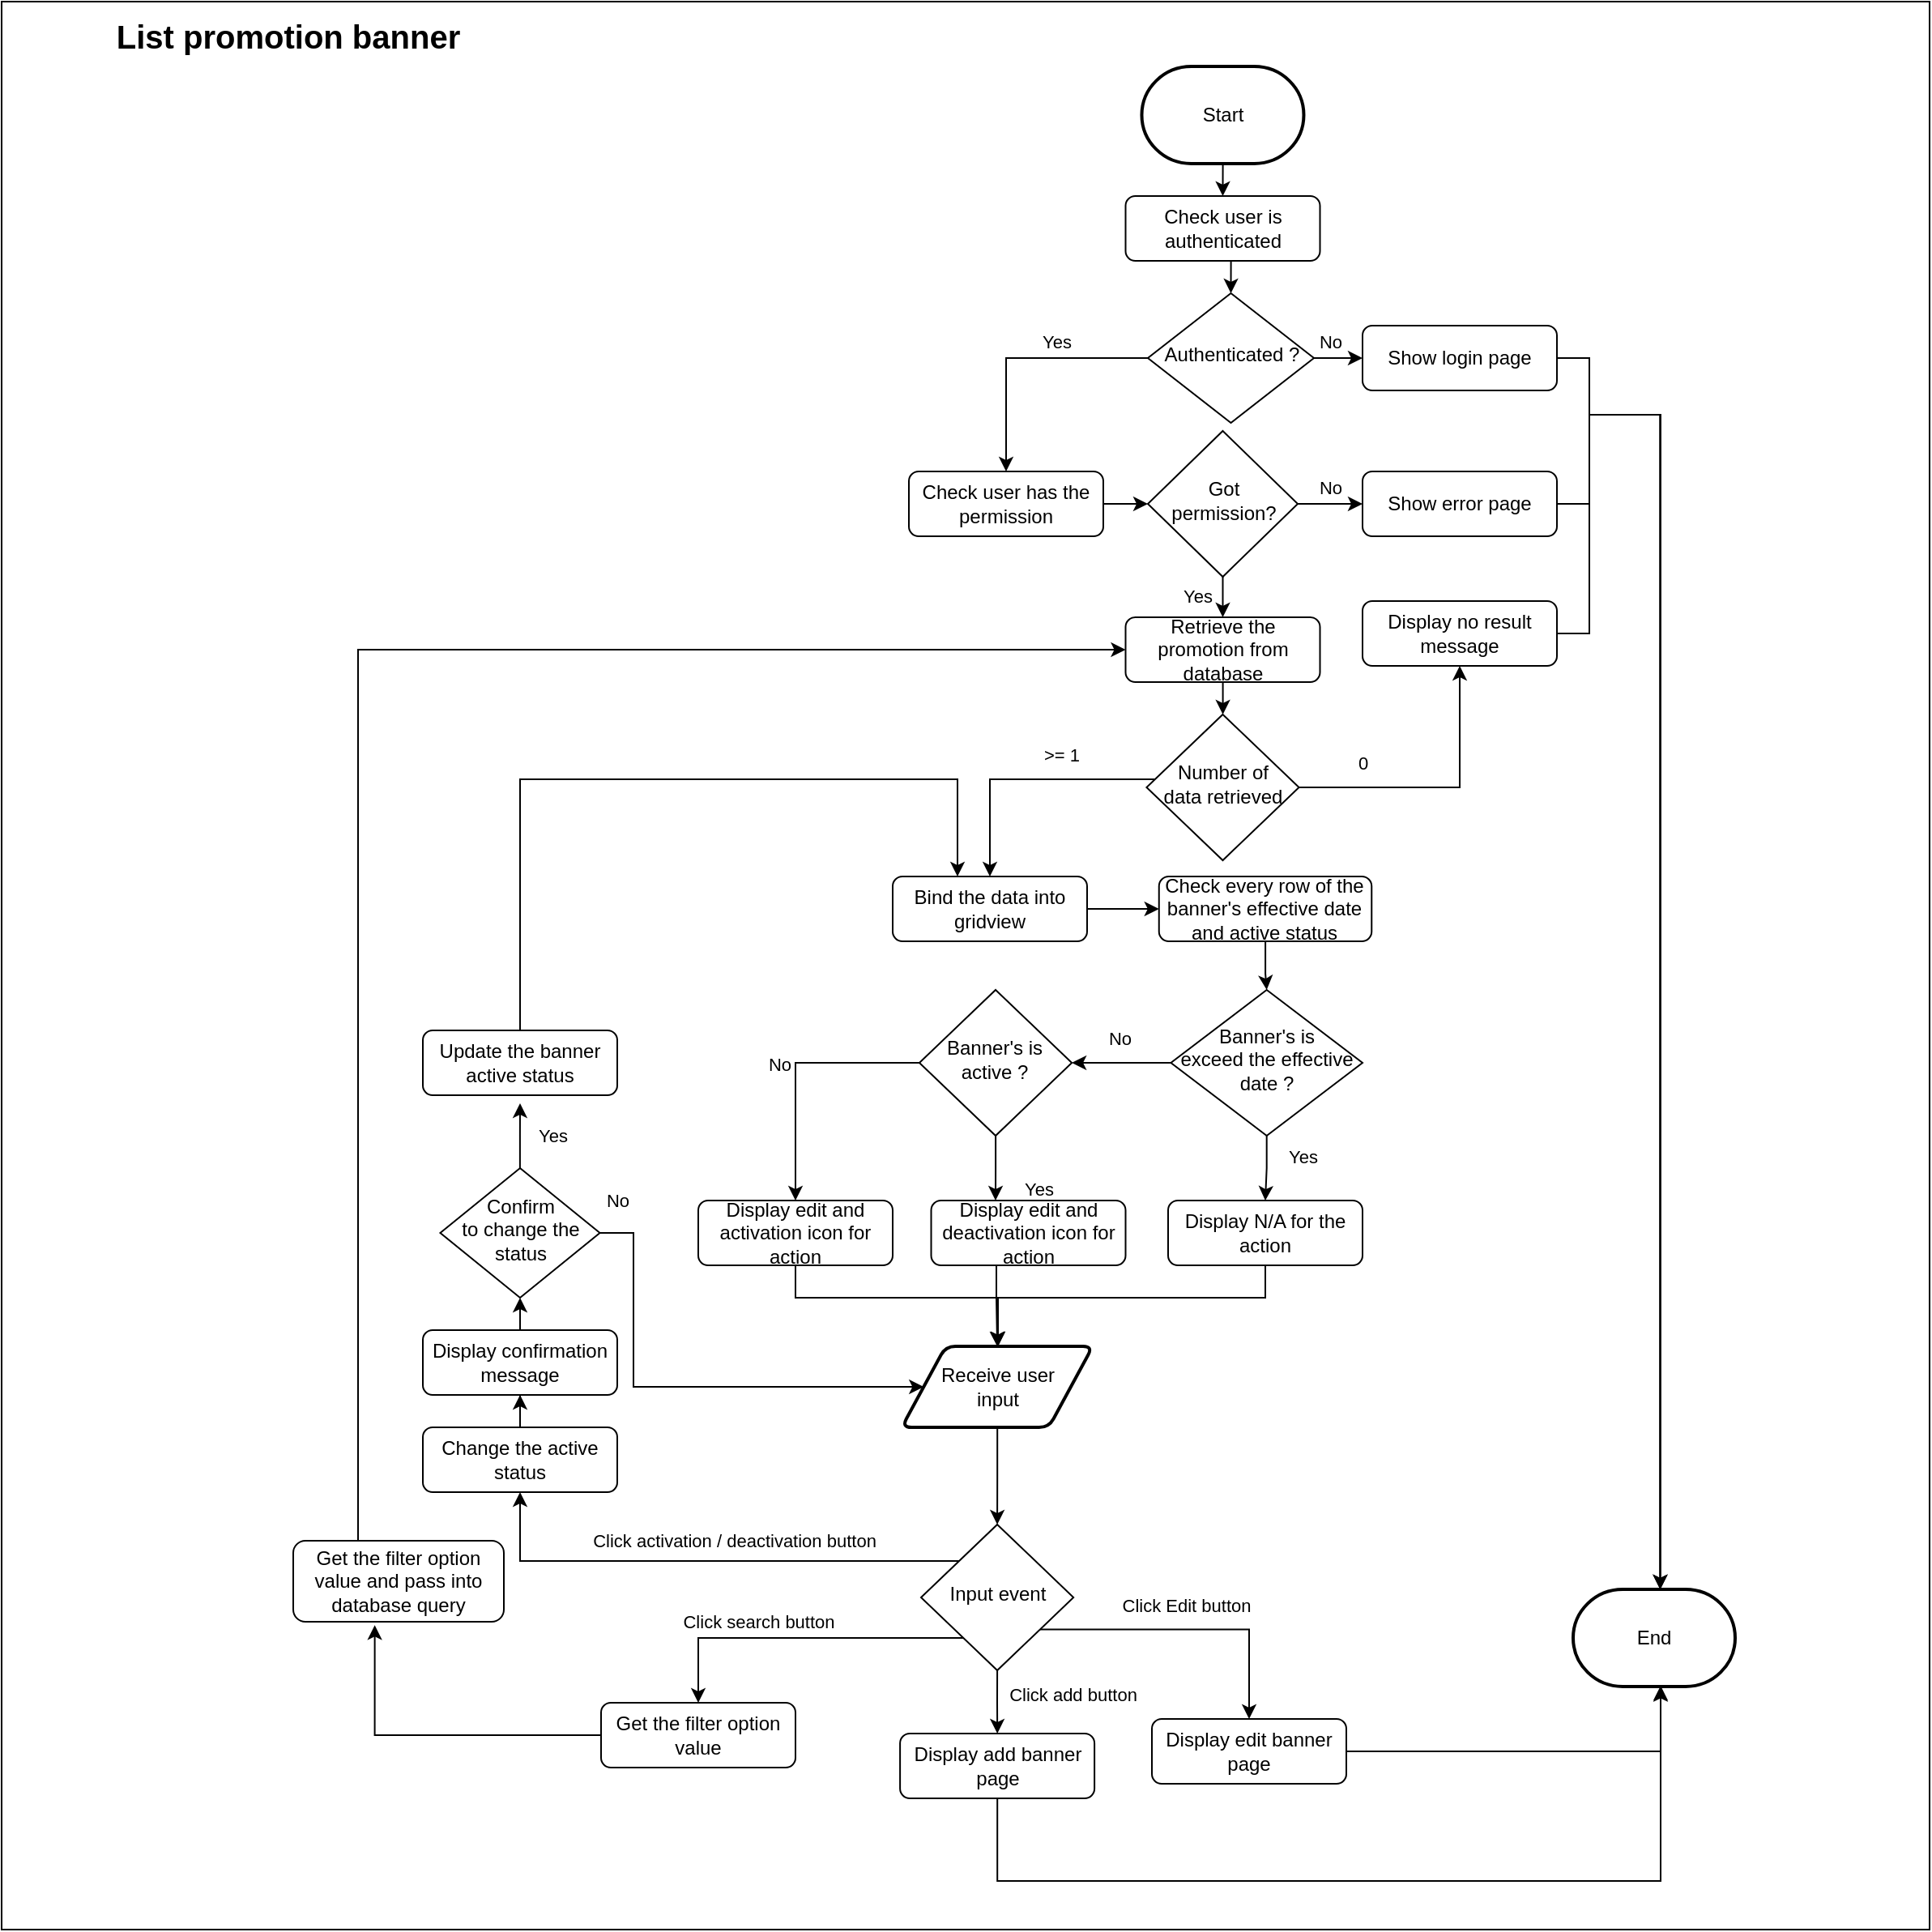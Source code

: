 <mxfile version="14.2.9" type="github" pages="4">
  <diagram id="C5RBs43oDa-KdzZeNtuy" name="List promotion banner">
    <mxGraphModel dx="2932" dy="548" grid="1" gridSize="10" guides="1" tooltips="1" connect="1" arrows="1" fold="1" page="1" pageScale="1" pageWidth="827" pageHeight="1169" math="0" shadow="0">
      <root>
        <mxCell id="WIyWlLk6GJQsqaUBKTNV-0" />
        <mxCell id="WIyWlLk6GJQsqaUBKTNV-1" parent="WIyWlLk6GJQsqaUBKTNV-0" />
        <mxCell id="OHB6ys-uSXkvLDU8gWH5-1" value="" style="whiteSpace=wrap;html=1;aspect=fixed;fillColor=none;" parent="WIyWlLk6GJQsqaUBKTNV-1" vertex="1">
          <mxGeometry x="-930" y="60" width="1190" height="1190" as="geometry" />
        </mxCell>
        <mxCell id="GCTFlEcnjgzS-QVR44Xv-0" style="edgeStyle=orthogonalEdgeStyle;rounded=0;orthogonalLoop=1;jettySize=auto;html=1;exitX=0.5;exitY=1;exitDx=0;exitDy=0;entryX=0.5;entryY=0;entryDx=0;entryDy=0;" parent="WIyWlLk6GJQsqaUBKTNV-1" source="WIyWlLk6GJQsqaUBKTNV-3" target="OHB6ys-uSXkvLDU8gWH5-9" edge="1">
          <mxGeometry relative="1" as="geometry" />
        </mxCell>
        <mxCell id="WIyWlLk6GJQsqaUBKTNV-3" value="Check user is authenticated" style="rounded=1;whiteSpace=wrap;html=1;fontSize=12;glass=0;strokeWidth=1;shadow=0;" parent="WIyWlLk6GJQsqaUBKTNV-1" vertex="1">
          <mxGeometry x="-236.25" y="180" width="120" height="40" as="geometry" />
        </mxCell>
        <mxCell id="OHB6ys-uSXkvLDU8gWH5-21" style="edgeStyle=orthogonalEdgeStyle;rounded=0;orthogonalLoop=1;jettySize=auto;html=1;entryX=0.5;entryY=0;entryDx=0;entryDy=0;entryPerimeter=0;" parent="WIyWlLk6GJQsqaUBKTNV-1" source="WIyWlLk6GJQsqaUBKTNV-7" edge="1">
          <mxGeometry relative="1" as="geometry">
            <Array as="points">
              <mxPoint x="50" y="370" />
              <mxPoint x="50" y="315" />
              <mxPoint x="94" y="315" />
            </Array>
            <mxPoint x="93.75" y="1040" as="targetPoint" />
          </mxGeometry>
        </mxCell>
        <mxCell id="WIyWlLk6GJQsqaUBKTNV-7" value="Show error page" style="rounded=1;whiteSpace=wrap;html=1;fontSize=12;glass=0;strokeWidth=1;shadow=0;" parent="WIyWlLk6GJQsqaUBKTNV-1" vertex="1">
          <mxGeometry x="-90" y="350" width="120" height="40" as="geometry" />
        </mxCell>
        <mxCell id="OHB6ys-uSXkvLDU8gWH5-2" value="&lt;font style=&quot;font-size: 20px;&quot;&gt;List promotion banner&lt;/font&gt;" style="text;html=1;strokeColor=none;fillColor=none;align=center;verticalAlign=middle;whiteSpace=wrap;rounded=0;fontStyle=1;fontSize=20;" parent="WIyWlLk6GJQsqaUBKTNV-1" vertex="1">
          <mxGeometry x="-878" y="66" width="250" height="30" as="geometry" />
        </mxCell>
        <mxCell id="OHB6ys-uSXkvLDU8gWH5-8" style="edgeStyle=orthogonalEdgeStyle;rounded=0;orthogonalLoop=1;jettySize=auto;html=1;entryX=0.5;entryY=0;entryDx=0;entryDy=0;" parent="WIyWlLk6GJQsqaUBKTNV-1" target="WIyWlLk6GJQsqaUBKTNV-3" edge="1">
          <mxGeometry relative="1" as="geometry">
            <mxPoint x="-174.9" y="160" as="sourcePoint" />
          </mxGeometry>
        </mxCell>
        <mxCell id="OHB6ys-uSXkvLDU8gWH5-11" value="Yes" style="edgeStyle=orthogonalEdgeStyle;rounded=0;orthogonalLoop=1;jettySize=auto;html=1;entryX=0.5;entryY=0;entryDx=0;entryDy=0;" parent="WIyWlLk6GJQsqaUBKTNV-1" source="OHB6ys-uSXkvLDU8gWH5-9" target="OHB6ys-uSXkvLDU8gWH5-10" edge="1">
          <mxGeometry x="-0.27" y="-10" relative="1" as="geometry">
            <mxPoint x="1" as="offset" />
          </mxGeometry>
        </mxCell>
        <mxCell id="OHB6ys-uSXkvLDU8gWH5-19" value="No" style="edgeStyle=orthogonalEdgeStyle;rounded=0;orthogonalLoop=1;jettySize=auto;html=1;entryX=0;entryY=0.5;entryDx=0;entryDy=0;" parent="WIyWlLk6GJQsqaUBKTNV-1" source="OHB6ys-uSXkvLDU8gWH5-9" target="OHB6ys-uSXkvLDU8gWH5-17" edge="1">
          <mxGeometry x="0.2" y="10" relative="1" as="geometry">
            <mxPoint as="offset" />
          </mxGeometry>
        </mxCell>
        <mxCell id="OHB6ys-uSXkvLDU8gWH5-9" value="Authenticated ?" style="rhombus;whiteSpace=wrap;html=1;shadow=0;fontFamily=Helvetica;fontSize=12;align=center;strokeWidth=1;spacing=6;spacingTop=-4;" parent="WIyWlLk6GJQsqaUBKTNV-1" vertex="1">
          <mxGeometry x="-222.5" y="240" width="102.5" height="80" as="geometry" />
        </mxCell>
        <mxCell id="OHB6ys-uSXkvLDU8gWH5-13" style="edgeStyle=orthogonalEdgeStyle;rounded=0;orthogonalLoop=1;jettySize=auto;html=1;" parent="WIyWlLk6GJQsqaUBKTNV-1" source="OHB6ys-uSXkvLDU8gWH5-10" target="OHB6ys-uSXkvLDU8gWH5-12" edge="1">
          <mxGeometry relative="1" as="geometry" />
        </mxCell>
        <mxCell id="OHB6ys-uSXkvLDU8gWH5-10" value="Check user has the permission" style="rounded=1;whiteSpace=wrap;html=1;fontSize=12;glass=0;strokeWidth=1;shadow=0;" parent="WIyWlLk6GJQsqaUBKTNV-1" vertex="1">
          <mxGeometry x="-370" y="350" width="120" height="40" as="geometry" />
        </mxCell>
        <mxCell id="OHB6ys-uSXkvLDU8gWH5-15" value="No" style="edgeStyle=orthogonalEdgeStyle;rounded=0;orthogonalLoop=1;jettySize=auto;html=1;" parent="WIyWlLk6GJQsqaUBKTNV-1" source="OHB6ys-uSXkvLDU8gWH5-12" target="WIyWlLk6GJQsqaUBKTNV-7" edge="1">
          <mxGeometry y="10" relative="1" as="geometry">
            <mxPoint x="-70" y="370" as="targetPoint" />
            <mxPoint as="offset" />
          </mxGeometry>
        </mxCell>
        <mxCell id="OHB6ys-uSXkvLDU8gWH5-22" value="Yes" style="edgeStyle=orthogonalEdgeStyle;rounded=0;orthogonalLoop=1;jettySize=auto;html=1;entryX=0.5;entryY=0;entryDx=0;entryDy=0;" parent="WIyWlLk6GJQsqaUBKTNV-1" target="OHB6ys-uSXkvLDU8gWH5-23" edge="1">
          <mxGeometry x="-0.144" y="-14" relative="1" as="geometry">
            <mxPoint x="-176.25" y="450" as="targetPoint" />
            <mxPoint x="-176.238" y="414.988" as="sourcePoint" />
            <mxPoint x="-2" y="2" as="offset" />
          </mxGeometry>
        </mxCell>
        <mxCell id="OHB6ys-uSXkvLDU8gWH5-12" value="Got permission?" style="rhombus;whiteSpace=wrap;html=1;shadow=0;fontFamily=Helvetica;fontSize=12;align=center;strokeWidth=1;spacing=6;spacingTop=-4;" parent="WIyWlLk6GJQsqaUBKTNV-1" vertex="1">
          <mxGeometry x="-222.5" y="325" width="92.5" height="90" as="geometry" />
        </mxCell>
        <mxCell id="OHB6ys-uSXkvLDU8gWH5-20" style="edgeStyle=orthogonalEdgeStyle;rounded=0;orthogonalLoop=1;jettySize=auto;html=1;entryX=0.5;entryY=0;entryDx=0;entryDy=0;entryPerimeter=0;" parent="WIyWlLk6GJQsqaUBKTNV-1" source="OHB6ys-uSXkvLDU8gWH5-17" edge="1">
          <mxGeometry relative="1" as="geometry">
            <Array as="points">
              <mxPoint x="50" y="280" />
              <mxPoint x="50" y="315" />
              <mxPoint x="94" y="315" />
            </Array>
            <mxPoint x="93.75" y="1040" as="targetPoint" />
          </mxGeometry>
        </mxCell>
        <mxCell id="OHB6ys-uSXkvLDU8gWH5-17" value="Show login page" style="rounded=1;whiteSpace=wrap;html=1;fontSize=12;glass=0;strokeWidth=1;shadow=0;" parent="WIyWlLk6GJQsqaUBKTNV-1" vertex="1">
          <mxGeometry x="-90" y="260" width="120" height="40" as="geometry" />
        </mxCell>
        <mxCell id="OHB6ys-uSXkvLDU8gWH5-31" style="edgeStyle=orthogonalEdgeStyle;rounded=0;orthogonalLoop=1;jettySize=auto;html=1;entryX=0.5;entryY=0;entryDx=0;entryDy=0;" parent="WIyWlLk6GJQsqaUBKTNV-1" source="OHB6ys-uSXkvLDU8gWH5-23" target="OHB6ys-uSXkvLDU8gWH5-26" edge="1">
          <mxGeometry relative="1" as="geometry" />
        </mxCell>
        <mxCell id="OHB6ys-uSXkvLDU8gWH5-23" value="Retrieve the promotion from database" style="rounded=1;whiteSpace=wrap;html=1;fontSize=12;glass=0;strokeWidth=1;shadow=0;" parent="WIyWlLk6GJQsqaUBKTNV-1" vertex="1">
          <mxGeometry x="-236.25" y="440" width="120" height="40" as="geometry" />
        </mxCell>
        <mxCell id="OHB6ys-uSXkvLDU8gWH5-27" style="edgeStyle=orthogonalEdgeStyle;rounded=0;orthogonalLoop=1;jettySize=auto;html=1;entryX=0.5;entryY=1;entryDx=0;entryDy=0;" parent="WIyWlLk6GJQsqaUBKTNV-1" source="OHB6ys-uSXkvLDU8gWH5-26" target="OHB6ys-uSXkvLDU8gWH5-28" edge="1">
          <mxGeometry relative="1" as="geometry">
            <mxPoint x="-80.0" y="480" as="targetPoint" />
          </mxGeometry>
        </mxCell>
        <mxCell id="OHB6ys-uSXkvLDU8gWH5-30" value="0" style="edgeLabel;html=1;align=center;verticalAlign=middle;resizable=0;points=[];" parent="OHB6ys-uSXkvLDU8gWH5-27" vertex="1" connectable="0">
          <mxGeometry x="-0.552" y="-2" relative="1" as="geometry">
            <mxPoint x="-0.05" y="-17.03" as="offset" />
          </mxGeometry>
        </mxCell>
        <mxCell id="OHB6ys-uSXkvLDU8gWH5-33" value="&amp;gt;= 1" style="edgeStyle=orthogonalEdgeStyle;rounded=0;orthogonalLoop=1;jettySize=auto;html=1;entryX=0.5;entryY=0;entryDx=0;entryDy=0;" parent="WIyWlLk6GJQsqaUBKTNV-1" source="OHB6ys-uSXkvLDU8gWH5-26" target="OHB6ys-uSXkvLDU8gWH5-36" edge="1">
          <mxGeometry x="-0.284" y="-15" relative="1" as="geometry">
            <mxPoint x="-260.0" y="545" as="targetPoint" />
            <mxPoint as="offset" />
            <Array as="points">
              <mxPoint x="-320" y="540" />
            </Array>
          </mxGeometry>
        </mxCell>
        <mxCell id="OHB6ys-uSXkvLDU8gWH5-26" value="Number of &lt;br&gt;data retrieved" style="rhombus;whiteSpace=wrap;html=1;shadow=0;fontFamily=Helvetica;fontSize=12;align=center;strokeWidth=1;spacing=6;spacingTop=-4;" parent="WIyWlLk6GJQsqaUBKTNV-1" vertex="1">
          <mxGeometry x="-223.29" y="500" width="94.07" height="90" as="geometry" />
        </mxCell>
        <mxCell id="OHB6ys-uSXkvLDU8gWH5-32" style="edgeStyle=orthogonalEdgeStyle;rounded=0;orthogonalLoop=1;jettySize=auto;html=1;entryX=0.5;entryY=0;entryDx=0;entryDy=0;entryPerimeter=0;" parent="WIyWlLk6GJQsqaUBKTNV-1" source="OHB6ys-uSXkvLDU8gWH5-28" edge="1">
          <mxGeometry relative="1" as="geometry">
            <Array as="points">
              <mxPoint x="50" y="450" />
              <mxPoint x="50" y="315" />
              <mxPoint x="94" y="315" />
            </Array>
            <mxPoint x="93.75" y="1040" as="targetPoint" />
          </mxGeometry>
        </mxCell>
        <mxCell id="OHB6ys-uSXkvLDU8gWH5-28" value="Display no result message" style="rounded=1;whiteSpace=wrap;html=1;fontSize=12;glass=0;strokeWidth=1;shadow=0;" parent="WIyWlLk6GJQsqaUBKTNV-1" vertex="1">
          <mxGeometry x="-90" y="430" width="120" height="40" as="geometry" />
        </mxCell>
        <mxCell id="OHB6ys-uSXkvLDU8gWH5-41" style="edgeStyle=orthogonalEdgeStyle;rounded=0;orthogonalLoop=1;jettySize=auto;html=1;entryX=0.5;entryY=0;entryDx=0;entryDy=0;exitX=0.5;exitY=1;exitDx=0;exitDy=0;" parent="WIyWlLk6GJQsqaUBKTNV-1" source="OHB6ys-uSXkvLDU8gWH5-64" target="OHB6ys-uSXkvLDU8gWH5-38" edge="1">
          <mxGeometry relative="1" as="geometry">
            <mxPoint x="-335" y="980" as="sourcePoint" />
            <Array as="points">
              <mxPoint x="-150" y="860" />
              <mxPoint x="-315" y="860" />
              <mxPoint x="-315" y="890" />
            </Array>
          </mxGeometry>
        </mxCell>
        <mxCell id="OHB6ys-uSXkvLDU8gWH5-55" style="edgeStyle=orthogonalEdgeStyle;rounded=0;orthogonalLoop=1;jettySize=auto;html=1;entryX=0;entryY=0.5;entryDx=0;entryDy=0;" parent="WIyWlLk6GJQsqaUBKTNV-1" source="OHB6ys-uSXkvLDU8gWH5-36" target="OHB6ys-uSXkvLDU8gWH5-56" edge="1">
          <mxGeometry relative="1" as="geometry">
            <mxPoint x="-200" y="610" as="targetPoint" />
          </mxGeometry>
        </mxCell>
        <mxCell id="OHB6ys-uSXkvLDU8gWH5-36" value="Bind the data into gridview" style="rounded=1;whiteSpace=wrap;html=1;fontSize=12;glass=0;strokeWidth=1;shadow=0;" parent="WIyWlLk6GJQsqaUBKTNV-1" vertex="1">
          <mxGeometry x="-380" y="600" width="120" height="40" as="geometry" />
        </mxCell>
        <mxCell id="OHB6ys-uSXkvLDU8gWH5-79" style="edgeStyle=orthogonalEdgeStyle;rounded=0;orthogonalLoop=1;jettySize=auto;html=1;entryX=0.5;entryY=0;entryDx=0;entryDy=0;" parent="WIyWlLk6GJQsqaUBKTNV-1" source="OHB6ys-uSXkvLDU8gWH5-38" target="OHB6ys-uSXkvLDU8gWH5-43" edge="1">
          <mxGeometry relative="1" as="geometry" />
        </mxCell>
        <mxCell id="OHB6ys-uSXkvLDU8gWH5-38" value="Receive user &lt;br&gt;input" style="shape=parallelogram;html=1;strokeWidth=2;perimeter=parallelogramPerimeter;whiteSpace=wrap;rounded=1;arcSize=12;size=0.23;fillColor=none;" parent="WIyWlLk6GJQsqaUBKTNV-1" vertex="1">
          <mxGeometry x="-374.43" y="890" width="117.96" height="50" as="geometry" />
        </mxCell>
        <mxCell id="OHB6ys-uSXkvLDU8gWH5-44" style="edgeStyle=orthogonalEdgeStyle;rounded=0;orthogonalLoop=1;jettySize=auto;html=1;entryX=0.5;entryY=0;entryDx=0;entryDy=0;" parent="WIyWlLk6GJQsqaUBKTNV-1" source="OHB6ys-uSXkvLDU8gWH5-43" target="OHB6ys-uSXkvLDU8gWH5-47" edge="1">
          <mxGeometry relative="1" as="geometry">
            <mxPoint x="-422.04" y="1030" as="targetPoint" />
            <Array as="points">
              <mxPoint x="-500" y="1070" />
            </Array>
          </mxGeometry>
        </mxCell>
        <mxCell id="OHB6ys-uSXkvLDU8gWH5-45" value="Click search button" style="edgeLabel;html=1;align=center;verticalAlign=middle;resizable=0;points=[];" parent="OHB6ys-uSXkvLDU8gWH5-44" vertex="1" connectable="0">
          <mxGeometry x="0.25" y="-4" relative="1" as="geometry">
            <mxPoint x="0.26" y="-6" as="offset" />
          </mxGeometry>
        </mxCell>
        <mxCell id="OHB6ys-uSXkvLDU8gWH5-49" style="edgeStyle=orthogonalEdgeStyle;rounded=0;orthogonalLoop=1;jettySize=auto;html=1;entryX=0.5;entryY=1;entryDx=0;entryDy=0;exitX=0;exitY=0;exitDx=0;exitDy=0;entryPerimeter=0;" parent="WIyWlLk6GJQsqaUBKTNV-1" source="OHB6ys-uSXkvLDU8gWH5-43" target="OHB6ys-uSXkvLDU8gWH5-50" edge="1">
          <mxGeometry relative="1" as="geometry">
            <mxPoint x="-302.04" y="980" as="targetPoint" />
            <Array as="points">
              <mxPoint x="-610" y="1023" />
            </Array>
          </mxGeometry>
        </mxCell>
        <mxCell id="OHB6ys-uSXkvLDU8gWH5-52" value="Click activation / deactivation button" style="edgeLabel;html=1;align=center;verticalAlign=middle;resizable=0;points=[];" parent="OHB6ys-uSXkvLDU8gWH5-49" vertex="1" connectable="0">
          <mxGeometry x="-0.011" y="-2" relative="1" as="geometry">
            <mxPoint x="15.84" y="-10.5" as="offset" />
          </mxGeometry>
        </mxCell>
        <mxCell id="OHB6ys-uSXkvLDU8gWH5-53" value="Click Edit button" style="edgeStyle=orthogonalEdgeStyle;rounded=0;orthogonalLoop=1;jettySize=auto;html=1;exitX=0.779;exitY=0.72;exitDx=0;exitDy=0;exitPerimeter=0;entryX=0.5;entryY=0;entryDx=0;entryDy=0;" parent="WIyWlLk6GJQsqaUBKTNV-1" source="OHB6ys-uSXkvLDU8gWH5-43" target="OHB6ys-uSXkvLDU8gWH5-73" edge="1">
          <mxGeometry x="-0.021" y="15" relative="1" as="geometry">
            <mxPoint x="-182" y="1064" as="targetPoint" />
            <Array as="points">
              <mxPoint x="-160" y="1065" />
            </Array>
            <mxPoint as="offset" />
          </mxGeometry>
        </mxCell>
        <mxCell id="OHB6ys-uSXkvLDU8gWH5-76" value="Click add button" style="edgeStyle=orthogonalEdgeStyle;rounded=0;orthogonalLoop=1;jettySize=auto;html=1;exitX=0.5;exitY=1;exitDx=0;exitDy=0;" parent="WIyWlLk6GJQsqaUBKTNV-1" source="OHB6ys-uSXkvLDU8gWH5-43" target="OHB6ys-uSXkvLDU8gWH5-48" edge="1">
          <mxGeometry x="-0.26" y="46" relative="1" as="geometry">
            <mxPoint x="-336.083" y="1088.954" as="sourcePoint" />
            <mxPoint x="-336.04" y="1119" as="targetPoint" />
            <mxPoint as="offset" />
          </mxGeometry>
        </mxCell>
        <mxCell id="OHB6ys-uSXkvLDU8gWH5-43" value="Input event" style="rhombus;whiteSpace=wrap;html=1;shadow=0;fontFamily=Helvetica;fontSize=12;align=center;strokeWidth=1;spacing=6;spacingTop=-4;" parent="WIyWlLk6GJQsqaUBKTNV-1" vertex="1">
          <mxGeometry x="-362.49" y="1000" width="94.07" height="90" as="geometry" />
        </mxCell>
        <mxCell id="OHB6ys-uSXkvLDU8gWH5-81" style="edgeStyle=orthogonalEdgeStyle;rounded=0;orthogonalLoop=1;jettySize=auto;html=1;entryX=0.387;entryY=1.043;entryDx=0;entryDy=0;entryPerimeter=0;" parent="WIyWlLk6GJQsqaUBKTNV-1" source="OHB6ys-uSXkvLDU8gWH5-47" target="OHB6ys-uSXkvLDU8gWH5-82" edge="1">
          <mxGeometry relative="1" as="geometry">
            <mxPoint x="-650.0" y="1020" as="targetPoint" />
            <Array as="points">
              <mxPoint x="-700" y="1130" />
            </Array>
          </mxGeometry>
        </mxCell>
        <mxCell id="OHB6ys-uSXkvLDU8gWH5-47" value="Get the filter option value" style="rounded=1;whiteSpace=wrap;html=1;fontSize=12;glass=0;strokeWidth=1;shadow=0;" parent="WIyWlLk6GJQsqaUBKTNV-1" vertex="1">
          <mxGeometry x="-560" y="1110" width="120" height="40" as="geometry" />
        </mxCell>
        <mxCell id="OHB6ys-uSXkvLDU8gWH5-97" style="edgeStyle=orthogonalEdgeStyle;rounded=0;orthogonalLoop=1;jettySize=auto;html=1;entryX=0.541;entryY=0.992;entryDx=0;entryDy=0;entryPerimeter=0;" parent="WIyWlLk6GJQsqaUBKTNV-1" source="OHB6ys-uSXkvLDU8gWH5-48" target="AnrllsPq5xltGXPj9gya-0" edge="1">
          <mxGeometry relative="1" as="geometry">
            <Array as="points">
              <mxPoint x="-315" y="1220" />
              <mxPoint x="94" y="1220" />
              <mxPoint x="94" y="1100" />
            </Array>
            <mxPoint x="93.75" y="1090" as="targetPoint" />
          </mxGeometry>
        </mxCell>
        <mxCell id="OHB6ys-uSXkvLDU8gWH5-48" value="Display add banner page" style="rounded=1;whiteSpace=wrap;html=1;fontSize=12;glass=0;strokeWidth=1;shadow=0;" parent="WIyWlLk6GJQsqaUBKTNV-1" vertex="1">
          <mxGeometry x="-375.45" y="1129" width="120" height="40" as="geometry" />
        </mxCell>
        <mxCell id="OHB6ys-uSXkvLDU8gWH5-89" style="edgeStyle=orthogonalEdgeStyle;rounded=0;orthogonalLoop=1;jettySize=auto;html=1;entryX=0.5;entryY=1;entryDx=0;entryDy=0;" parent="WIyWlLk6GJQsqaUBKTNV-1" source="OHB6ys-uSXkvLDU8gWH5-50" target="OHB6ys-uSXkvLDU8gWH5-75" edge="1">
          <mxGeometry relative="1" as="geometry" />
        </mxCell>
        <mxCell id="OHB6ys-uSXkvLDU8gWH5-50" value="Change the active status" style="rounded=1;whiteSpace=wrap;html=1;fontSize=12;glass=0;strokeWidth=1;shadow=0;" parent="WIyWlLk6GJQsqaUBKTNV-1" vertex="1">
          <mxGeometry x="-670" y="940" width="120" height="40" as="geometry" />
        </mxCell>
        <mxCell id="OHB6ys-uSXkvLDU8gWH5-57" style="edgeStyle=orthogonalEdgeStyle;rounded=0;orthogonalLoop=1;jettySize=auto;html=1;entryX=0.5;entryY=0;entryDx=0;entryDy=0;" parent="WIyWlLk6GJQsqaUBKTNV-1" source="OHB6ys-uSXkvLDU8gWH5-56" target="OHB6ys-uSXkvLDU8gWH5-60" edge="1">
          <mxGeometry relative="1" as="geometry">
            <mxPoint x="-171.25" y="670" as="targetPoint" />
          </mxGeometry>
        </mxCell>
        <mxCell id="OHB6ys-uSXkvLDU8gWH5-56" value="Check every row of the banner&#39;s effective date and active status" style="rounded=1;whiteSpace=wrap;html=1;fontSize=12;glass=0;strokeWidth=1;shadow=0;" parent="WIyWlLk6GJQsqaUBKTNV-1" vertex="1">
          <mxGeometry x="-215.62" y="600" width="131.25" height="40" as="geometry" />
        </mxCell>
        <mxCell id="OHB6ys-uSXkvLDU8gWH5-65" value="Yes" style="edgeStyle=orthogonalEdgeStyle;rounded=0;orthogonalLoop=1;jettySize=auto;html=1;" parent="WIyWlLk6GJQsqaUBKTNV-1" source="OHB6ys-uSXkvLDU8gWH5-59" edge="1">
          <mxGeometry x="-0.001" y="-13" relative="1" as="geometry">
            <mxPoint x="-316.51" y="800" as="targetPoint" />
            <mxPoint x="26" as="offset" />
          </mxGeometry>
        </mxCell>
        <mxCell id="OHB6ys-uSXkvLDU8gWH5-67" value="No" style="edgeStyle=orthogonalEdgeStyle;rounded=0;orthogonalLoop=1;jettySize=auto;html=1;entryX=0.5;entryY=0;entryDx=0;entryDy=0;" parent="WIyWlLk6GJQsqaUBKTNV-1" source="OHB6ys-uSXkvLDU8gWH5-59" target="OHB6ys-uSXkvLDU8gWH5-69" edge="1">
          <mxGeometry x="-0.04" y="-10" relative="1" as="geometry">
            <mxPoint x="-423.51" y="780" as="targetPoint" />
            <mxPoint as="offset" />
          </mxGeometry>
        </mxCell>
        <mxCell id="OHB6ys-uSXkvLDU8gWH5-59" value="Banner&#39;s is active ?" style="rhombus;whiteSpace=wrap;html=1;shadow=0;fontFamily=Helvetica;fontSize=12;align=center;strokeWidth=1;spacing=6;spacingTop=-4;" parent="WIyWlLk6GJQsqaUBKTNV-1" vertex="1">
          <mxGeometry x="-363.51" y="670" width="94.07" height="90" as="geometry" />
        </mxCell>
        <mxCell id="OHB6ys-uSXkvLDU8gWH5-61" value="No" style="edgeStyle=orthogonalEdgeStyle;rounded=0;orthogonalLoop=1;jettySize=auto;html=1;entryX=1;entryY=0.5;entryDx=0;entryDy=0;" parent="WIyWlLk6GJQsqaUBKTNV-1" source="OHB6ys-uSXkvLDU8gWH5-60" target="OHB6ys-uSXkvLDU8gWH5-59" edge="1">
          <mxGeometry x="0.052" y="-15" relative="1" as="geometry">
            <mxPoint as="offset" />
          </mxGeometry>
        </mxCell>
        <mxCell id="OHB6ys-uSXkvLDU8gWH5-63" value="Yes" style="edgeStyle=orthogonalEdgeStyle;rounded=0;orthogonalLoop=1;jettySize=auto;html=1;entryX=0.5;entryY=0;entryDx=0;entryDy=0;" parent="WIyWlLk6GJQsqaUBKTNV-1" source="OHB6ys-uSXkvLDU8gWH5-60" target="OHB6ys-uSXkvLDU8gWH5-64" edge="1">
          <mxGeometry x="-0.332" y="22" relative="1" as="geometry">
            <mxPoint x="-155.62" y="790" as="targetPoint" />
            <mxPoint as="offset" />
          </mxGeometry>
        </mxCell>
        <mxCell id="OHB6ys-uSXkvLDU8gWH5-60" value="Banner&#39;s is &lt;br&gt;exceed the effective &lt;br&gt;date ?" style="rhombus;whiteSpace=wrap;html=1;shadow=0;fontFamily=Helvetica;fontSize=12;align=center;strokeWidth=1;spacing=6;spacingTop=-4;" parent="WIyWlLk6GJQsqaUBKTNV-1" vertex="1">
          <mxGeometry x="-208.28" y="670" width="118.28" height="90" as="geometry" />
        </mxCell>
        <mxCell id="OHB6ys-uSXkvLDU8gWH5-64" value="Display N/A for the action" style="rounded=1;whiteSpace=wrap;html=1;fontSize=12;glass=0;strokeWidth=1;shadow=0;" parent="WIyWlLk6GJQsqaUBKTNV-1" vertex="1">
          <mxGeometry x="-210" y="800" width="120" height="40" as="geometry" />
        </mxCell>
        <mxCell id="OHB6ys-uSXkvLDU8gWH5-71" style="edgeStyle=orthogonalEdgeStyle;rounded=0;orthogonalLoop=1;jettySize=auto;html=1;entryX=0.5;entryY=0;entryDx=0;entryDy=0;" parent="WIyWlLk6GJQsqaUBKTNV-1" source="OHB6ys-uSXkvLDU8gWH5-68" target="OHB6ys-uSXkvLDU8gWH5-38" edge="1">
          <mxGeometry relative="1" as="geometry">
            <Array as="points">
              <mxPoint x="-316" y="860" />
              <mxPoint x="-316" y="890" />
            </Array>
          </mxGeometry>
        </mxCell>
        <mxCell id="OHB6ys-uSXkvLDU8gWH5-68" value="Display edit and deactivation icon for action" style="rounded=1;whiteSpace=wrap;html=1;fontSize=12;glass=0;strokeWidth=1;shadow=0;" parent="WIyWlLk6GJQsqaUBKTNV-1" vertex="1">
          <mxGeometry x="-356.25" y="800" width="120" height="40" as="geometry" />
        </mxCell>
        <mxCell id="OHB6ys-uSXkvLDU8gWH5-72" style="edgeStyle=orthogonalEdgeStyle;rounded=0;orthogonalLoop=1;jettySize=auto;html=1;entryX=0.5;entryY=0;entryDx=0;entryDy=0;" parent="WIyWlLk6GJQsqaUBKTNV-1" source="OHB6ys-uSXkvLDU8gWH5-69" target="OHB6ys-uSXkvLDU8gWH5-38" edge="1">
          <mxGeometry relative="1" as="geometry">
            <Array as="points">
              <mxPoint x="-440" y="860" />
              <mxPoint x="-315" y="860" />
              <mxPoint x="-315" y="890" />
            </Array>
          </mxGeometry>
        </mxCell>
        <mxCell id="OHB6ys-uSXkvLDU8gWH5-69" value="Display edit and activation icon for action" style="rounded=1;whiteSpace=wrap;html=1;fontSize=12;glass=0;strokeWidth=1;shadow=0;" parent="WIyWlLk6GJQsqaUBKTNV-1" vertex="1">
          <mxGeometry x="-500" y="800" width="120" height="40" as="geometry" />
        </mxCell>
        <mxCell id="OHB6ys-uSXkvLDU8gWH5-98" style="edgeStyle=orthogonalEdgeStyle;rounded=0;orthogonalLoop=1;jettySize=auto;html=1;entryX=0.544;entryY=1.005;entryDx=0;entryDy=0;entryPerimeter=0;" parent="WIyWlLk6GJQsqaUBKTNV-1" source="OHB6ys-uSXkvLDU8gWH5-73" target="AnrllsPq5xltGXPj9gya-0" edge="1">
          <mxGeometry relative="1" as="geometry">
            <mxPoint x="93.75" y="1090" as="targetPoint" />
            <Array as="points">
              <mxPoint x="94" y="1140" />
              <mxPoint x="94" y="1100" />
            </Array>
          </mxGeometry>
        </mxCell>
        <mxCell id="OHB6ys-uSXkvLDU8gWH5-73" value="Display edit banner page" style="rounded=1;whiteSpace=wrap;html=1;fontSize=12;glass=0;strokeWidth=1;shadow=0;" parent="WIyWlLk6GJQsqaUBKTNV-1" vertex="1">
          <mxGeometry x="-220" y="1120" width="120" height="40" as="geometry" />
        </mxCell>
        <mxCell id="OHB6ys-uSXkvLDU8gWH5-88" style="edgeStyle=orthogonalEdgeStyle;rounded=0;orthogonalLoop=1;jettySize=auto;html=1;" parent="WIyWlLk6GJQsqaUBKTNV-1" source="OHB6ys-uSXkvLDU8gWH5-75" target="OHB6ys-uSXkvLDU8gWH5-87" edge="1">
          <mxGeometry relative="1" as="geometry" />
        </mxCell>
        <mxCell id="OHB6ys-uSXkvLDU8gWH5-75" value="Display confirmation message" style="rounded=1;whiteSpace=wrap;html=1;fontSize=12;glass=0;strokeWidth=1;shadow=0;" parent="WIyWlLk6GJQsqaUBKTNV-1" vertex="1">
          <mxGeometry x="-670" y="880" width="120" height="40" as="geometry" />
        </mxCell>
        <mxCell id="OHB6ys-uSXkvLDU8gWH5-84" style="edgeStyle=orthogonalEdgeStyle;rounded=0;orthogonalLoop=1;jettySize=auto;html=1;entryX=0;entryY=0.5;entryDx=0;entryDy=0;exitX=0.387;exitY=0.017;exitDx=0;exitDy=0;exitPerimeter=0;" parent="WIyWlLk6GJQsqaUBKTNV-1" source="OHB6ys-uSXkvLDU8gWH5-82" target="OHB6ys-uSXkvLDU8gWH5-23" edge="1">
          <mxGeometry relative="1" as="geometry">
            <mxPoint x="-650.0" y="450.0" as="targetPoint" />
            <Array as="points">
              <mxPoint x="-710" y="1011" />
              <mxPoint x="-710" y="460" />
            </Array>
          </mxGeometry>
        </mxCell>
        <mxCell id="OHB6ys-uSXkvLDU8gWH5-82" value="Get the filter option value and pass into database query" style="rounded=1;whiteSpace=wrap;html=1;fontSize=12;glass=0;strokeWidth=1;shadow=0;" parent="WIyWlLk6GJQsqaUBKTNV-1" vertex="1">
          <mxGeometry x="-750" y="1010" width="130" height="50" as="geometry" />
        </mxCell>
        <mxCell id="OHB6ys-uSXkvLDU8gWH5-90" style="edgeStyle=orthogonalEdgeStyle;rounded=0;orthogonalLoop=1;jettySize=auto;html=1;entryX=0;entryY=0.5;entryDx=0;entryDy=0;" parent="WIyWlLk6GJQsqaUBKTNV-1" source="OHB6ys-uSXkvLDU8gWH5-87" target="OHB6ys-uSXkvLDU8gWH5-38" edge="1">
          <mxGeometry relative="1" as="geometry">
            <Array as="points">
              <mxPoint x="-540" y="820" />
              <mxPoint x="-540" y="915" />
            </Array>
          </mxGeometry>
        </mxCell>
        <mxCell id="OHB6ys-uSXkvLDU8gWH5-91" value="No" style="edgeLabel;html=1;align=center;verticalAlign=middle;resizable=0;points=[];" parent="OHB6ys-uSXkvLDU8gWH5-90" vertex="1" connectable="0">
          <mxGeometry x="-0.578" y="2" relative="1" as="geometry">
            <mxPoint x="-12" y="-61.76" as="offset" />
          </mxGeometry>
        </mxCell>
        <mxCell id="OHB6ys-uSXkvLDU8gWH5-92" value="Yes" style="edgeStyle=orthogonalEdgeStyle;rounded=0;orthogonalLoop=1;jettySize=auto;html=1;" parent="WIyWlLk6GJQsqaUBKTNV-1" source="OHB6ys-uSXkvLDU8gWH5-87" edge="1">
          <mxGeometry x="0.004" y="-20" relative="1" as="geometry">
            <mxPoint x="-610" y="740" as="targetPoint" />
            <mxPoint as="offset" />
          </mxGeometry>
        </mxCell>
        <mxCell id="OHB6ys-uSXkvLDU8gWH5-87" value="Confirm &lt;br&gt;to change the status" style="rhombus;whiteSpace=wrap;html=1;shadow=0;fontFamily=Helvetica;fontSize=12;align=center;strokeWidth=1;spacing=6;spacingTop=-4;" parent="WIyWlLk6GJQsqaUBKTNV-1" vertex="1">
          <mxGeometry x="-659.26" y="780" width="98.52" height="80" as="geometry" />
        </mxCell>
        <mxCell id="OHB6ys-uSXkvLDU8gWH5-94" style="edgeStyle=orthogonalEdgeStyle;rounded=0;orthogonalLoop=1;jettySize=auto;html=1;" parent="WIyWlLk6GJQsqaUBKTNV-1" source="OHB6ys-uSXkvLDU8gWH5-93" target="OHB6ys-uSXkvLDU8gWH5-36" edge="1">
          <mxGeometry relative="1" as="geometry">
            <mxPoint x="-320" y="600" as="targetPoint" />
            <Array as="points">
              <mxPoint x="-610" y="540" />
              <mxPoint x="-340" y="540" />
            </Array>
          </mxGeometry>
        </mxCell>
        <mxCell id="OHB6ys-uSXkvLDU8gWH5-93" value="Update the banner active status" style="rounded=1;whiteSpace=wrap;html=1;fontSize=12;glass=0;strokeWidth=1;shadow=0;" parent="WIyWlLk6GJQsqaUBKTNV-1" vertex="1">
          <mxGeometry x="-670" y="695" width="120" height="40" as="geometry" />
        </mxCell>
        <mxCell id="AnrllsPq5xltGXPj9gya-0" value="End" style="strokeWidth=2;html=1;shape=mxgraph.flowchart.terminator;whiteSpace=wrap;labelBackgroundColor=#ffffff;fillColor=none;" parent="WIyWlLk6GJQsqaUBKTNV-1" vertex="1">
          <mxGeometry x="40" y="1040" width="100" height="60" as="geometry" />
        </mxCell>
        <mxCell id="AnrllsPq5xltGXPj9gya-1" value="Start" style="strokeWidth=2;html=1;shape=mxgraph.flowchart.terminator;whiteSpace=wrap;labelBackgroundColor=#ffffff;fillColor=none;" parent="WIyWlLk6GJQsqaUBKTNV-1" vertex="1">
          <mxGeometry x="-226.26" y="100" width="100" height="60" as="geometry" />
        </mxCell>
      </root>
    </mxGraphModel>
  </diagram>
  <diagram id="NqCH0Zwg1SrBa_VqJtBC" name="AddBanner/EditBanner">
    <mxGraphModel dx="3480" dy="783" grid="1" gridSize="10" guides="1" tooltips="1" connect="1" arrows="1" fold="1" page="1" pageScale="1" pageWidth="827" pageHeight="1169" math="0" shadow="0">
      <root>
        <mxCell id="0bNLgnLgEfnWTaaoX70--0" />
        <mxCell id="0bNLgnLgEfnWTaaoX70--1" parent="0bNLgnLgEfnWTaaoX70--0" />
        <mxCell id="YX9VAXvCANHtXinaRo2y-0" value="" style="whiteSpace=wrap;html=1;aspect=fixed;fillColor=none;" parent="0bNLgnLgEfnWTaaoX70--1" vertex="1">
          <mxGeometry x="-1080" width="1700" height="1700" as="geometry" />
        </mxCell>
        <mxCell id="wXBeQ5rpvf1bCKowuPl_-17" style="edgeStyle=orthogonalEdgeStyle;rounded=0;orthogonalLoop=1;jettySize=auto;html=1;entryX=0.5;entryY=0;entryDx=0;entryDy=0;fontSize=12;" parent="0bNLgnLgEfnWTaaoX70--1" source="aI3IfpCvKIVzbMFJyRmF-1" target="aI3IfpCvKIVzbMFJyRmF-9" edge="1">
          <mxGeometry relative="1" as="geometry" />
        </mxCell>
        <mxCell id="aI3IfpCvKIVzbMFJyRmF-1" value="Check user is authenticated" style="rounded=1;whiteSpace=wrap;html=1;fontSize=12;glass=0;strokeWidth=1;shadow=0;" parent="0bNLgnLgEfnWTaaoX70--1" vertex="1">
          <mxGeometry x="-311.25" y="130" width="120" height="40" as="geometry" />
        </mxCell>
        <mxCell id="aI3IfpCvKIVzbMFJyRmF-2" style="edgeStyle=orthogonalEdgeStyle;rounded=0;orthogonalLoop=1;jettySize=auto;html=1;entryX=0.5;entryY=0;entryDx=0;entryDy=0;entryPerimeter=0;" parent="0bNLgnLgEfnWTaaoX70--1" source="aI3IfpCvKIVzbMFJyRmF-3" target="_jixB-2fKHXNZs5z4RV_-1" edge="1">
          <mxGeometry relative="1" as="geometry">
            <Array as="points">
              <mxPoint x="-30" y="330" />
              <mxPoint x="-30" y="275" />
              <mxPoint x="280" y="275" />
            </Array>
            <mxPoint x="223.75" y="1040" as="targetPoint" />
          </mxGeometry>
        </mxCell>
        <mxCell id="aI3IfpCvKIVzbMFJyRmF-3" value="Show error page" style="rounded=1;whiteSpace=wrap;html=1;fontSize=12;glass=0;strokeWidth=1;shadow=0;" parent="0bNLgnLgEfnWTaaoX70--1" vertex="1">
          <mxGeometry x="-170" y="310" width="120" height="40" as="geometry" />
        </mxCell>
        <mxCell id="aI3IfpCvKIVzbMFJyRmF-4" value="Add / Edit Bannner Promotion" style="text;html=1;strokeColor=none;fillColor=none;align=center;verticalAlign=middle;whiteSpace=wrap;rounded=0;fontSize=20;fontStyle=1" parent="0bNLgnLgEfnWTaaoX70--1" vertex="1">
          <mxGeometry x="-820" y="20" width="407" height="20" as="geometry" />
        </mxCell>
        <mxCell id="aI3IfpCvKIVzbMFJyRmF-5" style="edgeStyle=orthogonalEdgeStyle;rounded=0;orthogonalLoop=1;jettySize=auto;html=1;entryX=0.5;entryY=0;entryDx=0;entryDy=0;exitX=0.5;exitY=1;exitDx=0;exitDy=0;exitPerimeter=0;" parent="0bNLgnLgEfnWTaaoX70--1" source="deHeCqYu3z8J1HMqqzdZ-0" target="aI3IfpCvKIVzbMFJyRmF-1" edge="1">
          <mxGeometry relative="1" as="geometry">
            <mxPoint x="-251.276" y="100" as="sourcePoint" />
          </mxGeometry>
        </mxCell>
        <mxCell id="aI3IfpCvKIVzbMFJyRmF-7" value="Yes" style="edgeStyle=orthogonalEdgeStyle;rounded=0;orthogonalLoop=1;jettySize=auto;html=1;entryX=0.5;entryY=0;entryDx=0;entryDy=0;" parent="0bNLgnLgEfnWTaaoX70--1" source="aI3IfpCvKIVzbMFJyRmF-9" target="aI3IfpCvKIVzbMFJyRmF-11" edge="1">
          <mxGeometry x="-0.27" y="-10" relative="1" as="geometry">
            <mxPoint x="1" as="offset" />
          </mxGeometry>
        </mxCell>
        <mxCell id="aI3IfpCvKIVzbMFJyRmF-8" value="No" style="edgeStyle=orthogonalEdgeStyle;rounded=0;orthogonalLoop=1;jettySize=auto;html=1;entryX=0;entryY=0.5;entryDx=0;entryDy=0;" parent="0bNLgnLgEfnWTaaoX70--1" source="aI3IfpCvKIVzbMFJyRmF-9" target="aI3IfpCvKIVzbMFJyRmF-17" edge="1">
          <mxGeometry x="0.2" y="10" relative="1" as="geometry">
            <mxPoint as="offset" />
          </mxGeometry>
        </mxCell>
        <mxCell id="aI3IfpCvKIVzbMFJyRmF-9" value="Authenticated ?" style="rhombus;whiteSpace=wrap;html=1;shadow=0;fontFamily=Helvetica;fontSize=12;align=center;strokeWidth=1;spacing=6;spacingTop=-4;" parent="0bNLgnLgEfnWTaaoX70--1" vertex="1">
          <mxGeometry x="-302.5" y="200" width="102.5" height="80" as="geometry" />
        </mxCell>
        <mxCell id="aI3IfpCvKIVzbMFJyRmF-10" style="edgeStyle=orthogonalEdgeStyle;rounded=0;orthogonalLoop=1;jettySize=auto;html=1;" parent="0bNLgnLgEfnWTaaoX70--1" source="aI3IfpCvKIVzbMFJyRmF-11" target="aI3IfpCvKIVzbMFJyRmF-14" edge="1">
          <mxGeometry relative="1" as="geometry" />
        </mxCell>
        <mxCell id="aI3IfpCvKIVzbMFJyRmF-11" value="Check user has the permission" style="rounded=1;whiteSpace=wrap;html=1;fontSize=12;glass=0;strokeWidth=1;shadow=0;" parent="0bNLgnLgEfnWTaaoX70--1" vertex="1">
          <mxGeometry x="-450" y="310" width="120" height="40" as="geometry" />
        </mxCell>
        <mxCell id="aI3IfpCvKIVzbMFJyRmF-12" value="No" style="edgeStyle=orthogonalEdgeStyle;rounded=0;orthogonalLoop=1;jettySize=auto;html=1;" parent="0bNLgnLgEfnWTaaoX70--1" source="aI3IfpCvKIVzbMFJyRmF-14" target="aI3IfpCvKIVzbMFJyRmF-3" edge="1">
          <mxGeometry y="10" relative="1" as="geometry">
            <mxPoint x="-150" y="330" as="targetPoint" />
            <mxPoint as="offset" />
          </mxGeometry>
        </mxCell>
        <mxCell id="aI3IfpCvKIVzbMFJyRmF-13" value="Yes" style="edgeStyle=orthogonalEdgeStyle;rounded=0;orthogonalLoop=1;jettySize=auto;html=1;entryX=0.5;entryY=0;entryDx=0;entryDy=0;exitX=0.5;exitY=1;exitDx=0;exitDy=0;" parent="0bNLgnLgEfnWTaaoX70--1" source="aI3IfpCvKIVzbMFJyRmF-14" target="FXzbCEzKb0EYC3M5p2Pf-8" edge="1">
          <mxGeometry x="-0.144" y="-14" relative="1" as="geometry">
            <mxPoint x="-255" y="505.01" as="targetPoint" />
            <mxPoint x="-380" y="470" as="sourcePoint" />
            <mxPoint x="-2" y="2" as="offset" />
          </mxGeometry>
        </mxCell>
        <mxCell id="aI3IfpCvKIVzbMFJyRmF-14" value="Got permission?" style="rhombus;whiteSpace=wrap;html=1;shadow=0;fontFamily=Helvetica;fontSize=12;align=center;strokeWidth=1;spacing=6;spacingTop=-4;" parent="0bNLgnLgEfnWTaaoX70--1" vertex="1">
          <mxGeometry x="-302.5" y="285" width="92.5" height="90" as="geometry" />
        </mxCell>
        <mxCell id="aI3IfpCvKIVzbMFJyRmF-16" style="edgeStyle=orthogonalEdgeStyle;rounded=0;orthogonalLoop=1;jettySize=auto;html=1;entryX=0.5;entryY=0;entryDx=0;entryDy=0;entryPerimeter=0;" parent="0bNLgnLgEfnWTaaoX70--1" source="aI3IfpCvKIVzbMFJyRmF-17" target="_jixB-2fKHXNZs5z4RV_-1" edge="1">
          <mxGeometry relative="1" as="geometry">
            <Array as="points">
              <mxPoint x="-30" y="240" />
              <mxPoint x="-30" y="275" />
              <mxPoint x="280" y="275" />
            </Array>
            <mxPoint x="223.75" y="1040" as="targetPoint" />
          </mxGeometry>
        </mxCell>
        <mxCell id="aI3IfpCvKIVzbMFJyRmF-17" value="Show login page" style="rounded=1;whiteSpace=wrap;html=1;fontSize=12;glass=0;strokeWidth=1;shadow=0;" parent="0bNLgnLgEfnWTaaoX70--1" vertex="1">
          <mxGeometry x="-170" y="220" width="120" height="40" as="geometry" />
        </mxCell>
        <mxCell id="CAwCmJzV1L5FeY43zPaw-1" style="edgeStyle=orthogonalEdgeStyle;rounded=0;orthogonalLoop=1;jettySize=auto;html=1;entryX=0.5;entryY=0;entryDx=0;entryDy=0;" parent="0bNLgnLgEfnWTaaoX70--1" source="aI3IfpCvKIVzbMFJyRmF-19" target="CAwCmJzV1L5FeY43zPaw-0" edge="1">
          <mxGeometry relative="1" as="geometry" />
        </mxCell>
        <mxCell id="aI3IfpCvKIVzbMFJyRmF-19" value="Retrieve the data from database, display the data on the form and add the is active selection" style="rounded=1;whiteSpace=wrap;html=1;fontSize=12;glass=0;strokeWidth=1;shadow=0;" parent="0bNLgnLgEfnWTaaoX70--1" vertex="1">
          <mxGeometry x="-510" y="580" width="179.75" height="65.01" as="geometry" />
        </mxCell>
        <mxCell id="FXzbCEzKb0EYC3M5p2Pf-1" value="Change Banner Type" style="edgeStyle=orthogonalEdgeStyle;rounded=0;orthogonalLoop=1;jettySize=auto;html=1;entryX=1;entryY=0.5;entryDx=0;entryDy=0;" parent="0bNLgnLgEfnWTaaoX70--1" source="aI3IfpCvKIVzbMFJyRmF-73" target="FXzbCEzKb0EYC3M5p2Pf-3" edge="1">
          <mxGeometry x="-0.169" y="-15" relative="1" as="geometry">
            <mxPoint x="-409" y="800.01" as="targetPoint" />
            <mxPoint as="offset" />
          </mxGeometry>
        </mxCell>
        <mxCell id="FXzbCEzKb0EYC3M5p2Pf-22" value="Change action selection" style="edgeStyle=orthogonalEdgeStyle;rounded=0;orthogonalLoop=1;jettySize=auto;html=1;entryX=0.5;entryY=0;entryDx=0;entryDy=0;exitX=0;exitY=1;exitDx=0;exitDy=0;" parent="0bNLgnLgEfnWTaaoX70--1" source="aI3IfpCvKIVzbMFJyRmF-73" target="FXzbCEzKb0EYC3M5p2Pf-23" edge="1">
          <mxGeometry x="0.147" y="20" relative="1" as="geometry">
            <mxPoint x="-380" y="880" as="targetPoint" />
            <Array as="points">
              <mxPoint x="-286" y="860" />
              <mxPoint x="-540" y="860" />
            </Array>
            <mxPoint as="offset" />
          </mxGeometry>
        </mxCell>
        <mxCell id="FXzbCEzKb0EYC3M5p2Pf-35" value="Submit form" style="edgeStyle=orthogonalEdgeStyle;rounded=0;orthogonalLoop=1;jettySize=auto;html=1;entryX=0.5;entryY=0;entryDx=0;entryDy=0;" parent="0bNLgnLgEfnWTaaoX70--1" source="aI3IfpCvKIVzbMFJyRmF-73" target="FXzbCEzKb0EYC3M5p2Pf-36" edge="1">
          <mxGeometry x="-0.112" y="10" relative="1" as="geometry">
            <mxPoint x="-70" y="910" as="targetPoint" />
            <Array as="points">
              <mxPoint x="-145" y="810" />
            </Array>
            <mxPoint as="offset" />
          </mxGeometry>
        </mxCell>
        <mxCell id="_jixB-2fKHXNZs5z4RV_-0" value="Click back &lt;br&gt;button" style="edgeStyle=orthogonalEdgeStyle;rounded=0;orthogonalLoop=1;jettySize=auto;html=1;exitX=1;exitY=1;exitDx=0;exitDy=0;entryX=0;entryY=0.5;entryDx=0;entryDy=0;" parent="0bNLgnLgEfnWTaaoX70--1" source="aI3IfpCvKIVzbMFJyRmF-73" target="FXzbCEzKb0EYC3M5p2Pf-45" edge="1">
          <mxGeometry x="-0.538" y="30" relative="1" as="geometry">
            <mxPoint x="-150" y="1170" as="targetPoint" />
            <Array as="points">
              <mxPoint x="-230" y="818" />
              <mxPoint x="-230" y="1205" />
            </Array>
            <mxPoint as="offset" />
          </mxGeometry>
        </mxCell>
        <mxCell id="wXBeQ5rpvf1bCKowuPl_-2" value="Click position" style="edgeStyle=orthogonalEdgeStyle;rounded=0;orthogonalLoop=1;jettySize=auto;html=1;exitX=0.658;exitY=0.148;exitDx=0;exitDy=0;entryX=0;entryY=0.5;entryDx=0;entryDy=0;fontSize=12;exitPerimeter=0;" parent="0bNLgnLgEfnWTaaoX70--1" source="aI3IfpCvKIVzbMFJyRmF-73" target="wXBeQ5rpvf1bCKowuPl_-1" edge="1">
          <mxGeometry x="-0.25" y="15" relative="1" as="geometry">
            <mxPoint x="9" y="-3" as="offset" />
          </mxGeometry>
        </mxCell>
        <mxCell id="vdICdWeCzTFg2TD-Mdfd-0" style="edgeStyle=orthogonalEdgeStyle;rounded=0;orthogonalLoop=1;jettySize=auto;html=1;" parent="0bNLgnLgEfnWTaaoX70--1" source="aI3IfpCvKIVzbMFJyRmF-73" target="bL42Pilo8Nt67EBBJ5Ik-0" edge="1">
          <mxGeometry relative="1" as="geometry" />
        </mxCell>
        <mxCell id="vdICdWeCzTFg2TD-Mdfd-1" value="Click Upload Image" style="edgeLabel;html=1;align=center;verticalAlign=middle;resizable=0;points=[];" parent="vdICdWeCzTFg2TD-Mdfd-0" vertex="1" connectable="0">
          <mxGeometry x="-0.673" y="-3" relative="1" as="geometry">
            <mxPoint x="-55.71" y="0.91" as="offset" />
          </mxGeometry>
        </mxCell>
        <mxCell id="aI3IfpCvKIVzbMFJyRmF-73" value="Input event" style="rhombus;whiteSpace=wrap;html=1;shadow=0;fontFamily=Helvetica;fontSize=12;align=center;strokeWidth=1;spacing=6;spacingTop=-4;" parent="0bNLgnLgEfnWTaaoX70--1" vertex="1">
          <mxGeometry x="-306.38" y="765.01" width="82.27" height="70" as="geometry" />
        </mxCell>
        <mxCell id="FXzbCEzKb0EYC3M5p2Pf-0" style="edgeStyle=orthogonalEdgeStyle;rounded=0;orthogonalLoop=1;jettySize=auto;html=1;entryX=0.5;entryY=0;entryDx=0;entryDy=0;" parent="0bNLgnLgEfnWTaaoX70--1" source="CAwCmJzV1L5FeY43zPaw-0" target="aI3IfpCvKIVzbMFJyRmF-73" edge="1">
          <mxGeometry relative="1" as="geometry" />
        </mxCell>
        <mxCell id="CAwCmJzV1L5FeY43zPaw-0" value="Receive user &lt;br&gt;input" style="shape=parallelogram;html=1;strokeWidth=2;perimeter=parallelogramPerimeter;whiteSpace=wrap;rounded=1;arcSize=12;size=0.23;fillColor=none;" parent="0bNLgnLgEfnWTaaoX70--1" vertex="1">
          <mxGeometry x="-324" y="685.01" width="117.96" height="50" as="geometry" />
        </mxCell>
        <mxCell id="FXzbCEzKb0EYC3M5p2Pf-4" value="Dashboard video banner" style="edgeStyle=orthogonalEdgeStyle;rounded=0;orthogonalLoop=1;jettySize=auto;html=1;" parent="0bNLgnLgEfnWTaaoX70--1" source="FXzbCEzKb0EYC3M5p2Pf-3" target="FXzbCEzKb0EYC3M5p2Pf-6" edge="1">
          <mxGeometry x="-0.226" y="-15" relative="1" as="geometry">
            <mxPoint x="-629" y="765.01" as="targetPoint" />
            <Array as="points">
              <mxPoint x="-650" y="800" />
            </Array>
            <mxPoint as="offset" />
          </mxGeometry>
        </mxCell>
        <mxCell id="FXzbCEzKb0EYC3M5p2Pf-5" value="Dashboard banner / Promotion banner" style="edgeStyle=orthogonalEdgeStyle;rounded=0;orthogonalLoop=1;jettySize=auto;html=1;entryX=0.415;entryY=-0.02;entryDx=0;entryDy=0;entryPerimeter=0;" parent="0bNLgnLgEfnWTaaoX70--1" source="FXzbCEzKb0EYC3M5p2Pf-3" target="FXzbCEzKb0EYC3M5p2Pf-19" edge="1">
          <mxGeometry x="-0.248" y="20" relative="1" as="geometry">
            <mxPoint x="-447.865" y="885.01" as="targetPoint" />
            <Array as="points">
              <mxPoint x="-649" y="820" />
            </Array>
            <mxPoint as="offset" />
          </mxGeometry>
        </mxCell>
        <mxCell id="FXzbCEzKb0EYC3M5p2Pf-3" value="Banner &lt;br&gt;Type" style="rhombus;whiteSpace=wrap;html=1;shadow=0;fontFamily=Helvetica;fontSize=12;align=center;strokeWidth=1;spacing=6;spacingTop=-4;" parent="0bNLgnLgEfnWTaaoX70--1" vertex="1">
          <mxGeometry x="-489" y="765.01" width="82.27" height="70" as="geometry" />
        </mxCell>
        <mxCell id="FXzbCEzKb0EYC3M5p2Pf-14" style="edgeStyle=orthogonalEdgeStyle;rounded=0;orthogonalLoop=1;jettySize=auto;html=1;entryX=0;entryY=0.5;entryDx=0;entryDy=0;" parent="0bNLgnLgEfnWTaaoX70--1" source="FXzbCEzKb0EYC3M5p2Pf-6" target="CAwCmJzV1L5FeY43zPaw-0" edge="1">
          <mxGeometry relative="1" as="geometry" />
        </mxCell>
        <mxCell id="FXzbCEzKb0EYC3M5p2Pf-6" value="Remove the image upload input, add video textbox and disable action selection&amp;nbsp;" style="rounded=1;whiteSpace=wrap;html=1;fontSize=12;glass=0;strokeWidth=1;shadow=0;" parent="0bNLgnLgEfnWTaaoX70--1" vertex="1">
          <mxGeometry x="-730" y="685.01" width="170" height="50" as="geometry" />
        </mxCell>
        <mxCell id="FXzbCEzKb0EYC3M5p2Pf-13" style="edgeStyle=orthogonalEdgeStyle;rounded=0;orthogonalLoop=1;jettySize=auto;html=1;entryX=0.5;entryY=0;entryDx=0;entryDy=0;" parent="0bNLgnLgEfnWTaaoX70--1" source="FXzbCEzKb0EYC3M5p2Pf-7" target="CAwCmJzV1L5FeY43zPaw-0" edge="1">
          <mxGeometry relative="1" as="geometry" />
        </mxCell>
        <mxCell id="FXzbCEzKb0EYC3M5p2Pf-7" value="Display new form for add banner without is active selection" style="rounded=1;whiteSpace=wrap;html=1;fontSize=12;glass=0;strokeWidth=1;shadow=0;" parent="0bNLgnLgEfnWTaaoX70--1" vertex="1">
          <mxGeometry x="-195" y="593.75" width="180" height="37.5" as="geometry" />
        </mxCell>
        <mxCell id="FXzbCEzKb0EYC3M5p2Pf-10" style="edgeStyle=orthogonalEdgeStyle;rounded=0;orthogonalLoop=1;jettySize=auto;html=1;entryX=0.5;entryY=0;entryDx=0;entryDy=0;" parent="0bNLgnLgEfnWTaaoX70--1" source="FXzbCEzKb0EYC3M5p2Pf-8" target="FXzbCEzKb0EYC3M5p2Pf-9" edge="1">
          <mxGeometry relative="1" as="geometry" />
        </mxCell>
        <mxCell id="FXzbCEzKb0EYC3M5p2Pf-8" value="Check the type of page" style="rounded=1;whiteSpace=wrap;html=1;fontSize=12;glass=0;strokeWidth=1;shadow=0;" parent="0bNLgnLgEfnWTaaoX70--1" vertex="1">
          <mxGeometry x="-316.25" y="410" width="120" height="40" as="geometry" />
        </mxCell>
        <mxCell id="FXzbCEzKb0EYC3M5p2Pf-11" value="New" style="edgeStyle=orthogonalEdgeStyle;rounded=0;orthogonalLoop=1;jettySize=auto;html=1;entryX=0.5;entryY=0;entryDx=0;entryDy=0;" parent="0bNLgnLgEfnWTaaoX70--1" source="FXzbCEzKb0EYC3M5p2Pf-9" target="FXzbCEzKb0EYC3M5p2Pf-7" edge="1">
          <mxGeometry x="-0.216" y="15" relative="1" as="geometry">
            <mxPoint as="offset" />
          </mxGeometry>
        </mxCell>
        <mxCell id="FXzbCEzKb0EYC3M5p2Pf-12" value="Edit" style="edgeStyle=orthogonalEdgeStyle;rounded=0;orthogonalLoop=1;jettySize=auto;html=1;entryX=0.5;entryY=0;entryDx=0;entryDy=0;" parent="0bNLgnLgEfnWTaaoX70--1" source="FXzbCEzKb0EYC3M5p2Pf-9" target="aI3IfpCvKIVzbMFJyRmF-19" edge="1">
          <mxGeometry x="-0.164" y="-15" relative="1" as="geometry">
            <mxPoint as="offset" />
          </mxGeometry>
        </mxCell>
        <mxCell id="FXzbCEzKb0EYC3M5p2Pf-9" value="Type of the page" style="rhombus;whiteSpace=wrap;html=1;shadow=0;fontFamily=Helvetica;fontSize=12;align=center;strokeWidth=1;spacing=6;spacingTop=-4;" parent="0bNLgnLgEfnWTaaoX70--1" vertex="1">
          <mxGeometry x="-302.5" y="490" width="92.5" height="90" as="geometry" />
        </mxCell>
        <mxCell id="FXzbCEzKb0EYC3M5p2Pf-44" style="edgeStyle=orthogonalEdgeStyle;rounded=0;orthogonalLoop=1;jettySize=auto;html=1;exitX=0.5;exitY=1;exitDx=0;exitDy=0;entryX=0.5;entryY=0;entryDx=0;entryDy=0;" parent="0bNLgnLgEfnWTaaoX70--1" source="FXzbCEzKb0EYC3M5p2Pf-15" target="FXzbCEzKb0EYC3M5p2Pf-45" edge="1">
          <mxGeometry relative="1" as="geometry">
            <mxPoint x="-40" y="1180" as="targetPoint" />
          </mxGeometry>
        </mxCell>
        <mxCell id="FXzbCEzKb0EYC3M5p2Pf-15" value="Store / Update the database" style="rounded=1;whiteSpace=wrap;html=1;fontSize=12;glass=0;strokeWidth=1;shadow=0;" parent="0bNLgnLgEfnWTaaoX70--1" vertex="1">
          <mxGeometry x="-211.25" y="1070" width="120" height="50" as="geometry" />
        </mxCell>
        <mxCell id="FXzbCEzKb0EYC3M5p2Pf-18" value="Pass" style="edgeStyle=orthogonalEdgeStyle;rounded=0;orthogonalLoop=1;jettySize=auto;html=1;exitX=0.5;exitY=1;exitDx=0;exitDy=0;" parent="0bNLgnLgEfnWTaaoX70--1" source="FXzbCEzKb0EYC3M5p2Pf-16" edge="1">
          <mxGeometry x="-0.337" y="-17" relative="1" as="geometry">
            <mxPoint x="-145" y="1070" as="targetPoint" />
            <Array as="points">
              <mxPoint x="-145" y="1030" />
              <mxPoint x="-145" y="1030" />
            </Array>
            <mxPoint y="-1" as="offset" />
          </mxGeometry>
        </mxCell>
        <mxCell id="FXzbCEzKb0EYC3M5p2Pf-41" value="Fail" style="edgeStyle=orthogonalEdgeStyle;rounded=0;orthogonalLoop=1;jettySize=auto;html=1;entryX=0;entryY=0.5;entryDx=0;entryDy=0;" parent="0bNLgnLgEfnWTaaoX70--1" source="FXzbCEzKb0EYC3M5p2Pf-16" target="FXzbCEzKb0EYC3M5p2Pf-39" edge="1">
          <mxGeometry x="-0.07" y="11" relative="1" as="geometry">
            <Array as="points">
              <mxPoint x="-79" y="945" />
              <mxPoint x="-79" y="1070" />
            </Array>
            <mxPoint as="offset" />
          </mxGeometry>
        </mxCell>
        <mxCell id="FXzbCEzKb0EYC3M5p2Pf-16" value="Validation Input&amp;nbsp;" style="rhombus;whiteSpace=wrap;html=1;shadow=0;fontFamily=Helvetica;fontSize=12;align=center;strokeWidth=1;spacing=6;spacingTop=-4;" parent="0bNLgnLgEfnWTaaoX70--1" vertex="1">
          <mxGeometry x="-186.14" y="910" width="82.27" height="70" as="geometry" />
        </mxCell>
        <mxCell id="FXzbCEzKb0EYC3M5p2Pf-20" style="edgeStyle=orthogonalEdgeStyle;rounded=0;orthogonalLoop=1;jettySize=auto;html=1;exitX=0;exitY=0.5;exitDx=0;exitDy=0;entryX=0.207;entryY=0.091;entryDx=0;entryDy=0;entryPerimeter=0;" parent="0bNLgnLgEfnWTaaoX70--1" source="FXzbCEzKb0EYC3M5p2Pf-19" target="CAwCmJzV1L5FeY43zPaw-0" edge="1">
          <mxGeometry relative="1" as="geometry">
            <mxPoint x="-299" y="689" as="targetPoint" />
            <Array as="points">
              <mxPoint x="-750" y="885" />
              <mxPoint x="-750" y="670" />
              <mxPoint x="-300" y="670" />
              <mxPoint x="-300" y="680" />
              <mxPoint x="-300" y="680" />
            </Array>
          </mxGeometry>
        </mxCell>
        <mxCell id="FXzbCEzKb0EYC3M5p2Pf-19" value="Remove the video textbox, add image upload input and enable action selection&amp;nbsp;" style="rounded=1;whiteSpace=wrap;html=1;fontSize=12;glass=0;strokeWidth=1;shadow=0;" parent="0bNLgnLgEfnWTaaoX70--1" vertex="1">
          <mxGeometry x="-720" y="860" width="170" height="50" as="geometry" />
        </mxCell>
        <mxCell id="FXzbCEzKb0EYC3M5p2Pf-26" value="Redirection" style="edgeStyle=orthogonalEdgeStyle;rounded=0;orthogonalLoop=1;jettySize=auto;html=1;" parent="0bNLgnLgEfnWTaaoX70--1" source="FXzbCEzKb0EYC3M5p2Pf-23" target="FXzbCEzKb0EYC3M5p2Pf-30" edge="1">
          <mxGeometry x="-0.099" y="-40" relative="1" as="geometry">
            <mxPoint x="-450.365" y="1035" as="targetPoint" />
            <Array as="points">
              <mxPoint x="-541.5" y="1035" />
              <mxPoint x="-541.5" y="1035" />
            </Array>
            <mxPoint as="offset" />
          </mxGeometry>
        </mxCell>
        <mxCell id="FXzbCEzKb0EYC3M5p2Pf-27" value="No action" style="edgeStyle=orthogonalEdgeStyle;rounded=0;orthogonalLoop=1;jettySize=auto;html=1;entryX=0.5;entryY=0;entryDx=0;entryDy=0;" parent="0bNLgnLgEfnWTaaoX70--1" source="FXzbCEzKb0EYC3M5p2Pf-23" target="FXzbCEzKb0EYC3M5p2Pf-31" edge="1">
          <mxGeometry x="-0.069" y="15" relative="1" as="geometry">
            <mxPoint x="-311.5" y="1045" as="targetPoint" />
            <Array as="points">
              <mxPoint x="-393.5" y="970" />
            </Array>
            <mxPoint x="-15" y="-15" as="offset" />
          </mxGeometry>
        </mxCell>
        <mxCell id="FXzbCEzKb0EYC3M5p2Pf-29" value="Popup" style="edgeStyle=orthogonalEdgeStyle;rounded=0;orthogonalLoop=1;jettySize=auto;html=1;entryX=0.5;entryY=0;entryDx=0;entryDy=0;" parent="0bNLgnLgEfnWTaaoX70--1" source="FXzbCEzKb0EYC3M5p2Pf-23" target="FXzbCEzKb0EYC3M5p2Pf-28" edge="1">
          <mxGeometry x="-0.265" y="-15" relative="1" as="geometry">
            <mxPoint x="1" as="offset" />
          </mxGeometry>
        </mxCell>
        <mxCell id="FXzbCEzKb0EYC3M5p2Pf-23" value="Action type" style="rhombus;whiteSpace=wrap;html=1;shadow=0;fontFamily=Helvetica;fontSize=12;align=center;strokeWidth=1;spacing=6;spacingTop=-4;" parent="0bNLgnLgEfnWTaaoX70--1" vertex="1">
          <mxGeometry x="-581.5" y="935" width="82.27" height="70" as="geometry" />
        </mxCell>
        <mxCell id="FXzbCEzKb0EYC3M5p2Pf-32" style="edgeStyle=orthogonalEdgeStyle;rounded=0;orthogonalLoop=1;jettySize=auto;html=1;entryX=0.198;entryY=0.097;entryDx=0;entryDy=0;entryPerimeter=0;exitX=0.5;exitY=1;exitDx=0;exitDy=0;" parent="0bNLgnLgEfnWTaaoX70--1" source="FXzbCEzKb0EYC3M5p2Pf-28" target="CAwCmJzV1L5FeY43zPaw-0" edge="1">
          <mxGeometry relative="1" as="geometry">
            <mxPoint x="-392" y="754" as="targetPoint" />
            <Array as="points">
              <mxPoint x="-702" y="1180" />
              <mxPoint x="-840" y="1180" />
              <mxPoint x="-840" y="670" />
              <mxPoint x="-301" y="670" />
            </Array>
          </mxGeometry>
        </mxCell>
        <mxCell id="FXzbCEzKb0EYC3M5p2Pf-28" value="Remove site and url dropdownlist and display text editor" style="rounded=1;whiteSpace=wrap;html=1;fontSize=12;glass=0;strokeWidth=1;shadow=0;" parent="0bNLgnLgEfnWTaaoX70--1" vertex="1">
          <mxGeometry x="-771.5" y="1095" width="140" height="50" as="geometry" />
        </mxCell>
        <mxCell id="FXzbCEzKb0EYC3M5p2Pf-33" style="edgeStyle=orthogonalEdgeStyle;rounded=0;orthogonalLoop=1;jettySize=auto;html=1;exitX=0.5;exitY=1;exitDx=0;exitDy=0;" parent="0bNLgnLgEfnWTaaoX70--1" source="FXzbCEzKb0EYC3M5p2Pf-30" edge="1">
          <mxGeometry relative="1" as="geometry">
            <mxPoint x="-300" y="690" as="targetPoint" />
            <Array as="points">
              <mxPoint x="-542" y="1180" />
              <mxPoint x="-840" y="1180" />
              <mxPoint x="-840" y="670" />
              <mxPoint x="-300" y="670" />
            </Array>
          </mxGeometry>
        </mxCell>
        <mxCell id="FXzbCEzKb0EYC3M5p2Pf-30" value="Display site and url dropdownlist and remove text editor" style="rounded=1;whiteSpace=wrap;html=1;fontSize=12;glass=0;strokeWidth=1;shadow=0;" parent="0bNLgnLgEfnWTaaoX70--1" vertex="1">
          <mxGeometry x="-611.5" y="1095" width="140" height="50" as="geometry" />
        </mxCell>
        <mxCell id="FXzbCEzKb0EYC3M5p2Pf-34" style="edgeStyle=orthogonalEdgeStyle;rounded=0;orthogonalLoop=1;jettySize=auto;html=1;entryX=0.21;entryY=0.086;entryDx=0;entryDy=0;entryPerimeter=0;exitX=0.5;exitY=1;exitDx=0;exitDy=0;" parent="0bNLgnLgEfnWTaaoX70--1" source="FXzbCEzKb0EYC3M5p2Pf-31" target="CAwCmJzV1L5FeY43zPaw-0" edge="1">
          <mxGeometry relative="1" as="geometry">
            <mxPoint x="-391.942" y="754.36" as="targetPoint" />
            <Array as="points">
              <mxPoint x="-394" y="1180" />
              <mxPoint x="-840" y="1180" />
              <mxPoint x="-840" y="670" />
              <mxPoint x="-299" y="670" />
            </Array>
          </mxGeometry>
        </mxCell>
        <mxCell id="FXzbCEzKb0EYC3M5p2Pf-31" value="Remove site and url dropdownlist text editor" style="rounded=1;whiteSpace=wrap;html=1;fontSize=12;glass=0;strokeWidth=1;shadow=0;" parent="0bNLgnLgEfnWTaaoX70--1" vertex="1">
          <mxGeometry x="-464" y="1095" width="140" height="50" as="geometry" />
        </mxCell>
        <mxCell id="FXzbCEzKb0EYC3M5p2Pf-38" style="edgeStyle=orthogonalEdgeStyle;rounded=0;orthogonalLoop=1;jettySize=auto;html=1;entryX=0.5;entryY=0;entryDx=0;entryDy=0;" parent="0bNLgnLgEfnWTaaoX70--1" source="FXzbCEzKb0EYC3M5p2Pf-36" target="FXzbCEzKb0EYC3M5p2Pf-16" edge="1">
          <mxGeometry relative="1" as="geometry" />
        </mxCell>
        <mxCell id="FXzbCEzKb0EYC3M5p2Pf-36" value="Check input validation" style="rounded=1;whiteSpace=wrap;html=1;fontSize=12;glass=0;strokeWidth=1;shadow=0;labelBackgroundColor=#ffffff;" parent="0bNLgnLgEfnWTaaoX70--1" vertex="1">
          <mxGeometry x="-200" y="830" width="110" height="40" as="geometry" />
        </mxCell>
        <mxCell id="FXzbCEzKb0EYC3M5p2Pf-42" style="edgeStyle=orthogonalEdgeStyle;rounded=0;orthogonalLoop=1;jettySize=auto;html=1;entryX=1;entryY=0.25;entryDx=0;entryDy=0;" parent="0bNLgnLgEfnWTaaoX70--1" source="FXzbCEzKb0EYC3M5p2Pf-39" target="CAwCmJzV1L5FeY43zPaw-0" edge="1">
          <mxGeometry relative="1" as="geometry">
            <Array as="points">
              <mxPoint y="1045" />
              <mxPoint x="230" y="1045" />
              <mxPoint x="230" y="699" />
            </Array>
          </mxGeometry>
        </mxCell>
        <mxCell id="FXzbCEzKb0EYC3M5p2Pf-39" value="Display validation error message" style="rounded=1;whiteSpace=wrap;html=1;fontSize=12;glass=0;strokeWidth=1;shadow=0;" parent="0bNLgnLgEfnWTaaoX70--1" vertex="1">
          <mxGeometry x="-60" y="1055" width="120" height="30" as="geometry" />
        </mxCell>
        <mxCell id="FXzbCEzKb0EYC3M5p2Pf-46" style="edgeStyle=orthogonalEdgeStyle;rounded=0;orthogonalLoop=1;jettySize=auto;html=1;entryX=0.549;entryY=1.029;entryDx=0;entryDy=0;entryPerimeter=0;" parent="0bNLgnLgEfnWTaaoX70--1" source="FXzbCEzKb0EYC3M5p2Pf-45" target="_jixB-2fKHXNZs5z4RV_-1" edge="1">
          <mxGeometry relative="1" as="geometry">
            <mxPoint x="223.75" y="1090" as="targetPoint" />
          </mxGeometry>
        </mxCell>
        <mxCell id="FXzbCEzKb0EYC3M5p2Pf-45" value="Display the list promotion banner page" style="rounded=1;whiteSpace=wrap;html=1;fontSize=12;glass=0;strokeWidth=1;shadow=0;" parent="0bNLgnLgEfnWTaaoX70--1" vertex="1">
          <mxGeometry x="-211.25" y="1180" width="120" height="50" as="geometry" />
        </mxCell>
        <mxCell id="_jixB-2fKHXNZs5z4RV_-1" value="End" style="strokeWidth=2;html=1;shape=mxgraph.flowchart.terminator;whiteSpace=wrap;labelBackgroundColor=#ffffff;fillColor=none;" parent="0bNLgnLgEfnWTaaoX70--1" vertex="1">
          <mxGeometry x="230" y="1040" width="100" height="60" as="geometry" />
        </mxCell>
        <mxCell id="wXBeQ5rpvf1bCKowuPl_-15" style="edgeStyle=orthogonalEdgeStyle;rounded=0;orthogonalLoop=1;jettySize=auto;html=1;entryX=0.083;entryY=0.583;entryDx=0;entryDy=0;entryPerimeter=0;fontSize=12;" parent="0bNLgnLgEfnWTaaoX70--1" source="wXBeQ5rpvf1bCKowuPl_-1" target="wXBeQ5rpvf1bCKowuPl_-4" edge="1">
          <mxGeometry relative="1" as="geometry" />
        </mxCell>
        <mxCell id="wXBeQ5rpvf1bCKowuPl_-1" value="Display banner position modal" style="rounded=1;whiteSpace=wrap;html=1;fontSize=12;glass=0;strokeWidth=1;shadow=0;labelBackgroundColor=#ffffff;" parent="0bNLgnLgEfnWTaaoX70--1" vertex="1">
          <mxGeometry x="-140" y="760" width="120" height="30" as="geometry" />
        </mxCell>
        <mxCell id="wXBeQ5rpvf1bCKowuPl_-5" style="edgeStyle=orthogonalEdgeStyle;rounded=0;orthogonalLoop=1;jettySize=auto;html=1;fontSize=12;" parent="0bNLgnLgEfnWTaaoX70--1" source="wXBeQ5rpvf1bCKowuPl_-4" edge="1">
          <mxGeometry relative="1" as="geometry">
            <mxPoint x="60" y="830" as="targetPoint" />
          </mxGeometry>
        </mxCell>
        <mxCell id="wXBeQ5rpvf1bCKowuPl_-4" value="Receive the &lt;br&gt;position index" style="shape=parallelogram;html=1;strokeWidth=2;perimeter=parallelogramPerimeter;whiteSpace=wrap;rounded=1;arcSize=12;size=0.23;fillColor=none;" parent="0bNLgnLgEfnWTaaoX70--1" vertex="1">
          <mxGeometry y="740" width="120" height="60" as="geometry" />
        </mxCell>
        <mxCell id="wXBeQ5rpvf1bCKowuPl_-8" style="edgeStyle=orthogonalEdgeStyle;rounded=0;orthogonalLoop=1;jettySize=auto;html=1;entryX=0.5;entryY=0;entryDx=0;entryDy=0;fontSize=12;" parent="0bNLgnLgEfnWTaaoX70--1" source="wXBeQ5rpvf1bCKowuPl_-6" target="wXBeQ5rpvf1bCKowuPl_-7" edge="1">
          <mxGeometry relative="1" as="geometry" />
        </mxCell>
        <mxCell id="wXBeQ5rpvf1bCKowuPl_-6" value="Receive user &lt;br&gt;confirmation" style="shape=parallelogram;html=1;strokeWidth=2;perimeter=parallelogramPerimeter;whiteSpace=wrap;rounded=1;arcSize=12;size=0.23;fillColor=none;" parent="0bNLgnLgEfnWTaaoX70--1" vertex="1">
          <mxGeometry x="2.043e-14" y="830" width="117.96" height="50" as="geometry" />
        </mxCell>
        <mxCell id="wXBeQ5rpvf1bCKowuPl_-9" value="Yes" style="edgeStyle=orthogonalEdgeStyle;rounded=0;orthogonalLoop=1;jettySize=auto;html=1;fontSize=12;entryX=0.283;entryY=0;entryDx=0;entryDy=0;entryPerimeter=0;" parent="0bNLgnLgEfnWTaaoX70--1" source="wXBeQ5rpvf1bCKowuPl_-7" target="wXBeQ5rpvf1bCKowuPl_-10" edge="1">
          <mxGeometry x="-0.386" y="-16" relative="1" as="geometry">
            <mxPoint x="-6" y="970" as="targetPoint" />
            <Array as="points">
              <mxPoint x="-6" y="945" />
            </Array>
            <mxPoint x="12" y="-15" as="offset" />
          </mxGeometry>
        </mxCell>
        <mxCell id="wXBeQ5rpvf1bCKowuPl_-11" value="No" style="edgeStyle=orthogonalEdgeStyle;rounded=0;orthogonalLoop=1;jettySize=auto;html=1;fontSize=12;entryX=0;entryY=0.5;entryDx=0;entryDy=0;" parent="0bNLgnLgEfnWTaaoX70--1" source="wXBeQ5rpvf1bCKowuPl_-7" target="wXBeQ5rpvf1bCKowuPl_-12" edge="1">
          <mxGeometry x="0.261" y="15" relative="1" as="geometry">
            <mxPoint x="130" y="945" as="targetPoint" />
            <mxPoint as="offset" />
          </mxGeometry>
        </mxCell>
        <mxCell id="wXBeQ5rpvf1bCKowuPl_-7" value="Confirm&lt;br&gt;&amp;nbsp;for apply position" style="rhombus;whiteSpace=wrap;html=1;shadow=0;fontFamily=Helvetica;fontSize=12;align=center;strokeWidth=1;spacing=6;spacingTop=-4;" parent="0bNLgnLgEfnWTaaoX70--1" vertex="1">
          <mxGeometry x="13.98" y="910" width="90" height="70" as="geometry" />
        </mxCell>
        <mxCell id="wXBeQ5rpvf1bCKowuPl_-14" style="edgeStyle=orthogonalEdgeStyle;rounded=0;orthogonalLoop=1;jettySize=auto;html=1;entryX=0.5;entryY=1;entryDx=0;entryDy=0;fontSize=12;" parent="0bNLgnLgEfnWTaaoX70--1" source="wXBeQ5rpvf1bCKowuPl_-10" target="wXBeQ5rpvf1bCKowuPl_-12" edge="1">
          <mxGeometry relative="1" as="geometry" />
        </mxCell>
        <mxCell id="wXBeQ5rpvf1bCKowuPl_-10" value="Store position index" style="rounded=1;whiteSpace=wrap;html=1;fontSize=12;glass=0;strokeWidth=1;shadow=0;" parent="0bNLgnLgEfnWTaaoX70--1" vertex="1">
          <mxGeometry x="-40" y="990" width="120" height="30" as="geometry" />
        </mxCell>
        <mxCell id="wXBeQ5rpvf1bCKowuPl_-16" style="edgeStyle=orthogonalEdgeStyle;rounded=0;orthogonalLoop=1;jettySize=auto;html=1;entryX=1;entryY=0.25;entryDx=0;entryDy=0;fontSize=12;" parent="0bNLgnLgEfnWTaaoX70--1" source="wXBeQ5rpvf1bCKowuPl_-12" target="CAwCmJzV1L5FeY43zPaw-0" edge="1">
          <mxGeometry relative="1" as="geometry">
            <Array as="points">
              <mxPoint x="176" y="699" />
            </Array>
          </mxGeometry>
        </mxCell>
        <mxCell id="wXBeQ5rpvf1bCKowuPl_-12" value="Close modal" style="rounded=1;whiteSpace=wrap;html=1;fontSize=12;glass=0;strokeWidth=1;shadow=0;" parent="0bNLgnLgEfnWTaaoX70--1" vertex="1">
          <mxGeometry x="130" y="935" width="92.04" height="20" as="geometry" />
        </mxCell>
        <mxCell id="deHeCqYu3z8J1HMqqzdZ-0" value="Start" style="strokeWidth=2;html=1;shape=mxgraph.flowchart.terminator;whiteSpace=wrap;labelBackgroundColor=#ffffff;fillColor=none;" parent="0bNLgnLgEfnWTaaoX70--1" vertex="1">
          <mxGeometry x="-301.25" y="50" width="100" height="60" as="geometry" />
        </mxCell>
        <mxCell id="vdICdWeCzTFg2TD-Mdfd-4" style="edgeStyle=orthogonalEdgeStyle;rounded=0;orthogonalLoop=1;jettySize=auto;html=1;" parent="0bNLgnLgEfnWTaaoX70--1" source="okWlSfOOiMzMLk33e64G-0" target="vdICdWeCzTFg2TD-Mdfd-3" edge="1">
          <mxGeometry relative="1" as="geometry" />
        </mxCell>
        <mxCell id="okWlSfOOiMzMLk33e64G-0" value="Validate Image Size" style="rounded=1;whiteSpace=wrap;html=1;fontSize=12;glass=0;strokeWidth=1;shadow=0;labelBackgroundColor=#ffffff;" parent="0bNLgnLgEfnWTaaoX70--1" vertex="1">
          <mxGeometry x="-436.25" y="1350" width="120" height="30" as="geometry" />
        </mxCell>
        <mxCell id="vdICdWeCzTFg2TD-Mdfd-16" value="False" style="edgeStyle=orthogonalEdgeStyle;rounded=0;orthogonalLoop=1;jettySize=auto;html=1;entryX=1;entryY=0.5;entryDx=0;entryDy=0;" parent="0bNLgnLgEfnWTaaoX70--1" source="vdICdWeCzTFg2TD-Mdfd-3" target="vdICdWeCzTFg2TD-Mdfd-15" edge="1">
          <mxGeometry x="0.172" y="-15" relative="1" as="geometry">
            <Array as="points">
              <mxPoint x="-376" y="1645" />
            </Array>
            <mxPoint as="offset" />
          </mxGeometry>
        </mxCell>
        <mxCell id="bL42Pilo8Nt67EBBJ5Ik-8" value="True" style="edgeStyle=orthogonalEdgeStyle;rounded=0;orthogonalLoop=1;jettySize=auto;html=1;entryX=0.5;entryY=0;entryDx=0;entryDy=0;" parent="0bNLgnLgEfnWTaaoX70--1" source="vdICdWeCzTFg2TD-Mdfd-3" target="vdICdWeCzTFg2TD-Mdfd-7" edge="1">
          <mxGeometry x="-0.188" y="20" relative="1" as="geometry">
            <Array as="points">
              <mxPoint x="-276" y="1460" />
            </Array>
            <mxPoint as="offset" />
          </mxGeometry>
        </mxCell>
        <mxCell id="vdICdWeCzTFg2TD-Mdfd-3" value="Image Size &lt;br&gt;&amp;lt;= 1584 x 810" style="rhombus;whiteSpace=wrap;html=1;shadow=0;fontFamily=Helvetica;fontSize=12;align=center;strokeWidth=1;spacing=6;spacingTop=-4;" parent="0bNLgnLgEfnWTaaoX70--1" vertex="1">
          <mxGeometry x="-428.56" y="1410" width="104.62" height="100" as="geometry" />
        </mxCell>
        <mxCell id="vdICdWeCzTFg2TD-Mdfd-8" style="edgeStyle=orthogonalEdgeStyle;rounded=0;orthogonalLoop=1;jettySize=auto;html=1;entryX=1;entryY=0.5;entryDx=0;entryDy=0;" parent="0bNLgnLgEfnWTaaoX70--1" source="vdICdWeCzTFg2TD-Mdfd-7" target="vdICdWeCzTFg2TD-Mdfd-9" edge="1">
          <mxGeometry relative="1" as="geometry">
            <mxPoint x="-595.0" y="1415" as="targetPoint" />
          </mxGeometry>
        </mxCell>
        <mxCell id="vdICdWeCzTFg2TD-Mdfd-7" value="Store image into the media server" style="rounded=1;whiteSpace=wrap;html=1;fontSize=12;glass=0;strokeWidth=1;shadow=0;" parent="0bNLgnLgEfnWTaaoX70--1" vertex="1">
          <mxGeometry x="-346.04" y="1530" width="140" height="50" as="geometry" />
        </mxCell>
        <mxCell id="vdICdWeCzTFg2TD-Mdfd-10" style="edgeStyle=orthogonalEdgeStyle;rounded=0;orthogonalLoop=1;jettySize=auto;html=1;entryX=0.208;entryY=0.103;entryDx=0;entryDy=0;entryPerimeter=0;" parent="0bNLgnLgEfnWTaaoX70--1" source="vdICdWeCzTFg2TD-Mdfd-9" target="CAwCmJzV1L5FeY43zPaw-0" edge="1">
          <mxGeometry relative="1" as="geometry">
            <Array as="points">
              <mxPoint x="-840" y="1555" />
              <mxPoint x="-840" y="670" />
              <mxPoint x="-299" y="670" />
            </Array>
          </mxGeometry>
        </mxCell>
        <mxCell id="vdICdWeCzTFg2TD-Mdfd-9" value="Display image preview" style="rounded=1;whiteSpace=wrap;html=1;fontSize=12;glass=0;strokeWidth=1;shadow=0;" parent="0bNLgnLgEfnWTaaoX70--1" vertex="1">
          <mxGeometry x="-715" y="1530" width="140" height="50" as="geometry" />
        </mxCell>
        <mxCell id="vdICdWeCzTFg2TD-Mdfd-13" style="edgeStyle=orthogonalEdgeStyle;rounded=0;orthogonalLoop=1;jettySize=auto;html=1;entryX=0.5;entryY=0;entryDx=0;entryDy=0;" parent="0bNLgnLgEfnWTaaoX70--1" edge="1">
          <mxGeometry relative="1" as="geometry">
            <mxPoint x="-139.995" y="1380" as="targetPoint" />
          </mxGeometry>
        </mxCell>
        <mxCell id="vdICdWeCzTFg2TD-Mdfd-17" style="edgeStyle=orthogonalEdgeStyle;rounded=0;orthogonalLoop=1;jettySize=auto;html=1;entryX=0.216;entryY=0.088;entryDx=0;entryDy=0;entryPerimeter=0;" parent="0bNLgnLgEfnWTaaoX70--1" source="vdICdWeCzTFg2TD-Mdfd-15" target="CAwCmJzV1L5FeY43zPaw-0" edge="1">
          <mxGeometry relative="1" as="geometry">
            <Array as="points">
              <mxPoint x="-840" y="1645" />
              <mxPoint x="-840" y="670" />
              <mxPoint x="-298" y="670" />
            </Array>
          </mxGeometry>
        </mxCell>
        <mxCell id="vdICdWeCzTFg2TD-Mdfd-15" value="Display Error Message" style="rounded=1;whiteSpace=wrap;html=1;fontSize=12;glass=0;strokeWidth=1;shadow=0;" parent="0bNLgnLgEfnWTaaoX70--1" vertex="1">
          <mxGeometry x="-705" y="1620" width="140" height="50" as="geometry" />
        </mxCell>
        <mxCell id="bL42Pilo8Nt67EBBJ5Ik-4" style="edgeStyle=orthogonalEdgeStyle;rounded=0;orthogonalLoop=1;jettySize=auto;html=1;entryX=0.5;entryY=0;entryDx=0;entryDy=0;" parent="0bNLgnLgEfnWTaaoX70--1" source="bL42Pilo8Nt67EBBJ5Ik-0" target="bL42Pilo8Nt67EBBJ5Ik-5" edge="1">
          <mxGeometry relative="1" as="geometry">
            <mxPoint x="-266.25" y="1290" as="targetPoint" />
          </mxGeometry>
        </mxCell>
        <mxCell id="bL42Pilo8Nt67EBBJ5Ik-0" value="Check the banner type" style="rounded=1;whiteSpace=wrap;html=1;fontSize=12;glass=0;strokeWidth=1;shadow=0;labelBackgroundColor=#ffffff;" parent="0bNLgnLgEfnWTaaoX70--1" vertex="1">
          <mxGeometry x="-331.25" y="1240" width="130" height="30" as="geometry" />
        </mxCell>
        <mxCell id="bL42Pilo8Nt67EBBJ5Ik-1" style="edgeStyle=orthogonalEdgeStyle;rounded=0;orthogonalLoop=1;jettySize=auto;html=1;" parent="0bNLgnLgEfnWTaaoX70--1" source="bL42Pilo8Nt67EBBJ5Ik-2" target="bL42Pilo8Nt67EBBJ5Ik-3" edge="1">
          <mxGeometry relative="1" as="geometry" />
        </mxCell>
        <mxCell id="bL42Pilo8Nt67EBBJ5Ik-2" value="Validate Image Size" style="rounded=1;whiteSpace=wrap;html=1;fontSize=12;glass=0;strokeWidth=1;shadow=0;labelBackgroundColor=#ffffff;" parent="0bNLgnLgEfnWTaaoX70--1" vertex="1">
          <mxGeometry x="-150.0" y="1360" width="120" height="30" as="geometry" />
        </mxCell>
        <mxCell id="bL42Pilo8Nt67EBBJ5Ik-10" value="True" style="edgeStyle=orthogonalEdgeStyle;rounded=0;orthogonalLoop=1;jettySize=auto;html=1;entryX=0.9;entryY=0;entryDx=0;entryDy=0;entryPerimeter=0;" parent="0bNLgnLgEfnWTaaoX70--1" source="bL42Pilo8Nt67EBBJ5Ik-3" target="vdICdWeCzTFg2TD-Mdfd-7" edge="1">
          <mxGeometry x="-0.541" y="-10" relative="1" as="geometry">
            <Array as="points">
              <mxPoint x="-220" y="1480" />
            </Array>
            <mxPoint x="10" y="-10" as="offset" />
          </mxGeometry>
        </mxCell>
        <mxCell id="bL42Pilo8Nt67EBBJ5Ik-11" value="False" style="edgeStyle=orthogonalEdgeStyle;rounded=0;orthogonalLoop=1;jettySize=auto;html=1;entryX=1;entryY=0.5;entryDx=0;entryDy=0;" parent="0bNLgnLgEfnWTaaoX70--1" source="bL42Pilo8Nt67EBBJ5Ik-3" target="vdICdWeCzTFg2TD-Mdfd-15" edge="1">
          <mxGeometry x="-0.864" y="20" relative="1" as="geometry">
            <Array as="points">
              <mxPoint x="-90" y="1645" />
            </Array>
            <mxPoint as="offset" />
          </mxGeometry>
        </mxCell>
        <mxCell id="bL42Pilo8Nt67EBBJ5Ik-3" value="Image Size &lt;br&gt;&amp;lt;= 1600 x 200" style="rhombus;whiteSpace=wrap;html=1;shadow=0;fontFamily=Helvetica;fontSize=12;align=center;strokeWidth=1;spacing=6;spacingTop=-4;" parent="0bNLgnLgEfnWTaaoX70--1" vertex="1">
          <mxGeometry x="-142.31" y="1430" width="104.62" height="100" as="geometry" />
        </mxCell>
        <mxCell id="bL42Pilo8Nt67EBBJ5Ik-6" style="edgeStyle=orthogonalEdgeStyle;rounded=0;orthogonalLoop=1;jettySize=auto;html=1;entryX=0.5;entryY=0;entryDx=0;entryDy=0;" parent="0bNLgnLgEfnWTaaoX70--1" source="bL42Pilo8Nt67EBBJ5Ik-5" target="bL42Pilo8Nt67EBBJ5Ik-2" edge="1">
          <mxGeometry relative="1" as="geometry" />
        </mxCell>
        <mxCell id="bL42Pilo8Nt67EBBJ5Ik-9" value="Dashboard banner" style="edgeLabel;html=1;align=center;verticalAlign=middle;resizable=0;points=[];" parent="bL42Pilo8Nt67EBBJ5Ik-6" vertex="1" connectable="0">
          <mxGeometry x="-0.702" y="-2" relative="1" as="geometry">
            <mxPoint x="43.11" y="-17" as="offset" />
          </mxGeometry>
        </mxCell>
        <mxCell id="bL42Pilo8Nt67EBBJ5Ik-7" value="Promotion banner" style="edgeStyle=orthogonalEdgeStyle;rounded=0;orthogonalLoop=1;jettySize=auto;html=1;exitX=0;exitY=0.5;exitDx=0;exitDy=0;entryX=0.5;entryY=0;entryDx=0;entryDy=0;" parent="0bNLgnLgEfnWTaaoX70--1" source="bL42Pilo8Nt67EBBJ5Ik-5" target="okWlSfOOiMzMLk33e64G-0" edge="1">
          <mxGeometry x="0.361" y="-15" relative="1" as="geometry">
            <mxPoint as="offset" />
          </mxGeometry>
        </mxCell>
        <mxCell id="bL42Pilo8Nt67EBBJ5Ik-5" value="Banner Type" style="rhombus;whiteSpace=wrap;html=1;shadow=0;fontFamily=Helvetica;fontSize=12;align=center;strokeWidth=1;spacing=6;spacingTop=-4;" parent="0bNLgnLgEfnWTaaoX70--1" vertex="1">
          <mxGeometry x="-303.56" y="1290" width="74.62" height="70" as="geometry" />
        </mxCell>
      </root>
    </mxGraphModel>
  </diagram>
  <diagram id="Y3rFiXMqVDxSNEHg42ED" name="[Improvise] List promotion banner">
    <mxGraphModel dx="3651" dy="1403" grid="1" gridSize="10" guides="1" tooltips="1" connect="1" arrows="1" fold="1" page="1" pageScale="1" pageWidth="827" pageHeight="1169" math="0" shadow="0">
      <root>
        <mxCell id="WPeLqhEiAU9pk5IytfSj-0" />
        <mxCell id="WPeLqhEiAU9pk5IytfSj-1" parent="WPeLqhEiAU9pk5IytfSj-0" />
        <mxCell id="WPeLqhEiAU9pk5IytfSj-104" style="edgeStyle=orthogonalEdgeStyle;rounded=0;orthogonalLoop=1;jettySize=auto;html=1;exitX=0.5;exitY=1;exitDx=0;exitDy=0;" edge="1" parent="WPeLqhEiAU9pk5IytfSj-1" source="MbaDkulbJ4-aDj8Xlahk-172">
          <mxGeometry relative="1" as="geometry">
            <mxPoint x="680" y="200" as="targetPoint" />
            <mxPoint x="679.765" y="180" as="sourcePoint" />
          </mxGeometry>
        </mxCell>
        <mxCell id="WPeLqhEiAU9pk5IytfSj-106" style="edgeStyle=orthogonalEdgeStyle;rounded=0;orthogonalLoop=1;jettySize=auto;html=1;" edge="1" parent="WPeLqhEiAU9pk5IytfSj-1" source="WPeLqhEiAU9pk5IytfSj-105" target="WPeLqhEiAU9pk5IytfSj-109">
          <mxGeometry relative="1" as="geometry">
            <mxPoint x="681" y="260" as="targetPoint" />
          </mxGeometry>
        </mxCell>
        <mxCell id="WPeLqhEiAU9pk5IytfSj-105" value="Check whether has modify permission" style="rounded=1;whiteSpace=wrap;html=1;fontSize=12;glass=0;strokeWidth=1;shadow=0;" vertex="1" parent="WPeLqhEiAU9pk5IytfSj-1">
          <mxGeometry x="621" y="200" width="120" height="40" as="geometry" />
        </mxCell>
        <mxCell id="WPeLqhEiAU9pk5IytfSj-110" value="True" style="edgeStyle=orthogonalEdgeStyle;rounded=0;orthogonalLoop=1;jettySize=auto;html=1;entryX=0.5;entryY=0;entryDx=0;entryDy=0;" edge="1" parent="WPeLqhEiAU9pk5IytfSj-1" source="WPeLqhEiAU9pk5IytfSj-109" target="WPeLqhEiAU9pk5IytfSj-112">
          <mxGeometry x="-0.123" y="-20" relative="1" as="geometry">
            <mxPoint x="480" y="380" as="targetPoint" />
            <mxPoint as="offset" />
          </mxGeometry>
        </mxCell>
        <mxCell id="WPeLqhEiAU9pk5IytfSj-111" value="False" style="edgeStyle=orthogonalEdgeStyle;rounded=0;orthogonalLoop=1;jettySize=auto;html=1;entryX=0.5;entryY=0;entryDx=0;entryDy=0;" edge="1" parent="WPeLqhEiAU9pk5IytfSj-1" source="WPeLqhEiAU9pk5IytfSj-109" target="WPeLqhEiAU9pk5IytfSj-113">
          <mxGeometry x="-0.058" y="10" relative="1" as="geometry">
            <mxPoint x="850" y="370" as="targetPoint" />
            <mxPoint as="offset" />
          </mxGeometry>
        </mxCell>
        <mxCell id="WPeLqhEiAU9pk5IytfSj-109" value="Got modify permission" style="rhombus;whiteSpace=wrap;html=1;shadow=0;fontFamily=Helvetica;fontSize=12;align=center;strokeWidth=1;spacing=6;spacingTop=-4;" vertex="1" parent="WPeLqhEiAU9pk5IytfSj-1">
          <mxGeometry x="629.75" y="270" width="102.5" height="80" as="geometry" />
        </mxCell>
        <mxCell id="WPeLqhEiAU9pk5IytfSj-115" style="edgeStyle=orthogonalEdgeStyle;rounded=0;orthogonalLoop=1;jettySize=auto;html=1;entryX=0.357;entryY=-0.072;entryDx=0;entryDy=0;entryPerimeter=0;" edge="1" parent="WPeLqhEiAU9pk5IytfSj-1" source="WPeLqhEiAU9pk5IytfSj-112" target="WPeLqhEiAU9pk5IytfSj-116">
          <mxGeometry relative="1" as="geometry">
            <mxPoint x="670" y="480" as="targetPoint" />
          </mxGeometry>
        </mxCell>
        <mxCell id="WPeLqhEiAU9pk5IytfSj-112" value="Display add banner button" style="rounded=1;whiteSpace=wrap;html=1;fontSize=12;glass=0;strokeWidth=1;shadow=0;" vertex="1" parent="WPeLqhEiAU9pk5IytfSj-1">
          <mxGeometry x="430" y="375" width="120" height="40" as="geometry" />
        </mxCell>
        <mxCell id="WPeLqhEiAU9pk5IytfSj-117" style="edgeStyle=orthogonalEdgeStyle;rounded=0;orthogonalLoop=1;jettySize=auto;html=1;entryX=0.75;entryY=0;entryDx=0;entryDy=0;" edge="1" parent="WPeLqhEiAU9pk5IytfSj-1" source="WPeLqhEiAU9pk5IytfSj-113" target="WPeLqhEiAU9pk5IytfSj-116">
          <mxGeometry relative="1" as="geometry" />
        </mxCell>
        <mxCell id="WPeLqhEiAU9pk5IytfSj-113" value="Hide add banner button" style="rounded=1;whiteSpace=wrap;html=1;fontSize=12;glass=0;strokeWidth=1;shadow=0;" vertex="1" parent="WPeLqhEiAU9pk5IytfSj-1">
          <mxGeometry x="810" y="375" width="120" height="40" as="geometry" />
        </mxCell>
        <mxCell id="WPeLqhEiAU9pk5IytfSj-114" style="edgeStyle=orthogonalEdgeStyle;rounded=0;orthogonalLoop=1;jettySize=auto;html=1;exitX=0.5;exitY=1;exitDx=0;exitDy=0;" edge="1" parent="WPeLqhEiAU9pk5IytfSj-1" source="WPeLqhEiAU9pk5IytfSj-113" target="WPeLqhEiAU9pk5IytfSj-113">
          <mxGeometry relative="1" as="geometry" />
        </mxCell>
        <mxCell id="WPeLqhEiAU9pk5IytfSj-118" style="edgeStyle=orthogonalEdgeStyle;rounded=0;orthogonalLoop=1;jettySize=auto;html=1;" edge="1" parent="WPeLqhEiAU9pk5IytfSj-1" source="WPeLqhEiAU9pk5IytfSj-116">
          <mxGeometry relative="1" as="geometry">
            <mxPoint x="694.875" y="540" as="targetPoint" />
          </mxGeometry>
        </mxCell>
        <mxCell id="WPeLqhEiAU9pk5IytfSj-116" value="Get the currency data and bind to the list box" style="rounded=1;whiteSpace=wrap;html=1;fontSize=12;glass=0;strokeWidth=1;shadow=0;" vertex="1" parent="WPeLqhEiAU9pk5IytfSj-1">
          <mxGeometry x="629.75" y="460" width="130.25" height="40" as="geometry" />
        </mxCell>
        <mxCell id="WPeLqhEiAU9pk5IytfSj-121" style="edgeStyle=orthogonalEdgeStyle;rounded=0;orthogonalLoop=1;jettySize=auto;html=1;entryX=0.5;entryY=0;entryDx=0;entryDy=0;" edge="1" parent="WPeLqhEiAU9pk5IytfSj-1" source="WPeLqhEiAU9pk5IytfSj-119" target="WPeLqhEiAU9pk5IytfSj-120">
          <mxGeometry relative="1" as="geometry" />
        </mxCell>
        <mxCell id="WPeLqhEiAU9pk5IytfSj-119" value="Deactivate the expired promotion banner&amp;nbsp;" style="rounded=1;whiteSpace=wrap;html=1;fontSize=12;glass=0;strokeWidth=1;shadow=0;" vertex="1" parent="WPeLqhEiAU9pk5IytfSj-1">
          <mxGeometry x="629.75" y="540" width="130.25" height="40" as="geometry" />
        </mxCell>
        <mxCell id="WPeLqhEiAU9pk5IytfSj-122" style="edgeStyle=orthogonalEdgeStyle;rounded=0;orthogonalLoop=1;jettySize=auto;html=1;entryX=0.5;entryY=0;entryDx=0;entryDy=0;" edge="1" parent="WPeLqhEiAU9pk5IytfSj-1" source="WPeLqhEiAU9pk5IytfSj-120" target="WPeLqhEiAU9pk5IytfSj-123">
          <mxGeometry relative="1" as="geometry">
            <mxPoint x="694.875" y="680" as="targetPoint" />
          </mxGeometry>
        </mxCell>
        <mxCell id="WPeLqhEiAU9pk5IytfSj-120" value="Check value of hidden date&amp;nbsp;" style="rounded=1;whiteSpace=wrap;html=1;fontSize=12;glass=0;strokeWidth=1;shadow=0;" vertex="1" parent="WPeLqhEiAU9pk5IytfSj-1">
          <mxGeometry x="629.75" y="605" width="130.25" height="40" as="geometry" />
        </mxCell>
        <mxCell id="WPeLqhEiAU9pk5IytfSj-124" value="== &quot;&quot; || !contains(&quot;~&quot;)" style="edgeStyle=orthogonalEdgeStyle;rounded=0;orthogonalLoop=1;jettySize=auto;html=1;entryX=0;entryY=0.5;entryDx=0;entryDy=0;" edge="1" parent="WPeLqhEiAU9pk5IytfSj-1" source="WPeLqhEiAU9pk5IytfSj-123" target="WPeLqhEiAU9pk5IytfSj-125">
          <mxGeometry x="-0.278" y="25" relative="1" as="geometry">
            <mxPoint x="860" y="725.01" as="targetPoint" />
            <mxPoint as="offset" />
          </mxGeometry>
        </mxCell>
        <mxCell id="WPeLqhEiAU9pk5IytfSj-126" value="&lt;span style=&quot;color: rgb(0 , 0 , 0) ; font-size: 11px ; font-style: normal ; font-weight: 400 ; letter-spacing: normal ; text-align: center ; text-indent: 0px ; text-transform: none ; word-spacing: 0px ; background-color: rgb(255 , 255 , 255) ; font-family: &amp;#34;helvetica&amp;#34; ; display: inline ; float: none&quot;&gt;!= &quot;&quot; &amp;amp;&amp;amp; contains(&quot;~&quot;)&lt;/span&gt;" style="edgeStyle=orthogonalEdgeStyle;rounded=0;orthogonalLoop=1;jettySize=auto;html=1;entryX=0.5;entryY=0;entryDx=0;entryDy=0;" edge="1" parent="WPeLqhEiAU9pk5IytfSj-1" source="WPeLqhEiAU9pk5IytfSj-123" target="WPeLqhEiAU9pk5IytfSj-127">
          <mxGeometry x="-0.288" y="-15" relative="1" as="geometry">
            <mxPoint x="580" y="725.01" as="targetPoint" />
            <mxPoint as="offset" />
          </mxGeometry>
        </mxCell>
        <mxCell id="WPeLqhEiAU9pk5IytfSj-123" value="Hidden date?" style="rhombus;whiteSpace=wrap;html=1;shadow=0;fontFamily=Helvetica;fontSize=12;align=center;strokeWidth=1;spacing=6;spacingTop=-4;" vertex="1" parent="WPeLqhEiAU9pk5IytfSj-1">
          <mxGeometry x="643.62" y="685.01" width="102.5" height="80" as="geometry" />
        </mxCell>
        <mxCell id="WPeLqhEiAU9pk5IytfSj-130" style="edgeStyle=orthogonalEdgeStyle;rounded=0;orthogonalLoop=1;jettySize=auto;html=1;" edge="1" parent="WPeLqhEiAU9pk5IytfSj-1" source="WPeLqhEiAU9pk5IytfSj-125">
          <mxGeometry relative="1" as="geometry">
            <mxPoint x="720" y="820" as="targetPoint" />
            <Array as="points">
              <mxPoint x="935" y="770" />
              <mxPoint x="720" y="770" />
            </Array>
          </mxGeometry>
        </mxCell>
        <mxCell id="WPeLqhEiAU9pk5IytfSj-125" value="Assign the start date to date of last 90 days from today and end date to today date" style="rounded=1;whiteSpace=wrap;html=1;fontSize=12;glass=0;strokeWidth=1;shadow=0;" vertex="1" parent="WPeLqhEiAU9pk5IytfSj-1">
          <mxGeometry x="840" y="700.01" width="190" height="50" as="geometry" />
        </mxCell>
        <mxCell id="WPeLqhEiAU9pk5IytfSj-129" style="edgeStyle=orthogonalEdgeStyle;rounded=0;orthogonalLoop=1;jettySize=auto;html=1;exitX=1;exitY=0.5;exitDx=0;exitDy=0;" edge="1" parent="WPeLqhEiAU9pk5IytfSj-1" source="WPeLqhEiAU9pk5IytfSj-127">
          <mxGeometry relative="1" as="geometry">
            <mxPoint x="690" y="820" as="targetPoint" />
          </mxGeometry>
        </mxCell>
        <mxCell id="WPeLqhEiAU9pk5IytfSj-127" value="Assign the start date to date of last 90 days from today and end date to today date" style="rounded=1;whiteSpace=wrap;html=1;fontSize=12;glass=0;strokeWidth=1;shadow=0;" vertex="1" parent="WPeLqhEiAU9pk5IytfSj-1">
          <mxGeometry x="395" y="750" width="190" height="50" as="geometry" />
        </mxCell>
        <mxCell id="WPeLqhEiAU9pk5IytfSj-133" style="edgeStyle=orthogonalEdgeStyle;rounded=0;orthogonalLoop=1;jettySize=auto;html=1;entryX=0.5;entryY=0;entryDx=0;entryDy=0;" edge="1" parent="WPeLqhEiAU9pk5IytfSj-1" source="WPeLqhEiAU9pk5IytfSj-131" target="WPeLqhEiAU9pk5IytfSj-132">
          <mxGeometry relative="1" as="geometry" />
        </mxCell>
        <mxCell id="WPeLqhEiAU9pk5IytfSj-131" value="Check previous search criteria" style="rounded=1;whiteSpace=wrap;html=1;fontSize=12;glass=0;strokeWidth=1;shadow=0;" vertex="1" parent="WPeLqhEiAU9pk5IytfSj-1">
          <mxGeometry x="610" y="820" width="190" height="50" as="geometry" />
        </mxCell>
        <mxCell id="WPeLqhEiAU9pk5IytfSj-136" value="==null" style="edgeStyle=orthogonalEdgeStyle;rounded=0;orthogonalLoop=1;jettySize=auto;html=1;entryX=0.5;entryY=0;entryDx=0;entryDy=0;" edge="1" parent="WPeLqhEiAU9pk5IytfSj-1" source="WPeLqhEiAU9pk5IytfSj-132" target="WPeLqhEiAU9pk5IytfSj-135">
          <mxGeometry x="-0.082" y="-18" relative="1" as="geometry">
            <mxPoint as="offset" />
          </mxGeometry>
        </mxCell>
        <mxCell id="WPeLqhEiAU9pk5IytfSj-137" value="!=null" style="edgeStyle=orthogonalEdgeStyle;rounded=0;orthogonalLoop=1;jettySize=auto;html=1;entryX=0.55;entryY=0.029;entryDx=0;entryDy=0;entryPerimeter=0;" edge="1" parent="WPeLqhEiAU9pk5IytfSj-1" source="WPeLqhEiAU9pk5IytfSj-132" target="WPeLqhEiAU9pk5IytfSj-134">
          <mxGeometry x="0.048" y="18" relative="1" as="geometry">
            <mxPoint as="offset" />
          </mxGeometry>
        </mxCell>
        <mxCell id="WPeLqhEiAU9pk5IytfSj-132" value="Previous &lt;br&gt;search criteria" style="rhombus;whiteSpace=wrap;html=1;shadow=0;fontFamily=Helvetica;fontSize=12;align=center;strokeWidth=1;spacing=6;spacingTop=-4;" vertex="1" parent="WPeLqhEiAU9pk5IytfSj-1">
          <mxGeometry x="654.22" y="910" width="101.56" height="75" as="geometry" />
        </mxCell>
        <mxCell id="WPeLqhEiAU9pk5IytfSj-140" style="edgeStyle=orthogonalEdgeStyle;rounded=0;orthogonalLoop=1;jettySize=auto;html=1;entryX=0.5;entryY=0;entryDx=0;entryDy=0;" edge="1" parent="WPeLqhEiAU9pk5IytfSj-1" source="WPeLqhEiAU9pk5IytfSj-134" target="WPeLqhEiAU9pk5IytfSj-139">
          <mxGeometry relative="1" as="geometry" />
        </mxCell>
        <mxCell id="WPeLqhEiAU9pk5IytfSj-134" value="Get the search criteria&amp;nbsp;" style="rounded=1;whiteSpace=wrap;html=1;fontSize=12;glass=0;strokeWidth=1;shadow=0;" vertex="1" parent="WPeLqhEiAU9pk5IytfSj-1">
          <mxGeometry x="790" y="985" width="160" height="35" as="geometry" />
        </mxCell>
        <mxCell id="WPeLqhEiAU9pk5IytfSj-138" style="edgeStyle=orthogonalEdgeStyle;rounded=0;orthogonalLoop=1;jettySize=auto;html=1;entryX=0.329;entryY=-0.035;entryDx=0;entryDy=0;entryPerimeter=0;exitX=0.5;exitY=1;exitDx=0;exitDy=0;" edge="1" parent="WPeLqhEiAU9pk5IytfSj-1" source="WPeLqhEiAU9pk5IytfSj-135" target="WPeLqhEiAU9pk5IytfSj-139">
          <mxGeometry relative="1" as="geometry">
            <mxPoint x="690" y="1050" as="targetPoint" />
          </mxGeometry>
        </mxCell>
        <mxCell id="WPeLqhEiAU9pk5IytfSj-135" value="Declare a default search criteria" style="rounded=1;whiteSpace=wrap;html=1;fontSize=12;glass=0;strokeWidth=1;shadow=0;" vertex="1" parent="WPeLqhEiAU9pk5IytfSj-1">
          <mxGeometry x="450" y="985" width="160" height="35" as="geometry" />
        </mxCell>
        <mxCell id="WPeLqhEiAU9pk5IytfSj-142" style="edgeStyle=orthogonalEdgeStyle;rounded=0;orthogonalLoop=1;jettySize=auto;html=1;entryX=0.5;entryY=0;entryDx=0;entryDy=0;" edge="1" parent="WPeLqhEiAU9pk5IytfSj-1" source="WPeLqhEiAU9pk5IytfSj-139" target="WPeLqhEiAU9pk5IytfSj-141">
          <mxGeometry relative="1" as="geometry" />
        </mxCell>
        <mxCell id="WPeLqhEiAU9pk5IytfSj-139" value="Get the promotion data from database" style="rounded=1;whiteSpace=wrap;html=1;fontSize=12;glass=0;strokeWidth=1;shadow=0;" vertex="1" parent="WPeLqhEiAU9pk5IytfSj-1">
          <mxGeometry x="650" y="1060" width="160" height="35" as="geometry" />
        </mxCell>
        <mxCell id="MbaDkulbJ4-aDj8Xlahk-158" style="edgeStyle=orthogonalEdgeStyle;rounded=0;orthogonalLoop=1;jettySize=auto;html=1;entryX=0.5;entryY=0;entryDx=0;entryDy=0;" edge="1" parent="WPeLqhEiAU9pk5IytfSj-1" source="WPeLqhEiAU9pk5IytfSj-141" target="MbaDkulbJ4-aDj8Xlahk-145">
          <mxGeometry relative="1" as="geometry" />
        </mxCell>
        <mxCell id="WPeLqhEiAU9pk5IytfSj-141" value="Bind promotion data to gridview" style="rounded=1;whiteSpace=wrap;html=1;fontSize=12;glass=0;strokeWidth=1;shadow=0;" vertex="1" parent="WPeLqhEiAU9pk5IytfSj-1">
          <mxGeometry x="650" y="1125" width="160" height="35" as="geometry" />
        </mxCell>
        <mxCell id="MbaDkulbJ4-aDj8Xlahk-75" value="&lt;font style=&quot;font-size: 20px;&quot;&gt;List promotion banner&lt;/font&gt;" style="text;html=1;strokeColor=none;fillColor=none;align=center;verticalAlign=middle;whiteSpace=wrap;rounded=0;fontStyle=1;fontSize=20;" vertex="1" parent="WPeLqhEiAU9pk5IytfSj-1">
          <mxGeometry x="50" y="60" width="250" height="30" as="geometry" />
        </mxCell>
        <mxCell id="MbaDkulbJ4-aDj8Xlahk-142" style="edgeStyle=orthogonalEdgeStyle;rounded=0;orthogonalLoop=1;jettySize=auto;html=1;entryX=0.5;entryY=0;entryDx=0;entryDy=0;exitX=0.5;exitY=1;exitDx=0;exitDy=0;" edge="1" parent="WPeLqhEiAU9pk5IytfSj-1" source="MbaDkulbJ4-aDj8Xlahk-152" target="MbaDkulbJ4-aDj8Xlahk-143">
          <mxGeometry relative="1" as="geometry">
            <mxPoint x="549.37" y="1570" as="sourcePoint" />
            <Array as="points">
              <mxPoint x="731" y="1450" />
              <mxPoint x="569" y="1450" />
            </Array>
          </mxGeometry>
        </mxCell>
        <mxCell id="MbaDkulbJ4-aDj8Xlahk-168" value="&lt;span style=&quot;color: rgb(0 , 0 , 0) ; font-family: &amp;#34;helvetica&amp;#34; ; font-size: 11px ; font-style: normal ; font-weight: 400 ; letter-spacing: normal ; text-align: center ; text-indent: 0px ; text-transform: none ; word-spacing: 0px ; background-color: rgb(255 , 255 , 255) ; display: inline ; float: none&quot;&gt;Click activation / deactivation button&lt;/span&gt;" style="edgeStyle=orthogonalEdgeStyle;rounded=0;orthogonalLoop=1;jettySize=auto;html=1;entryX=0.5;entryY=1;entryDx=0;entryDy=0;" edge="1" parent="WPeLqhEiAU9pk5IytfSj-1" source="MbaDkulbJ4-aDj8Xlahk-185" target="MbaDkulbJ4-aDj8Xlahk-163">
          <mxGeometry x="-0.44" y="-25" relative="1" as="geometry">
            <mxPoint as="offset" />
          </mxGeometry>
        </mxCell>
        <mxCell id="MbaDkulbJ4-aDj8Xlahk-181" value="Click add button" style="edgeStyle=orthogonalEdgeStyle;rounded=0;orthogonalLoop=1;jettySize=auto;html=1;entryX=0.5;entryY=0;entryDx=0;entryDy=0;exitX=1;exitY=0.5;exitDx=0;exitDy=0;" edge="1" parent="WPeLqhEiAU9pk5IytfSj-1" source="MbaDkulbJ4-aDj8Xlahk-185" target="MbaDkulbJ4-aDj8Xlahk-176">
          <mxGeometry x="-0.232" y="-15" relative="1" as="geometry">
            <mxPoint as="offset" />
          </mxGeometry>
        </mxCell>
        <mxCell id="MbaDkulbJ4-aDj8Xlahk-182" style="edgeStyle=orthogonalEdgeStyle;rounded=0;orthogonalLoop=1;jettySize=auto;html=1;exitX=0.716;exitY=0.217;exitDx=0;exitDy=0;exitPerimeter=0;" edge="1" parent="WPeLqhEiAU9pk5IytfSj-1" source="MbaDkulbJ4-aDj8Xlahk-185" target="MbaDkulbJ4-aDj8Xlahk-183">
          <mxGeometry relative="1" as="geometry">
            <Array as="points" />
          </mxGeometry>
        </mxCell>
        <mxCell id="MbaDkulbJ4-aDj8Xlahk-188" value="Click edit button" style="edgeLabel;html=1;align=center;verticalAlign=middle;resizable=0;points=[];" vertex="1" connectable="0" parent="MbaDkulbJ4-aDj8Xlahk-182">
          <mxGeometry x="-0.201" y="1" relative="1" as="geometry">
            <mxPoint x="-1.96" y="-8.51" as="offset" />
          </mxGeometry>
        </mxCell>
        <mxCell id="MbaDkulbJ4-aDj8Xlahk-186" style="edgeStyle=orthogonalEdgeStyle;rounded=0;orthogonalLoop=1;jettySize=auto;html=1;entryX=0.5;entryY=0;entryDx=0;entryDy=0;" edge="1" parent="WPeLqhEiAU9pk5IytfSj-1" source="MbaDkulbJ4-aDj8Xlahk-143" target="MbaDkulbJ4-aDj8Xlahk-185">
          <mxGeometry relative="1" as="geometry" />
        </mxCell>
        <mxCell id="MbaDkulbJ4-aDj8Xlahk-143" value="Receive user &lt;br&gt;input" style="shape=parallelogram;html=1;strokeWidth=2;perimeter=parallelogramPerimeter;whiteSpace=wrap;rounded=1;arcSize=12;size=0.23;fillColor=none;" vertex="1" parent="WPeLqhEiAU9pk5IytfSj-1">
          <mxGeometry x="509.94" y="1480" width="117.96" height="50" as="geometry" />
        </mxCell>
        <mxCell id="MbaDkulbJ4-aDj8Xlahk-144" style="edgeStyle=orthogonalEdgeStyle;rounded=0;orthogonalLoop=1;jettySize=auto;html=1;entryX=0.5;entryY=0;entryDx=0;entryDy=0;" edge="1" parent="WPeLqhEiAU9pk5IytfSj-1" source="MbaDkulbJ4-aDj8Xlahk-145" target="MbaDkulbJ4-aDj8Xlahk-151">
          <mxGeometry relative="1" as="geometry">
            <mxPoint x="713.12" y="1260" as="targetPoint" />
          </mxGeometry>
        </mxCell>
        <mxCell id="MbaDkulbJ4-aDj8Xlahk-145" value="Check every row of the banner&#39;s effective date and active status" style="rounded=1;whiteSpace=wrap;html=1;fontSize=12;glass=0;strokeWidth=1;shadow=0;" vertex="1" parent="WPeLqhEiAU9pk5IytfSj-1">
          <mxGeometry x="664.38" y="1190" width="131.25" height="40" as="geometry" />
        </mxCell>
        <mxCell id="MbaDkulbJ4-aDj8Xlahk-146" value="Yes" style="edgeStyle=orthogonalEdgeStyle;rounded=0;orthogonalLoop=1;jettySize=auto;html=1;" edge="1" parent="WPeLqhEiAU9pk5IytfSj-1" source="MbaDkulbJ4-aDj8Xlahk-148">
          <mxGeometry x="-0.001" y="-13" relative="1" as="geometry">
            <mxPoint x="567.86" y="1390" as="targetPoint" />
            <mxPoint x="26" as="offset" />
          </mxGeometry>
        </mxCell>
        <mxCell id="MbaDkulbJ4-aDj8Xlahk-147" value="No" style="edgeStyle=orthogonalEdgeStyle;rounded=0;orthogonalLoop=1;jettySize=auto;html=1;entryX=0.5;entryY=0;entryDx=0;entryDy=0;" edge="1" parent="WPeLqhEiAU9pk5IytfSj-1" source="MbaDkulbJ4-aDj8Xlahk-148" target="MbaDkulbJ4-aDj8Xlahk-156">
          <mxGeometry x="-0.04" y="-10" relative="1" as="geometry">
            <mxPoint x="460.86" y="1370" as="targetPoint" />
            <mxPoint as="offset" />
          </mxGeometry>
        </mxCell>
        <mxCell id="MbaDkulbJ4-aDj8Xlahk-148" value="Banner&#39;s is active ?" style="rhombus;whiteSpace=wrap;html=1;shadow=0;fontFamily=Helvetica;fontSize=12;align=center;strokeWidth=1;spacing=6;spacingTop=-4;" vertex="1" parent="WPeLqhEiAU9pk5IytfSj-1">
          <mxGeometry x="520.86" y="1260" width="94.07" height="90" as="geometry" />
        </mxCell>
        <mxCell id="MbaDkulbJ4-aDj8Xlahk-149" value="No" style="edgeStyle=orthogonalEdgeStyle;rounded=0;orthogonalLoop=1;jettySize=auto;html=1;entryX=1;entryY=0.5;entryDx=0;entryDy=0;" edge="1" parent="WPeLqhEiAU9pk5IytfSj-1" source="MbaDkulbJ4-aDj8Xlahk-151" target="MbaDkulbJ4-aDj8Xlahk-148">
          <mxGeometry x="0.052" y="-15" relative="1" as="geometry">
            <mxPoint as="offset" />
          </mxGeometry>
        </mxCell>
        <mxCell id="MbaDkulbJ4-aDj8Xlahk-150" value="Yes" style="edgeStyle=orthogonalEdgeStyle;rounded=0;orthogonalLoop=1;jettySize=auto;html=1;entryX=0.5;entryY=0;entryDx=0;entryDy=0;" edge="1" parent="WPeLqhEiAU9pk5IytfSj-1" source="MbaDkulbJ4-aDj8Xlahk-151" target="MbaDkulbJ4-aDj8Xlahk-152">
          <mxGeometry x="-0.332" y="22" relative="1" as="geometry">
            <mxPoint x="728.75" y="1380" as="targetPoint" />
            <mxPoint as="offset" />
          </mxGeometry>
        </mxCell>
        <mxCell id="MbaDkulbJ4-aDj8Xlahk-151" value="Banner&#39;s is &lt;br&gt;exceed the effective &lt;br&gt;date ?" style="rhombus;whiteSpace=wrap;html=1;shadow=0;fontFamily=Helvetica;fontSize=12;align=center;strokeWidth=1;spacing=6;spacingTop=-4;" vertex="1" parent="WPeLqhEiAU9pk5IytfSj-1">
          <mxGeometry x="671.72" y="1260" width="118.28" height="90" as="geometry" />
        </mxCell>
        <mxCell id="MbaDkulbJ4-aDj8Xlahk-152" value="Display N/A for the action" style="rounded=1;whiteSpace=wrap;html=1;fontSize=12;glass=0;strokeWidth=1;shadow=0;" vertex="1" parent="WPeLqhEiAU9pk5IytfSj-1">
          <mxGeometry x="670.86" y="1390" width="120" height="40" as="geometry" />
        </mxCell>
        <mxCell id="MbaDkulbJ4-aDj8Xlahk-153" style="edgeStyle=orthogonalEdgeStyle;rounded=0;orthogonalLoop=1;jettySize=auto;html=1;entryX=0.5;entryY=0;entryDx=0;entryDy=0;" edge="1" parent="WPeLqhEiAU9pk5IytfSj-1" source="MbaDkulbJ4-aDj8Xlahk-154" target="MbaDkulbJ4-aDj8Xlahk-143">
          <mxGeometry relative="1" as="geometry">
            <Array as="points">
              <mxPoint x="568.37" y="1450" />
              <mxPoint x="568.37" y="1480" />
            </Array>
          </mxGeometry>
        </mxCell>
        <mxCell id="MbaDkulbJ4-aDj8Xlahk-154" value="Display edit and deactivation icon for action" style="rounded=1;whiteSpace=wrap;html=1;fontSize=12;glass=0;strokeWidth=1;shadow=0;" vertex="1" parent="WPeLqhEiAU9pk5IytfSj-1">
          <mxGeometry x="528.12" y="1390" width="120" height="40" as="geometry" />
        </mxCell>
        <mxCell id="MbaDkulbJ4-aDj8Xlahk-155" style="edgeStyle=orthogonalEdgeStyle;rounded=0;orthogonalLoop=1;jettySize=auto;html=1;entryX=0.5;entryY=0;entryDx=0;entryDy=0;" edge="1" parent="WPeLqhEiAU9pk5IytfSj-1" source="MbaDkulbJ4-aDj8Xlahk-156" target="MbaDkulbJ4-aDj8Xlahk-143">
          <mxGeometry relative="1" as="geometry">
            <Array as="points">
              <mxPoint x="444.37" y="1450" />
              <mxPoint x="569.37" y="1450" />
              <mxPoint x="569.37" y="1480" />
            </Array>
          </mxGeometry>
        </mxCell>
        <mxCell id="MbaDkulbJ4-aDj8Xlahk-156" value="Display edit and activation icon for action" style="rounded=1;whiteSpace=wrap;html=1;fontSize=12;glass=0;strokeWidth=1;shadow=0;" vertex="1" parent="WPeLqhEiAU9pk5IytfSj-1">
          <mxGeometry x="384.37" y="1390" width="120" height="40" as="geometry" />
        </mxCell>
        <mxCell id="MbaDkulbJ4-aDj8Xlahk-167" value="Yes" style="edgeStyle=orthogonalEdgeStyle;rounded=0;orthogonalLoop=1;jettySize=auto;html=1;exitX=0.5;exitY=0;exitDx=0;exitDy=0;entryX=0.5;entryY=1;entryDx=0;entryDy=0;" edge="1" parent="WPeLqhEiAU9pk5IytfSj-1" source="MbaDkulbJ4-aDj8Xlahk-161" target="MbaDkulbJ4-aDj8Xlahk-164">
          <mxGeometry x="-0.136" y="-20" relative="1" as="geometry">
            <mxPoint as="offset" />
          </mxGeometry>
        </mxCell>
        <mxCell id="MbaDkulbJ4-aDj8Xlahk-169" value="No" style="edgeStyle=orthogonalEdgeStyle;rounded=0;orthogonalLoop=1;jettySize=auto;html=1;entryX=0;entryY=0.25;entryDx=0;entryDy=0;" edge="1" parent="WPeLqhEiAU9pk5IytfSj-1" source="MbaDkulbJ4-aDj8Xlahk-161" target="MbaDkulbJ4-aDj8Xlahk-143">
          <mxGeometry x="-0.807" y="19" relative="1" as="geometry">
            <Array as="points">
              <mxPoint x="350" y="1219" />
              <mxPoint x="350" y="1496" />
            </Array>
            <mxPoint as="offset" />
          </mxGeometry>
        </mxCell>
        <mxCell id="MbaDkulbJ4-aDj8Xlahk-161" value="Confirm &lt;br&gt;to change the status" style="rhombus;whiteSpace=wrap;html=1;shadow=0;fontFamily=Helvetica;fontSize=12;align=center;strokeWidth=1;spacing=6;spacingTop=-4;" vertex="1" parent="WPeLqhEiAU9pk5IytfSj-1">
          <mxGeometry x="180.74" y="1179" width="98.52" height="80" as="geometry" />
        </mxCell>
        <mxCell id="MbaDkulbJ4-aDj8Xlahk-166" style="edgeStyle=orthogonalEdgeStyle;rounded=0;orthogonalLoop=1;jettySize=auto;html=1;exitX=0.5;exitY=0;exitDx=0;exitDy=0;" edge="1" parent="WPeLqhEiAU9pk5IytfSj-1" source="MbaDkulbJ4-aDj8Xlahk-162" target="MbaDkulbJ4-aDj8Xlahk-161">
          <mxGeometry relative="1" as="geometry" />
        </mxCell>
        <mxCell id="MbaDkulbJ4-aDj8Xlahk-162" value="Display confirmation message" style="rounded=1;whiteSpace=wrap;html=1;fontSize=12;glass=0;strokeWidth=1;shadow=0;" vertex="1" parent="WPeLqhEiAU9pk5IytfSj-1">
          <mxGeometry x="170" y="1285" width="120" height="40" as="geometry" />
        </mxCell>
        <mxCell id="MbaDkulbJ4-aDj8Xlahk-165" style="edgeStyle=orthogonalEdgeStyle;rounded=0;orthogonalLoop=1;jettySize=auto;html=1;exitX=0.5;exitY=0;exitDx=0;exitDy=0;entryX=0.5;entryY=1;entryDx=0;entryDy=0;" edge="1" parent="WPeLqhEiAU9pk5IytfSj-1" source="MbaDkulbJ4-aDj8Xlahk-163" target="MbaDkulbJ4-aDj8Xlahk-162">
          <mxGeometry relative="1" as="geometry" />
        </mxCell>
        <mxCell id="MbaDkulbJ4-aDj8Xlahk-163" value="Change the active status" style="rounded=1;whiteSpace=wrap;html=1;fontSize=12;glass=0;strokeWidth=1;shadow=0;" vertex="1" parent="WPeLqhEiAU9pk5IytfSj-1">
          <mxGeometry x="170" y="1360" width="120" height="40" as="geometry" />
        </mxCell>
        <mxCell id="MbaDkulbJ4-aDj8Xlahk-175" style="edgeStyle=orthogonalEdgeStyle;rounded=0;orthogonalLoop=1;jettySize=auto;html=1;" edge="1" parent="WPeLqhEiAU9pk5IytfSj-1" source="MbaDkulbJ4-aDj8Xlahk-164" target="WPeLqhEiAU9pk5IytfSj-120">
          <mxGeometry relative="1" as="geometry">
            <mxPoint x="630" y="640" as="targetPoint" />
            <Array as="points">
              <mxPoint x="230" y="640" />
            </Array>
          </mxGeometry>
        </mxCell>
        <mxCell id="MbaDkulbJ4-aDj8Xlahk-164" value="Update the banner active status" style="rounded=1;whiteSpace=wrap;html=1;fontSize=12;glass=0;strokeWidth=1;shadow=0;" vertex="1" parent="WPeLqhEiAU9pk5IytfSj-1">
          <mxGeometry x="170" y="1095" width="120" height="40" as="geometry" />
        </mxCell>
        <mxCell id="MbaDkulbJ4-aDj8Xlahk-174" style="edgeStyle=orthogonalEdgeStyle;rounded=0;orthogonalLoop=1;jettySize=auto;html=1;entryX=0.5;entryY=0;entryDx=0;entryDy=0;" edge="1" parent="WPeLqhEiAU9pk5IytfSj-1" source="MbaDkulbJ4-aDj8Xlahk-171" target="MbaDkulbJ4-aDj8Xlahk-172">
          <mxGeometry relative="1" as="geometry" />
        </mxCell>
        <mxCell id="MbaDkulbJ4-aDj8Xlahk-171" value="Start" style="strokeWidth=2;html=1;shape=mxgraph.flowchart.terminator;whiteSpace=wrap;labelBackgroundColor=#ffffff;fillColor=none;" vertex="1" parent="WPeLqhEiAU9pk5IytfSj-1">
          <mxGeometry x="629.75" y="50" width="100" height="60" as="geometry" />
        </mxCell>
        <mxCell id="MbaDkulbJ4-aDj8Xlahk-172" value="Get menu title" style="rounded=1;whiteSpace=wrap;html=1;fontSize=12;glass=0;strokeWidth=1;shadow=0;" vertex="1" parent="WPeLqhEiAU9pk5IytfSj-1">
          <mxGeometry x="619.75" y="130" width="120" height="40" as="geometry" />
        </mxCell>
        <mxCell id="MbaDkulbJ4-aDj8Xlahk-190" style="edgeStyle=orthogonalEdgeStyle;rounded=0;orthogonalLoop=1;jettySize=auto;html=1;" edge="1" parent="WPeLqhEiAU9pk5IytfSj-1" source="MbaDkulbJ4-aDj8Xlahk-176" target="MbaDkulbJ4-aDj8Xlahk-189">
          <mxGeometry relative="1" as="geometry" />
        </mxCell>
        <mxCell id="MbaDkulbJ4-aDj8Xlahk-176" value="Display add banner page" style="rounded=1;whiteSpace=wrap;html=1;fontSize=12;glass=0;strokeWidth=1;shadow=0;" vertex="1" parent="WPeLqhEiAU9pk5IytfSj-1">
          <mxGeometry x="671.72" y="1640" width="120" height="40" as="geometry" />
        </mxCell>
        <mxCell id="MbaDkulbJ4-aDj8Xlahk-191" style="edgeStyle=orthogonalEdgeStyle;rounded=0;orthogonalLoop=1;jettySize=auto;html=1;entryX=0.69;entryY=-0.027;entryDx=0;entryDy=0;entryPerimeter=0;" edge="1" parent="WPeLqhEiAU9pk5IytfSj-1" source="MbaDkulbJ4-aDj8Xlahk-177" target="MbaDkulbJ4-aDj8Xlahk-189">
          <mxGeometry relative="1" as="geometry" />
        </mxCell>
        <mxCell id="MbaDkulbJ4-aDj8Xlahk-177" value="Display edit banner page" style="rounded=1;whiteSpace=wrap;html=1;fontSize=12;glass=0;strokeWidth=1;shadow=0;" vertex="1" parent="WPeLqhEiAU9pk5IytfSj-1">
          <mxGeometry x="800" y="1640" width="120" height="40" as="geometry" />
        </mxCell>
        <mxCell id="MbaDkulbJ4-aDj8Xlahk-180" style="edgeStyle=orthogonalEdgeStyle;rounded=0;orthogonalLoop=1;jettySize=auto;html=1;exitX=0;exitY=0.5;exitDx=0;exitDy=0;entryX=0;entryY=0.25;entryDx=0;entryDy=0;" edge="1" parent="WPeLqhEiAU9pk5IytfSj-1" source="MbaDkulbJ4-aDj8Xlahk-178" target="WPeLqhEiAU9pk5IytfSj-120">
          <mxGeometry relative="1" as="geometry">
            <Array as="points">
              <mxPoint x="120" y="1730" />
              <mxPoint x="120" y="615" />
            </Array>
          </mxGeometry>
        </mxCell>
        <mxCell id="MbaDkulbJ4-aDj8Xlahk-178" value="Get search request" style="rounded=1;whiteSpace=wrap;html=1;fontSize=12;glass=0;strokeWidth=1;shadow=0;" vertex="1" parent="WPeLqhEiAU9pk5IytfSj-1">
          <mxGeometry x="508.91" y="1710" width="120" height="40" as="geometry" />
        </mxCell>
        <mxCell id="MbaDkulbJ4-aDj8Xlahk-184" style="edgeStyle=orthogonalEdgeStyle;rounded=0;orthogonalLoop=1;jettySize=auto;html=1;" edge="1" parent="WPeLqhEiAU9pk5IytfSj-1" source="MbaDkulbJ4-aDj8Xlahk-183" target="MbaDkulbJ4-aDj8Xlahk-177">
          <mxGeometry relative="1" as="geometry">
            <mxPoint x="870" y="1570" as="targetPoint" />
          </mxGeometry>
        </mxCell>
        <mxCell id="MbaDkulbJ4-aDj8Xlahk-183" value="Get the promotion id" style="rounded=1;whiteSpace=wrap;html=1;fontSize=12;glass=0;strokeWidth=1;shadow=0;" vertex="1" parent="WPeLqhEiAU9pk5IytfSj-1">
          <mxGeometry x="800" y="1570" width="120" height="40" as="geometry" />
        </mxCell>
        <mxCell id="MbaDkulbJ4-aDj8Xlahk-187" value="Click search button" style="edgeStyle=orthogonalEdgeStyle;rounded=0;orthogonalLoop=1;jettySize=auto;html=1;entryX=0.5;entryY=0;entryDx=0;entryDy=0;" edge="1" parent="WPeLqhEiAU9pk5IytfSj-1" source="MbaDkulbJ4-aDj8Xlahk-185" target="MbaDkulbJ4-aDj8Xlahk-178">
          <mxGeometry x="-0.2" y="-79" relative="1" as="geometry">
            <mxPoint as="offset" />
          </mxGeometry>
        </mxCell>
        <mxCell id="MbaDkulbJ4-aDj8Xlahk-185" value="User input" style="rhombus;whiteSpace=wrap;html=1;shadow=0;fontFamily=Helvetica;fontSize=12;align=center;strokeWidth=1;spacing=6;spacingTop=-4;" vertex="1" parent="WPeLqhEiAU9pk5IytfSj-1">
          <mxGeometry x="521.88" y="1570" width="94.07" height="90" as="geometry" />
        </mxCell>
        <mxCell id="MbaDkulbJ4-aDj8Xlahk-189" value="End" style="strokeWidth=2;html=1;shape=mxgraph.flowchart.terminator;whiteSpace=wrap;labelBackgroundColor=#ffffff;fillColor=none;" vertex="1" parent="WPeLqhEiAU9pk5IytfSj-1">
          <mxGeometry x="732.25" y="1734" width="100" height="60" as="geometry" />
        </mxCell>
      </root>
    </mxGraphModel>
  </diagram>
  <diagram id="HG0SFzjKTNRUJT7bDMJP" name="[Improvise] add/edit banner">
    <mxGraphModel dx="3158" dy="645" grid="1" gridSize="10" guides="1" tooltips="1" connect="1" arrows="1" fold="1" page="1" pageScale="1" pageWidth="827" pageHeight="1169" math="0" shadow="0">
      <root>
        <mxCell id="8krc5oD3bzcBT1-9P3Ui-0" />
        <mxCell id="8krc5oD3bzcBT1-9P3Ui-1" parent="8krc5oD3bzcBT1-9P3Ui-0" />
        <mxCell id="8krc5oD3bzcBT1-9P3Ui-2" style="edgeStyle=orthogonalEdgeStyle;rounded=0;orthogonalLoop=1;jettySize=auto;html=1;exitX=0.5;exitY=1;exitDx=0;exitDy=0;" edge="1" parent="8krc5oD3bzcBT1-9P3Ui-1" source="8krc5oD3bzcBT1-9P3Ui-140">
          <mxGeometry relative="1" as="geometry">
            <mxPoint x="1240" y="160" as="targetPoint" />
            <mxPoint x="1239.765" y="140" as="sourcePoint" />
          </mxGeometry>
        </mxCell>
        <mxCell id="8krc5oD3bzcBT1-9P3Ui-3" style="edgeStyle=orthogonalEdgeStyle;rounded=0;orthogonalLoop=1;jettySize=auto;html=1;" edge="1" parent="8krc5oD3bzcBT1-9P3Ui-1" source="8krc5oD3bzcBT1-9P3Ui-4" target="8krc5oD3bzcBT1-9P3Ui-7">
          <mxGeometry relative="1" as="geometry">
            <mxPoint x="1241" y="220" as="targetPoint" />
          </mxGeometry>
        </mxCell>
        <mxCell id="8krc5oD3bzcBT1-9P3Ui-4" value="Check whether has modify permission" style="rounded=1;whiteSpace=wrap;html=1;fontSize=12;glass=0;strokeWidth=1;shadow=0;" vertex="1" parent="8krc5oD3bzcBT1-9P3Ui-1">
          <mxGeometry x="1181" y="160" width="120" height="40" as="geometry" />
        </mxCell>
        <mxCell id="8krc5oD3bzcBT1-9P3Ui-5" value="True" style="edgeStyle=orthogonalEdgeStyle;rounded=0;orthogonalLoop=1;jettySize=auto;html=1;entryX=0.5;entryY=0;entryDx=0;entryDy=0;" edge="1" parent="8krc5oD3bzcBT1-9P3Ui-1" source="8krc5oD3bzcBT1-9P3Ui-7" target="8krc5oD3bzcBT1-9P3Ui-9">
          <mxGeometry x="-0.123" y="-20" relative="1" as="geometry">
            <mxPoint x="1040" y="340" as="targetPoint" />
            <mxPoint as="offset" />
          </mxGeometry>
        </mxCell>
        <mxCell id="8krc5oD3bzcBT1-9P3Ui-6" value="False" style="edgeStyle=orthogonalEdgeStyle;rounded=0;orthogonalLoop=1;jettySize=auto;html=1;entryX=0.5;entryY=0;entryDx=0;entryDy=0;" edge="1" parent="8krc5oD3bzcBT1-9P3Ui-1" source="8krc5oD3bzcBT1-9P3Ui-7" target="8krc5oD3bzcBT1-9P3Ui-11">
          <mxGeometry x="-0.058" y="10" relative="1" as="geometry">
            <mxPoint x="1410" y="330" as="targetPoint" />
            <mxPoint as="offset" />
          </mxGeometry>
        </mxCell>
        <mxCell id="8krc5oD3bzcBT1-9P3Ui-7" value="Got modify permission" style="rhombus;whiteSpace=wrap;html=1;shadow=0;fontFamily=Helvetica;fontSize=12;align=center;strokeWidth=1;spacing=6;spacingTop=-4;" vertex="1" parent="8krc5oD3bzcBT1-9P3Ui-1">
          <mxGeometry x="1189.75" y="230" width="102.5" height="80" as="geometry" />
        </mxCell>
        <mxCell id="8krc5oD3bzcBT1-9P3Ui-8" style="edgeStyle=orthogonalEdgeStyle;rounded=0;orthogonalLoop=1;jettySize=auto;html=1;entryX=0.357;entryY=-0.072;entryDx=0;entryDy=0;entryPerimeter=0;" edge="1" parent="8krc5oD3bzcBT1-9P3Ui-1" source="8krc5oD3bzcBT1-9P3Ui-9" target="8krc5oD3bzcBT1-9P3Ui-14">
          <mxGeometry relative="1" as="geometry">
            <mxPoint x="1230" y="440" as="targetPoint" />
          </mxGeometry>
        </mxCell>
        <mxCell id="8krc5oD3bzcBT1-9P3Ui-9" value="Display add banner button" style="rounded=1;whiteSpace=wrap;html=1;fontSize=12;glass=0;strokeWidth=1;shadow=0;" vertex="1" parent="8krc5oD3bzcBT1-9P3Ui-1">
          <mxGeometry x="990" y="335" width="120" height="40" as="geometry" />
        </mxCell>
        <mxCell id="8krc5oD3bzcBT1-9P3Ui-10" style="edgeStyle=orthogonalEdgeStyle;rounded=0;orthogonalLoop=1;jettySize=auto;html=1;entryX=0.75;entryY=0;entryDx=0;entryDy=0;" edge="1" parent="8krc5oD3bzcBT1-9P3Ui-1" source="8krc5oD3bzcBT1-9P3Ui-11" target="8krc5oD3bzcBT1-9P3Ui-14">
          <mxGeometry relative="1" as="geometry" />
        </mxCell>
        <mxCell id="8krc5oD3bzcBT1-9P3Ui-11" value="Hide add banner button" style="rounded=1;whiteSpace=wrap;html=1;fontSize=12;glass=0;strokeWidth=1;shadow=0;" vertex="1" parent="8krc5oD3bzcBT1-9P3Ui-1">
          <mxGeometry x="1370" y="335" width="120" height="40" as="geometry" />
        </mxCell>
        <mxCell id="8krc5oD3bzcBT1-9P3Ui-12" style="edgeStyle=orthogonalEdgeStyle;rounded=0;orthogonalLoop=1;jettySize=auto;html=1;exitX=0.5;exitY=1;exitDx=0;exitDy=0;" edge="1" parent="8krc5oD3bzcBT1-9P3Ui-1" source="8krc5oD3bzcBT1-9P3Ui-11" target="8krc5oD3bzcBT1-9P3Ui-11">
          <mxGeometry relative="1" as="geometry" />
        </mxCell>
        <mxCell id="8krc5oD3bzcBT1-9P3Ui-13" style="edgeStyle=orthogonalEdgeStyle;rounded=0;orthogonalLoop=1;jettySize=auto;html=1;" edge="1" parent="8krc5oD3bzcBT1-9P3Ui-1" source="8krc5oD3bzcBT1-9P3Ui-14">
          <mxGeometry relative="1" as="geometry">
            <mxPoint x="1254.875" y="500" as="targetPoint" />
          </mxGeometry>
        </mxCell>
        <mxCell id="8krc5oD3bzcBT1-9P3Ui-14" value="Get the currency data and bind to the list box" style="rounded=1;whiteSpace=wrap;html=1;fontSize=12;glass=0;strokeWidth=1;shadow=0;" vertex="1" parent="8krc5oD3bzcBT1-9P3Ui-1">
          <mxGeometry x="1189.75" y="420" width="130.25" height="40" as="geometry" />
        </mxCell>
        <mxCell id="8krc5oD3bzcBT1-9P3Ui-15" style="edgeStyle=orthogonalEdgeStyle;rounded=0;orthogonalLoop=1;jettySize=auto;html=1;entryX=0.5;entryY=0;entryDx=0;entryDy=0;" edge="1" parent="8krc5oD3bzcBT1-9P3Ui-1" source="8krc5oD3bzcBT1-9P3Ui-16" target="8krc5oD3bzcBT1-9P3Ui-18">
          <mxGeometry relative="1" as="geometry" />
        </mxCell>
        <mxCell id="8krc5oD3bzcBT1-9P3Ui-16" value="Deactivate the expired promotion banner&amp;nbsp;" style="rounded=1;whiteSpace=wrap;html=1;fontSize=12;glass=0;strokeWidth=1;shadow=0;" vertex="1" parent="8krc5oD3bzcBT1-9P3Ui-1">
          <mxGeometry x="1189.75" y="500" width="130.25" height="40" as="geometry" />
        </mxCell>
        <mxCell id="8krc5oD3bzcBT1-9P3Ui-17" style="edgeStyle=orthogonalEdgeStyle;rounded=0;orthogonalLoop=1;jettySize=auto;html=1;entryX=0.5;entryY=0;entryDx=0;entryDy=0;" edge="1" parent="8krc5oD3bzcBT1-9P3Ui-1" source="8krc5oD3bzcBT1-9P3Ui-18" target="8krc5oD3bzcBT1-9P3Ui-21">
          <mxGeometry relative="1" as="geometry">
            <mxPoint x="1254.875" y="640" as="targetPoint" />
          </mxGeometry>
        </mxCell>
        <mxCell id="8krc5oD3bzcBT1-9P3Ui-18" value="Check value of hidden date&amp;nbsp;" style="rounded=1;whiteSpace=wrap;html=1;fontSize=12;glass=0;strokeWidth=1;shadow=0;" vertex="1" parent="8krc5oD3bzcBT1-9P3Ui-1">
          <mxGeometry x="1189.75" y="565" width="130.25" height="40" as="geometry" />
        </mxCell>
        <mxCell id="8krc5oD3bzcBT1-9P3Ui-19" value="== &quot;&quot; || !contains(&quot;~&quot;)" style="edgeStyle=orthogonalEdgeStyle;rounded=0;orthogonalLoop=1;jettySize=auto;html=1;entryX=0;entryY=0.5;entryDx=0;entryDy=0;" edge="1" parent="8krc5oD3bzcBT1-9P3Ui-1" source="8krc5oD3bzcBT1-9P3Ui-21" target="8krc5oD3bzcBT1-9P3Ui-23">
          <mxGeometry x="-0.278" y="25" relative="1" as="geometry">
            <mxPoint x="1420" y="685.01" as="targetPoint" />
            <mxPoint as="offset" />
          </mxGeometry>
        </mxCell>
        <mxCell id="8krc5oD3bzcBT1-9P3Ui-20" value="&lt;span style=&quot;color: rgb(0 , 0 , 0) ; font-size: 11px ; font-style: normal ; font-weight: 400 ; letter-spacing: normal ; text-align: center ; text-indent: 0px ; text-transform: none ; word-spacing: 0px ; background-color: rgb(255 , 255 , 255) ; font-family: &amp;#34;helvetica&amp;#34; ; display: inline ; float: none&quot;&gt;!= &quot;&quot; &amp;amp;&amp;amp; contains(&quot;~&quot;)&lt;/span&gt;" style="edgeStyle=orthogonalEdgeStyle;rounded=0;orthogonalLoop=1;jettySize=auto;html=1;entryX=0.5;entryY=0;entryDx=0;entryDy=0;" edge="1" parent="8krc5oD3bzcBT1-9P3Ui-1" source="8krc5oD3bzcBT1-9P3Ui-21" target="8krc5oD3bzcBT1-9P3Ui-25">
          <mxGeometry x="-0.288" y="-15" relative="1" as="geometry">
            <mxPoint x="1140" y="685.01" as="targetPoint" />
            <mxPoint as="offset" />
          </mxGeometry>
        </mxCell>
        <mxCell id="8krc5oD3bzcBT1-9P3Ui-21" value="Hidden date?" style="rhombus;whiteSpace=wrap;html=1;shadow=0;fontFamily=Helvetica;fontSize=12;align=center;strokeWidth=1;spacing=6;spacingTop=-4;" vertex="1" parent="8krc5oD3bzcBT1-9P3Ui-1">
          <mxGeometry x="1203.62" y="645.01" width="102.5" height="80" as="geometry" />
        </mxCell>
        <mxCell id="8krc5oD3bzcBT1-9P3Ui-22" style="edgeStyle=orthogonalEdgeStyle;rounded=0;orthogonalLoop=1;jettySize=auto;html=1;" edge="1" parent="8krc5oD3bzcBT1-9P3Ui-1" source="8krc5oD3bzcBT1-9P3Ui-23">
          <mxGeometry relative="1" as="geometry">
            <mxPoint x="1280" y="780" as="targetPoint" />
            <Array as="points">
              <mxPoint x="1495" y="730" />
              <mxPoint x="1280" y="730" />
            </Array>
          </mxGeometry>
        </mxCell>
        <mxCell id="8krc5oD3bzcBT1-9P3Ui-23" value="Assign the start date to date of last 90 days from today and end date to today date" style="rounded=1;whiteSpace=wrap;html=1;fontSize=12;glass=0;strokeWidth=1;shadow=0;" vertex="1" parent="8krc5oD3bzcBT1-9P3Ui-1">
          <mxGeometry x="1400" y="660.01" width="190" height="50" as="geometry" />
        </mxCell>
        <mxCell id="8krc5oD3bzcBT1-9P3Ui-24" style="edgeStyle=orthogonalEdgeStyle;rounded=0;orthogonalLoop=1;jettySize=auto;html=1;exitX=1;exitY=0.5;exitDx=0;exitDy=0;" edge="1" parent="8krc5oD3bzcBT1-9P3Ui-1" source="8krc5oD3bzcBT1-9P3Ui-25">
          <mxGeometry relative="1" as="geometry">
            <mxPoint x="1250" y="780" as="targetPoint" />
          </mxGeometry>
        </mxCell>
        <mxCell id="8krc5oD3bzcBT1-9P3Ui-25" value="Assign the start date to date of last 90 days from today and end date to today date" style="rounded=1;whiteSpace=wrap;html=1;fontSize=12;glass=0;strokeWidth=1;shadow=0;" vertex="1" parent="8krc5oD3bzcBT1-9P3Ui-1">
          <mxGeometry x="955" y="710" width="190" height="50" as="geometry" />
        </mxCell>
        <mxCell id="8krc5oD3bzcBT1-9P3Ui-26" style="edgeStyle=orthogonalEdgeStyle;rounded=0;orthogonalLoop=1;jettySize=auto;html=1;entryX=0.5;entryY=0;entryDx=0;entryDy=0;" edge="1" parent="8krc5oD3bzcBT1-9P3Ui-1" source="8krc5oD3bzcBT1-9P3Ui-27" target="8krc5oD3bzcBT1-9P3Ui-30">
          <mxGeometry relative="1" as="geometry" />
        </mxCell>
        <mxCell id="8krc5oD3bzcBT1-9P3Ui-27" value="Check previous search criteria" style="rounded=1;whiteSpace=wrap;html=1;fontSize=12;glass=0;strokeWidth=1;shadow=0;" vertex="1" parent="8krc5oD3bzcBT1-9P3Ui-1">
          <mxGeometry x="1170" y="780" width="190" height="50" as="geometry" />
        </mxCell>
        <mxCell id="8krc5oD3bzcBT1-9P3Ui-28" value="==null" style="edgeStyle=orthogonalEdgeStyle;rounded=0;orthogonalLoop=1;jettySize=auto;html=1;entryX=0.5;entryY=0;entryDx=0;entryDy=0;" edge="1" parent="8krc5oD3bzcBT1-9P3Ui-1" source="8krc5oD3bzcBT1-9P3Ui-30" target="8krc5oD3bzcBT1-9P3Ui-34">
          <mxGeometry x="-0.082" y="-18" relative="1" as="geometry">
            <mxPoint as="offset" />
          </mxGeometry>
        </mxCell>
        <mxCell id="8krc5oD3bzcBT1-9P3Ui-29" value="!=null" style="edgeStyle=orthogonalEdgeStyle;rounded=0;orthogonalLoop=1;jettySize=auto;html=1;entryX=0.55;entryY=0.029;entryDx=0;entryDy=0;entryPerimeter=0;" edge="1" parent="8krc5oD3bzcBT1-9P3Ui-1" source="8krc5oD3bzcBT1-9P3Ui-30" target="8krc5oD3bzcBT1-9P3Ui-32">
          <mxGeometry x="0.048" y="18" relative="1" as="geometry">
            <mxPoint as="offset" />
          </mxGeometry>
        </mxCell>
        <mxCell id="8krc5oD3bzcBT1-9P3Ui-30" value="Previous &lt;br&gt;search criteria" style="rhombus;whiteSpace=wrap;html=1;shadow=0;fontFamily=Helvetica;fontSize=12;align=center;strokeWidth=1;spacing=6;spacingTop=-4;" vertex="1" parent="8krc5oD3bzcBT1-9P3Ui-1">
          <mxGeometry x="1214.22" y="870" width="101.56" height="75" as="geometry" />
        </mxCell>
        <mxCell id="8krc5oD3bzcBT1-9P3Ui-31" style="edgeStyle=orthogonalEdgeStyle;rounded=0;orthogonalLoop=1;jettySize=auto;html=1;entryX=0.5;entryY=0;entryDx=0;entryDy=0;" edge="1" parent="8krc5oD3bzcBT1-9P3Ui-1" source="8krc5oD3bzcBT1-9P3Ui-32" target="8krc5oD3bzcBT1-9P3Ui-36">
          <mxGeometry relative="1" as="geometry" />
        </mxCell>
        <mxCell id="8krc5oD3bzcBT1-9P3Ui-32" value="Get the search criteria&amp;nbsp;" style="rounded=1;whiteSpace=wrap;html=1;fontSize=12;glass=0;strokeWidth=1;shadow=0;" vertex="1" parent="8krc5oD3bzcBT1-9P3Ui-1">
          <mxGeometry x="1350" y="945" width="160" height="35" as="geometry" />
        </mxCell>
        <mxCell id="8krc5oD3bzcBT1-9P3Ui-33" style="edgeStyle=orthogonalEdgeStyle;rounded=0;orthogonalLoop=1;jettySize=auto;html=1;entryX=0.329;entryY=-0.035;entryDx=0;entryDy=0;entryPerimeter=0;exitX=0.5;exitY=1;exitDx=0;exitDy=0;" edge="1" parent="8krc5oD3bzcBT1-9P3Ui-1" source="8krc5oD3bzcBT1-9P3Ui-34" target="8krc5oD3bzcBT1-9P3Ui-36">
          <mxGeometry relative="1" as="geometry">
            <mxPoint x="1250" y="1010" as="targetPoint" />
          </mxGeometry>
        </mxCell>
        <mxCell id="8krc5oD3bzcBT1-9P3Ui-34" value="Declare a default search criteria" style="rounded=1;whiteSpace=wrap;html=1;fontSize=12;glass=0;strokeWidth=1;shadow=0;" vertex="1" parent="8krc5oD3bzcBT1-9P3Ui-1">
          <mxGeometry x="1010" y="945" width="160" height="35" as="geometry" />
        </mxCell>
        <mxCell id="8krc5oD3bzcBT1-9P3Ui-35" style="edgeStyle=orthogonalEdgeStyle;rounded=0;orthogonalLoop=1;jettySize=auto;html=1;entryX=0.5;entryY=0;entryDx=0;entryDy=0;" edge="1" parent="8krc5oD3bzcBT1-9P3Ui-1" source="8krc5oD3bzcBT1-9P3Ui-36" target="8krc5oD3bzcBT1-9P3Ui-38">
          <mxGeometry relative="1" as="geometry" />
        </mxCell>
        <mxCell id="8krc5oD3bzcBT1-9P3Ui-36" value="Get the promotion data from database" style="rounded=1;whiteSpace=wrap;html=1;fontSize=12;glass=0;strokeWidth=1;shadow=0;" vertex="1" parent="8krc5oD3bzcBT1-9P3Ui-1">
          <mxGeometry x="1210" y="1020" width="160" height="35" as="geometry" />
        </mxCell>
        <mxCell id="8krc5oD3bzcBT1-9P3Ui-37" style="edgeStyle=orthogonalEdgeStyle;rounded=0;orthogonalLoop=1;jettySize=auto;html=1;entryX=0.5;entryY=0;entryDx=0;entryDy=0;" edge="1" parent="8krc5oD3bzcBT1-9P3Ui-1" source="8krc5oD3bzcBT1-9P3Ui-38" target="8krc5oD3bzcBT1-9P3Ui-117">
          <mxGeometry relative="1" as="geometry" />
        </mxCell>
        <mxCell id="8krc5oD3bzcBT1-9P3Ui-38" value="Bind promotion data to gridview" style="rounded=1;whiteSpace=wrap;html=1;fontSize=12;glass=0;strokeWidth=1;shadow=0;" vertex="1" parent="8krc5oD3bzcBT1-9P3Ui-1">
          <mxGeometry x="1210" y="1085" width="160" height="35" as="geometry" />
        </mxCell>
        <mxCell id="8krc5oD3bzcBT1-9P3Ui-109" style="edgeStyle=orthogonalEdgeStyle;rounded=0;orthogonalLoop=1;jettySize=auto;html=1;entryX=0.5;entryY=0;entryDx=0;entryDy=0;exitX=0.5;exitY=1;exitDx=0;exitDy=0;" edge="1" parent="8krc5oD3bzcBT1-9P3Ui-1" source="8krc5oD3bzcBT1-9P3Ui-124" target="8krc5oD3bzcBT1-9P3Ui-115">
          <mxGeometry relative="1" as="geometry">
            <mxPoint x="1109.37" y="1530" as="sourcePoint" />
            <Array as="points">
              <mxPoint x="1291" y="1410" />
              <mxPoint x="1129" y="1410" />
            </Array>
          </mxGeometry>
        </mxCell>
        <mxCell id="8krc5oD3bzcBT1-9P3Ui-110" value="&lt;span style=&quot;color: rgb(0 , 0 , 0) ; font-family: &amp;#34;helvetica&amp;#34; ; font-size: 11px ; font-style: normal ; font-weight: 400 ; letter-spacing: normal ; text-align: center ; text-indent: 0px ; text-transform: none ; word-spacing: 0px ; background-color: rgb(255 , 255 , 255) ; display: inline ; float: none&quot;&gt;Click activation / deactivation button&lt;/span&gt;" style="edgeStyle=orthogonalEdgeStyle;rounded=0;orthogonalLoop=1;jettySize=auto;html=1;entryX=0.5;entryY=1;entryDx=0;entryDy=0;" edge="1" parent="8krc5oD3bzcBT1-9P3Ui-1" source="8krc5oD3bzcBT1-9P3Ui-150" target="8krc5oD3bzcBT1-9P3Ui-135">
          <mxGeometry x="-0.44" y="-25" relative="1" as="geometry">
            <mxPoint as="offset" />
          </mxGeometry>
        </mxCell>
        <mxCell id="8krc5oD3bzcBT1-9P3Ui-111" value="Click add button" style="edgeStyle=orthogonalEdgeStyle;rounded=0;orthogonalLoop=1;jettySize=auto;html=1;entryX=0.5;entryY=0;entryDx=0;entryDy=0;exitX=1;exitY=0.5;exitDx=0;exitDy=0;" edge="1" parent="8krc5oD3bzcBT1-9P3Ui-1" source="8krc5oD3bzcBT1-9P3Ui-150" target="8krc5oD3bzcBT1-9P3Ui-142">
          <mxGeometry x="-0.232" y="-15" relative="1" as="geometry">
            <mxPoint as="offset" />
          </mxGeometry>
        </mxCell>
        <mxCell id="8krc5oD3bzcBT1-9P3Ui-112" style="edgeStyle=orthogonalEdgeStyle;rounded=0;orthogonalLoop=1;jettySize=auto;html=1;exitX=0.716;exitY=0.217;exitDx=0;exitDy=0;exitPerimeter=0;" edge="1" parent="8krc5oD3bzcBT1-9P3Ui-1" source="8krc5oD3bzcBT1-9P3Ui-150" target="8krc5oD3bzcBT1-9P3Ui-148">
          <mxGeometry relative="1" as="geometry">
            <Array as="points" />
          </mxGeometry>
        </mxCell>
        <mxCell id="8krc5oD3bzcBT1-9P3Ui-113" value="Click edit button" style="edgeLabel;html=1;align=center;verticalAlign=middle;resizable=0;points=[];" vertex="1" connectable="0" parent="8krc5oD3bzcBT1-9P3Ui-112">
          <mxGeometry x="-0.201" y="1" relative="1" as="geometry">
            <mxPoint x="-1.96" y="-8.51" as="offset" />
          </mxGeometry>
        </mxCell>
        <mxCell id="8krc5oD3bzcBT1-9P3Ui-114" style="edgeStyle=orthogonalEdgeStyle;rounded=0;orthogonalLoop=1;jettySize=auto;html=1;entryX=0.5;entryY=0;entryDx=0;entryDy=0;" edge="1" parent="8krc5oD3bzcBT1-9P3Ui-1" source="8krc5oD3bzcBT1-9P3Ui-115" target="8krc5oD3bzcBT1-9P3Ui-150">
          <mxGeometry relative="1" as="geometry" />
        </mxCell>
        <mxCell id="8krc5oD3bzcBT1-9P3Ui-115" value="Receive user &lt;br&gt;input" style="shape=parallelogram;html=1;strokeWidth=2;perimeter=parallelogramPerimeter;whiteSpace=wrap;rounded=1;arcSize=12;size=0.23;fillColor=none;" vertex="1" parent="8krc5oD3bzcBT1-9P3Ui-1">
          <mxGeometry x="1069.94" y="1440" width="117.96" height="50" as="geometry" />
        </mxCell>
        <mxCell id="8krc5oD3bzcBT1-9P3Ui-116" style="edgeStyle=orthogonalEdgeStyle;rounded=0;orthogonalLoop=1;jettySize=auto;html=1;entryX=0.5;entryY=0;entryDx=0;entryDy=0;" edge="1" parent="8krc5oD3bzcBT1-9P3Ui-1" source="8krc5oD3bzcBT1-9P3Ui-117" target="8krc5oD3bzcBT1-9P3Ui-123">
          <mxGeometry relative="1" as="geometry">
            <mxPoint x="1273.12" y="1220" as="targetPoint" />
          </mxGeometry>
        </mxCell>
        <mxCell id="8krc5oD3bzcBT1-9P3Ui-117" value="Check every row of the banner&#39;s effective date and active status" style="rounded=1;whiteSpace=wrap;html=1;fontSize=12;glass=0;strokeWidth=1;shadow=0;" vertex="1" parent="8krc5oD3bzcBT1-9P3Ui-1">
          <mxGeometry x="1224.38" y="1150" width="131.25" height="40" as="geometry" />
        </mxCell>
        <mxCell id="8krc5oD3bzcBT1-9P3Ui-118" value="Yes" style="edgeStyle=orthogonalEdgeStyle;rounded=0;orthogonalLoop=1;jettySize=auto;html=1;" edge="1" parent="8krc5oD3bzcBT1-9P3Ui-1" source="8krc5oD3bzcBT1-9P3Ui-120">
          <mxGeometry x="-0.001" y="-13" relative="1" as="geometry">
            <mxPoint x="1127.86" y="1350" as="targetPoint" />
            <mxPoint x="26" as="offset" />
          </mxGeometry>
        </mxCell>
        <mxCell id="8krc5oD3bzcBT1-9P3Ui-119" value="No" style="edgeStyle=orthogonalEdgeStyle;rounded=0;orthogonalLoop=1;jettySize=auto;html=1;entryX=0.5;entryY=0;entryDx=0;entryDy=0;" edge="1" parent="8krc5oD3bzcBT1-9P3Ui-1" source="8krc5oD3bzcBT1-9P3Ui-120" target="8krc5oD3bzcBT1-9P3Ui-128">
          <mxGeometry x="-0.04" y="-10" relative="1" as="geometry">
            <mxPoint x="1020.86" y="1330" as="targetPoint" />
            <mxPoint as="offset" />
          </mxGeometry>
        </mxCell>
        <mxCell id="8krc5oD3bzcBT1-9P3Ui-120" value="Banner&#39;s is active ?" style="rhombus;whiteSpace=wrap;html=1;shadow=0;fontFamily=Helvetica;fontSize=12;align=center;strokeWidth=1;spacing=6;spacingTop=-4;" vertex="1" parent="8krc5oD3bzcBT1-9P3Ui-1">
          <mxGeometry x="1080.86" y="1220" width="94.07" height="90" as="geometry" />
        </mxCell>
        <mxCell id="8krc5oD3bzcBT1-9P3Ui-121" value="No" style="edgeStyle=orthogonalEdgeStyle;rounded=0;orthogonalLoop=1;jettySize=auto;html=1;entryX=1;entryY=0.5;entryDx=0;entryDy=0;" edge="1" parent="8krc5oD3bzcBT1-9P3Ui-1" source="8krc5oD3bzcBT1-9P3Ui-123" target="8krc5oD3bzcBT1-9P3Ui-120">
          <mxGeometry x="0.052" y="-15" relative="1" as="geometry">
            <mxPoint as="offset" />
          </mxGeometry>
        </mxCell>
        <mxCell id="8krc5oD3bzcBT1-9P3Ui-122" value="Yes" style="edgeStyle=orthogonalEdgeStyle;rounded=0;orthogonalLoop=1;jettySize=auto;html=1;entryX=0.5;entryY=0;entryDx=0;entryDy=0;" edge="1" parent="8krc5oD3bzcBT1-9P3Ui-1" source="8krc5oD3bzcBT1-9P3Ui-123" target="8krc5oD3bzcBT1-9P3Ui-124">
          <mxGeometry x="-0.332" y="22" relative="1" as="geometry">
            <mxPoint x="1288.75" y="1340" as="targetPoint" />
            <mxPoint as="offset" />
          </mxGeometry>
        </mxCell>
        <mxCell id="8krc5oD3bzcBT1-9P3Ui-123" value="Banner&#39;s is &lt;br&gt;exceed the effective &lt;br&gt;date ?" style="rhombus;whiteSpace=wrap;html=1;shadow=0;fontFamily=Helvetica;fontSize=12;align=center;strokeWidth=1;spacing=6;spacingTop=-4;" vertex="1" parent="8krc5oD3bzcBT1-9P3Ui-1">
          <mxGeometry x="1231.72" y="1220" width="118.28" height="90" as="geometry" />
        </mxCell>
        <mxCell id="8krc5oD3bzcBT1-9P3Ui-124" value="Display N/A for the action" style="rounded=1;whiteSpace=wrap;html=1;fontSize=12;glass=0;strokeWidth=1;shadow=0;" vertex="1" parent="8krc5oD3bzcBT1-9P3Ui-1">
          <mxGeometry x="1230.86" y="1350" width="120" height="40" as="geometry" />
        </mxCell>
        <mxCell id="8krc5oD3bzcBT1-9P3Ui-125" style="edgeStyle=orthogonalEdgeStyle;rounded=0;orthogonalLoop=1;jettySize=auto;html=1;entryX=0.5;entryY=0;entryDx=0;entryDy=0;" edge="1" parent="8krc5oD3bzcBT1-9P3Ui-1" source="8krc5oD3bzcBT1-9P3Ui-126" target="8krc5oD3bzcBT1-9P3Ui-115">
          <mxGeometry relative="1" as="geometry">
            <Array as="points">
              <mxPoint x="1128.37" y="1410" />
              <mxPoint x="1128.37" y="1440" />
            </Array>
          </mxGeometry>
        </mxCell>
        <mxCell id="8krc5oD3bzcBT1-9P3Ui-126" value="Display edit and deactivation icon for action" style="rounded=1;whiteSpace=wrap;html=1;fontSize=12;glass=0;strokeWidth=1;shadow=0;" vertex="1" parent="8krc5oD3bzcBT1-9P3Ui-1">
          <mxGeometry x="1088.12" y="1350" width="120" height="40" as="geometry" />
        </mxCell>
        <mxCell id="8krc5oD3bzcBT1-9P3Ui-127" style="edgeStyle=orthogonalEdgeStyle;rounded=0;orthogonalLoop=1;jettySize=auto;html=1;entryX=0.5;entryY=0;entryDx=0;entryDy=0;" edge="1" parent="8krc5oD3bzcBT1-9P3Ui-1" source="8krc5oD3bzcBT1-9P3Ui-128" target="8krc5oD3bzcBT1-9P3Ui-115">
          <mxGeometry relative="1" as="geometry">
            <Array as="points">
              <mxPoint x="1004.37" y="1410" />
              <mxPoint x="1129.37" y="1410" />
              <mxPoint x="1129.37" y="1440" />
            </Array>
          </mxGeometry>
        </mxCell>
        <mxCell id="8krc5oD3bzcBT1-9P3Ui-128" value="Display edit and activation icon for action" style="rounded=1;whiteSpace=wrap;html=1;fontSize=12;glass=0;strokeWidth=1;shadow=0;" vertex="1" parent="8krc5oD3bzcBT1-9P3Ui-1">
          <mxGeometry x="944.37" y="1350" width="120" height="40" as="geometry" />
        </mxCell>
        <mxCell id="8krc5oD3bzcBT1-9P3Ui-129" value="Yes" style="edgeStyle=orthogonalEdgeStyle;rounded=0;orthogonalLoop=1;jettySize=auto;html=1;exitX=0.5;exitY=0;exitDx=0;exitDy=0;entryX=0.5;entryY=1;entryDx=0;entryDy=0;" edge="1" parent="8krc5oD3bzcBT1-9P3Ui-1" source="8krc5oD3bzcBT1-9P3Ui-131" target="8krc5oD3bzcBT1-9P3Ui-137">
          <mxGeometry x="-0.136" y="-20" relative="1" as="geometry">
            <mxPoint as="offset" />
          </mxGeometry>
        </mxCell>
        <mxCell id="8krc5oD3bzcBT1-9P3Ui-130" value="No" style="edgeStyle=orthogonalEdgeStyle;rounded=0;orthogonalLoop=1;jettySize=auto;html=1;entryX=0;entryY=0.25;entryDx=0;entryDy=0;" edge="1" parent="8krc5oD3bzcBT1-9P3Ui-1" source="8krc5oD3bzcBT1-9P3Ui-131" target="8krc5oD3bzcBT1-9P3Ui-115">
          <mxGeometry x="-0.807" y="19" relative="1" as="geometry">
            <Array as="points">
              <mxPoint x="910" y="1179" />
              <mxPoint x="910" y="1456" />
            </Array>
            <mxPoint as="offset" />
          </mxGeometry>
        </mxCell>
        <mxCell id="8krc5oD3bzcBT1-9P3Ui-131" value="Confirm &lt;br&gt;to change the status" style="rhombus;whiteSpace=wrap;html=1;shadow=0;fontFamily=Helvetica;fontSize=12;align=center;strokeWidth=1;spacing=6;spacingTop=-4;" vertex="1" parent="8krc5oD3bzcBT1-9P3Ui-1">
          <mxGeometry x="740.74" y="1139" width="98.52" height="80" as="geometry" />
        </mxCell>
        <mxCell id="8krc5oD3bzcBT1-9P3Ui-132" style="edgeStyle=orthogonalEdgeStyle;rounded=0;orthogonalLoop=1;jettySize=auto;html=1;exitX=0.5;exitY=0;exitDx=0;exitDy=0;" edge="1" parent="8krc5oD3bzcBT1-9P3Ui-1" source="8krc5oD3bzcBT1-9P3Ui-133" target="8krc5oD3bzcBT1-9P3Ui-131">
          <mxGeometry relative="1" as="geometry" />
        </mxCell>
        <mxCell id="8krc5oD3bzcBT1-9P3Ui-133" value="Display confirmation message" style="rounded=1;whiteSpace=wrap;html=1;fontSize=12;glass=0;strokeWidth=1;shadow=0;" vertex="1" parent="8krc5oD3bzcBT1-9P3Ui-1">
          <mxGeometry x="730" y="1245" width="120" height="40" as="geometry" />
        </mxCell>
        <mxCell id="8krc5oD3bzcBT1-9P3Ui-134" style="edgeStyle=orthogonalEdgeStyle;rounded=0;orthogonalLoop=1;jettySize=auto;html=1;exitX=0.5;exitY=0;exitDx=0;exitDy=0;entryX=0.5;entryY=1;entryDx=0;entryDy=0;" edge="1" parent="8krc5oD3bzcBT1-9P3Ui-1" source="8krc5oD3bzcBT1-9P3Ui-135" target="8krc5oD3bzcBT1-9P3Ui-133">
          <mxGeometry relative="1" as="geometry" />
        </mxCell>
        <mxCell id="8krc5oD3bzcBT1-9P3Ui-135" value="Change the active status" style="rounded=1;whiteSpace=wrap;html=1;fontSize=12;glass=0;strokeWidth=1;shadow=0;" vertex="1" parent="8krc5oD3bzcBT1-9P3Ui-1">
          <mxGeometry x="730" y="1320" width="120" height="40" as="geometry" />
        </mxCell>
        <mxCell id="8krc5oD3bzcBT1-9P3Ui-136" style="edgeStyle=orthogonalEdgeStyle;rounded=0;orthogonalLoop=1;jettySize=auto;html=1;" edge="1" parent="8krc5oD3bzcBT1-9P3Ui-1" source="8krc5oD3bzcBT1-9P3Ui-137" target="8krc5oD3bzcBT1-9P3Ui-18">
          <mxGeometry relative="1" as="geometry">
            <mxPoint x="1190" y="600" as="targetPoint" />
            <Array as="points">
              <mxPoint x="790" y="600" />
            </Array>
          </mxGeometry>
        </mxCell>
        <mxCell id="8krc5oD3bzcBT1-9P3Ui-137" value="Update the banner active status" style="rounded=1;whiteSpace=wrap;html=1;fontSize=12;glass=0;strokeWidth=1;shadow=0;" vertex="1" parent="8krc5oD3bzcBT1-9P3Ui-1">
          <mxGeometry x="730" y="1055" width="120" height="40" as="geometry" />
        </mxCell>
        <mxCell id="8krc5oD3bzcBT1-9P3Ui-138" style="edgeStyle=orthogonalEdgeStyle;rounded=0;orthogonalLoop=1;jettySize=auto;html=1;entryX=0.5;entryY=0;entryDx=0;entryDy=0;" edge="1" parent="8krc5oD3bzcBT1-9P3Ui-1" source="8krc5oD3bzcBT1-9P3Ui-139" target="8krc5oD3bzcBT1-9P3Ui-140">
          <mxGeometry relative="1" as="geometry" />
        </mxCell>
        <mxCell id="8krc5oD3bzcBT1-9P3Ui-139" value="Start" style="strokeWidth=2;html=1;shape=mxgraph.flowchart.terminator;whiteSpace=wrap;labelBackgroundColor=#ffffff;fillColor=none;" vertex="1" parent="8krc5oD3bzcBT1-9P3Ui-1">
          <mxGeometry x="1189.75" y="10" width="100" height="60" as="geometry" />
        </mxCell>
        <mxCell id="8krc5oD3bzcBT1-9P3Ui-140" value="Get menu title" style="rounded=1;whiteSpace=wrap;html=1;fontSize=12;glass=0;strokeWidth=1;shadow=0;" vertex="1" parent="8krc5oD3bzcBT1-9P3Ui-1">
          <mxGeometry x="1179.75" y="90" width="120" height="40" as="geometry" />
        </mxCell>
        <mxCell id="8krc5oD3bzcBT1-9P3Ui-141" style="edgeStyle=orthogonalEdgeStyle;rounded=0;orthogonalLoop=1;jettySize=auto;html=1;" edge="1" parent="8krc5oD3bzcBT1-9P3Ui-1" source="8krc5oD3bzcBT1-9P3Ui-142" target="8krc5oD3bzcBT1-9P3Ui-151">
          <mxGeometry relative="1" as="geometry" />
        </mxCell>
        <mxCell id="8krc5oD3bzcBT1-9P3Ui-142" value="Display add banner page" style="rounded=1;whiteSpace=wrap;html=1;fontSize=12;glass=0;strokeWidth=1;shadow=0;" vertex="1" parent="8krc5oD3bzcBT1-9P3Ui-1">
          <mxGeometry x="1231.72" y="1600" width="120" height="40" as="geometry" />
        </mxCell>
        <mxCell id="8krc5oD3bzcBT1-9P3Ui-143" style="edgeStyle=orthogonalEdgeStyle;rounded=0;orthogonalLoop=1;jettySize=auto;html=1;entryX=0.69;entryY=-0.027;entryDx=0;entryDy=0;entryPerimeter=0;" edge="1" parent="8krc5oD3bzcBT1-9P3Ui-1" source="8krc5oD3bzcBT1-9P3Ui-144" target="8krc5oD3bzcBT1-9P3Ui-151">
          <mxGeometry relative="1" as="geometry" />
        </mxCell>
        <mxCell id="8krc5oD3bzcBT1-9P3Ui-144" value="Display edit banner page" style="rounded=1;whiteSpace=wrap;html=1;fontSize=12;glass=0;strokeWidth=1;shadow=0;" vertex="1" parent="8krc5oD3bzcBT1-9P3Ui-1">
          <mxGeometry x="1360" y="1600" width="120" height="40" as="geometry" />
        </mxCell>
        <mxCell id="8krc5oD3bzcBT1-9P3Ui-145" style="edgeStyle=orthogonalEdgeStyle;rounded=0;orthogonalLoop=1;jettySize=auto;html=1;exitX=0;exitY=0.5;exitDx=0;exitDy=0;entryX=0;entryY=0.25;entryDx=0;entryDy=0;" edge="1" parent="8krc5oD3bzcBT1-9P3Ui-1" source="8krc5oD3bzcBT1-9P3Ui-146" target="8krc5oD3bzcBT1-9P3Ui-18">
          <mxGeometry relative="1" as="geometry">
            <Array as="points">
              <mxPoint x="680" y="1690" />
              <mxPoint x="680" y="575" />
            </Array>
          </mxGeometry>
        </mxCell>
        <mxCell id="8krc5oD3bzcBT1-9P3Ui-146" value="Get search request" style="rounded=1;whiteSpace=wrap;html=1;fontSize=12;glass=0;strokeWidth=1;shadow=0;" vertex="1" parent="8krc5oD3bzcBT1-9P3Ui-1">
          <mxGeometry x="1068.91" y="1670" width="120" height="40" as="geometry" />
        </mxCell>
        <mxCell id="8krc5oD3bzcBT1-9P3Ui-147" style="edgeStyle=orthogonalEdgeStyle;rounded=0;orthogonalLoop=1;jettySize=auto;html=1;" edge="1" parent="8krc5oD3bzcBT1-9P3Ui-1" source="8krc5oD3bzcBT1-9P3Ui-148" target="8krc5oD3bzcBT1-9P3Ui-144">
          <mxGeometry relative="1" as="geometry">
            <mxPoint x="1430" y="1530" as="targetPoint" />
          </mxGeometry>
        </mxCell>
        <mxCell id="8krc5oD3bzcBT1-9P3Ui-148" value="Get the promotion id" style="rounded=1;whiteSpace=wrap;html=1;fontSize=12;glass=0;strokeWidth=1;shadow=0;" vertex="1" parent="8krc5oD3bzcBT1-9P3Ui-1">
          <mxGeometry x="1360" y="1530" width="120" height="40" as="geometry" />
        </mxCell>
        <mxCell id="8krc5oD3bzcBT1-9P3Ui-149" value="Click search button" style="edgeStyle=orthogonalEdgeStyle;rounded=0;orthogonalLoop=1;jettySize=auto;html=1;entryX=0.5;entryY=0;entryDx=0;entryDy=0;" edge="1" parent="8krc5oD3bzcBT1-9P3Ui-1" source="8krc5oD3bzcBT1-9P3Ui-150" target="8krc5oD3bzcBT1-9P3Ui-146">
          <mxGeometry x="-0.2" y="-79" relative="1" as="geometry">
            <mxPoint as="offset" />
          </mxGeometry>
        </mxCell>
        <mxCell id="8krc5oD3bzcBT1-9P3Ui-150" value="User input" style="rhombus;whiteSpace=wrap;html=1;shadow=0;fontFamily=Helvetica;fontSize=12;align=center;strokeWidth=1;spacing=6;spacingTop=-4;" vertex="1" parent="8krc5oD3bzcBT1-9P3Ui-1">
          <mxGeometry x="1081.88" y="1530" width="94.07" height="90" as="geometry" />
        </mxCell>
        <mxCell id="8krc5oD3bzcBT1-9P3Ui-151" value="End" style="strokeWidth=2;html=1;shape=mxgraph.flowchart.terminator;whiteSpace=wrap;labelBackgroundColor=#ffffff;fillColor=none;" vertex="1" parent="8krc5oD3bzcBT1-9P3Ui-1">
          <mxGeometry x="1292.25" y="1694" width="100" height="60" as="geometry" />
        </mxCell>
        <mxCell id="0C-epSwKPNLid2fXnlg3-102" style="edgeStyle=orthogonalEdgeStyle;rounded=0;orthogonalLoop=1;jettySize=auto;html=1;entryX=0.5;entryY=0;entryDx=0;entryDy=0;fontSize=12;" edge="1" parent="8krc5oD3bzcBT1-9P3Ui-1" source="0C-epSwKPNLid2fXnlg3-103" target="0C-epSwKPNLid2fXnlg3-110">
          <mxGeometry relative="1" as="geometry" />
        </mxCell>
        <mxCell id="0C-epSwKPNLid2fXnlg3-103" value="Check user is authenticated" style="rounded=1;whiteSpace=wrap;html=1;fontSize=12;glass=0;strokeWidth=1;shadow=0;" vertex="1" parent="8krc5oD3bzcBT1-9P3Ui-1">
          <mxGeometry x="-311.25" y="130" width="120" height="40" as="geometry" />
        </mxCell>
        <mxCell id="0C-epSwKPNLid2fXnlg3-104" style="edgeStyle=orthogonalEdgeStyle;rounded=0;orthogonalLoop=1;jettySize=auto;html=1;entryX=0.5;entryY=0;entryDx=0;entryDy=0;entryPerimeter=0;" edge="1" parent="8krc5oD3bzcBT1-9P3Ui-1" source="0C-epSwKPNLid2fXnlg3-105" target="0C-epSwKPNLid2fXnlg3-165">
          <mxGeometry relative="1" as="geometry">
            <Array as="points">
              <mxPoint x="-30" y="330" />
              <mxPoint x="-30" y="275" />
              <mxPoint x="280" y="275" />
            </Array>
            <mxPoint x="223.75" y="1040" as="targetPoint" />
          </mxGeometry>
        </mxCell>
        <mxCell id="0C-epSwKPNLid2fXnlg3-105" value="Show error page" style="rounded=1;whiteSpace=wrap;html=1;fontSize=12;glass=0;strokeWidth=1;shadow=0;" vertex="1" parent="8krc5oD3bzcBT1-9P3Ui-1">
          <mxGeometry x="-170" y="310" width="120" height="40" as="geometry" />
        </mxCell>
        <mxCell id="0C-epSwKPNLid2fXnlg3-106" value="Add / Edit Bannner Promotion" style="text;html=1;strokeColor=none;fillColor=none;align=center;verticalAlign=middle;whiteSpace=wrap;rounded=0;fontSize=20;fontStyle=1" vertex="1" parent="8krc5oD3bzcBT1-9P3Ui-1">
          <mxGeometry x="-820" y="20" width="407" height="20" as="geometry" />
        </mxCell>
        <mxCell id="0C-epSwKPNLid2fXnlg3-107" style="edgeStyle=orthogonalEdgeStyle;rounded=0;orthogonalLoop=1;jettySize=auto;html=1;entryX=0.5;entryY=0;entryDx=0;entryDy=0;exitX=0.5;exitY=1;exitDx=0;exitDy=0;exitPerimeter=0;" edge="1" parent="8krc5oD3bzcBT1-9P3Ui-1" source="0C-epSwKPNLid2fXnlg3-179" target="0C-epSwKPNLid2fXnlg3-103">
          <mxGeometry relative="1" as="geometry">
            <mxPoint x="-251.276" y="100" as="sourcePoint" />
          </mxGeometry>
        </mxCell>
        <mxCell id="0C-epSwKPNLid2fXnlg3-108" value="Yes" style="edgeStyle=orthogonalEdgeStyle;rounded=0;orthogonalLoop=1;jettySize=auto;html=1;entryX=0.5;entryY=0;entryDx=0;entryDy=0;" edge="1" parent="8krc5oD3bzcBT1-9P3Ui-1" source="0C-epSwKPNLid2fXnlg3-110" target="0C-epSwKPNLid2fXnlg3-112">
          <mxGeometry x="-0.27" y="-10" relative="1" as="geometry">
            <mxPoint x="1" as="offset" />
          </mxGeometry>
        </mxCell>
        <mxCell id="0C-epSwKPNLid2fXnlg3-109" value="No" style="edgeStyle=orthogonalEdgeStyle;rounded=0;orthogonalLoop=1;jettySize=auto;html=1;entryX=0;entryY=0.5;entryDx=0;entryDy=0;" edge="1" parent="8krc5oD3bzcBT1-9P3Ui-1" source="0C-epSwKPNLid2fXnlg3-110" target="0C-epSwKPNLid2fXnlg3-117">
          <mxGeometry x="0.2" y="10" relative="1" as="geometry">
            <mxPoint as="offset" />
          </mxGeometry>
        </mxCell>
        <mxCell id="0C-epSwKPNLid2fXnlg3-110" value="Authenticated ?" style="rhombus;whiteSpace=wrap;html=1;shadow=0;fontFamily=Helvetica;fontSize=12;align=center;strokeWidth=1;spacing=6;spacingTop=-4;" vertex="1" parent="8krc5oD3bzcBT1-9P3Ui-1">
          <mxGeometry x="-302.5" y="200" width="102.5" height="80" as="geometry" />
        </mxCell>
        <mxCell id="0C-epSwKPNLid2fXnlg3-111" style="edgeStyle=orthogonalEdgeStyle;rounded=0;orthogonalLoop=1;jettySize=auto;html=1;" edge="1" parent="8krc5oD3bzcBT1-9P3Ui-1" source="0C-epSwKPNLid2fXnlg3-112" target="0C-epSwKPNLid2fXnlg3-115">
          <mxGeometry relative="1" as="geometry" />
        </mxCell>
        <mxCell id="0C-epSwKPNLid2fXnlg3-112" value="Check user has the permission" style="rounded=1;whiteSpace=wrap;html=1;fontSize=12;glass=0;strokeWidth=1;shadow=0;" vertex="1" parent="8krc5oD3bzcBT1-9P3Ui-1">
          <mxGeometry x="-450" y="310" width="120" height="40" as="geometry" />
        </mxCell>
        <mxCell id="0C-epSwKPNLid2fXnlg3-113" value="No" style="edgeStyle=orthogonalEdgeStyle;rounded=0;orthogonalLoop=1;jettySize=auto;html=1;" edge="1" parent="8krc5oD3bzcBT1-9P3Ui-1" source="0C-epSwKPNLid2fXnlg3-115" target="0C-epSwKPNLid2fXnlg3-105">
          <mxGeometry y="10" relative="1" as="geometry">
            <mxPoint x="-150" y="330" as="targetPoint" />
            <mxPoint as="offset" />
          </mxGeometry>
        </mxCell>
        <mxCell id="0C-epSwKPNLid2fXnlg3-114" value="Yes" style="edgeStyle=orthogonalEdgeStyle;rounded=0;orthogonalLoop=1;jettySize=auto;html=1;entryX=0.5;entryY=0;entryDx=0;entryDy=0;exitX=0.5;exitY=1;exitDx=0;exitDy=0;" edge="1" parent="8krc5oD3bzcBT1-9P3Ui-1" source="0C-epSwKPNLid2fXnlg3-115" target="0C-epSwKPNLid2fXnlg3-138">
          <mxGeometry x="-0.144" y="-14" relative="1" as="geometry">
            <mxPoint x="-255" y="505.01" as="targetPoint" />
            <mxPoint x="-380" y="470" as="sourcePoint" />
            <mxPoint x="-2" y="2" as="offset" />
          </mxGeometry>
        </mxCell>
        <mxCell id="0C-epSwKPNLid2fXnlg3-115" value="Got permission?" style="rhombus;whiteSpace=wrap;html=1;shadow=0;fontFamily=Helvetica;fontSize=12;align=center;strokeWidth=1;spacing=6;spacingTop=-4;" vertex="1" parent="8krc5oD3bzcBT1-9P3Ui-1">
          <mxGeometry x="-302.5" y="285" width="92.5" height="90" as="geometry" />
        </mxCell>
        <mxCell id="0C-epSwKPNLid2fXnlg3-116" style="edgeStyle=orthogonalEdgeStyle;rounded=0;orthogonalLoop=1;jettySize=auto;html=1;entryX=0.5;entryY=0;entryDx=0;entryDy=0;entryPerimeter=0;" edge="1" parent="8krc5oD3bzcBT1-9P3Ui-1" source="0C-epSwKPNLid2fXnlg3-117" target="0C-epSwKPNLid2fXnlg3-165">
          <mxGeometry relative="1" as="geometry">
            <Array as="points">
              <mxPoint x="-30" y="240" />
              <mxPoint x="-30" y="275" />
              <mxPoint x="280" y="275" />
            </Array>
            <mxPoint x="223.75" y="1040" as="targetPoint" />
          </mxGeometry>
        </mxCell>
        <mxCell id="0C-epSwKPNLid2fXnlg3-117" value="Show login page" style="rounded=1;whiteSpace=wrap;html=1;fontSize=12;glass=0;strokeWidth=1;shadow=0;" vertex="1" parent="8krc5oD3bzcBT1-9P3Ui-1">
          <mxGeometry x="-170" y="220" width="120" height="40" as="geometry" />
        </mxCell>
        <mxCell id="0C-epSwKPNLid2fXnlg3-118" style="edgeStyle=orthogonalEdgeStyle;rounded=0;orthogonalLoop=1;jettySize=auto;html=1;entryX=0.5;entryY=0;entryDx=0;entryDy=0;" edge="1" parent="8krc5oD3bzcBT1-9P3Ui-1" source="0C-epSwKPNLid2fXnlg3-119" target="0C-epSwKPNLid2fXnlg3-129">
          <mxGeometry relative="1" as="geometry" />
        </mxCell>
        <mxCell id="0C-epSwKPNLid2fXnlg3-119" value="Retrieve the data from database, display the data on the form and add the is active selection" style="rounded=1;whiteSpace=wrap;html=1;fontSize=12;glass=0;strokeWidth=1;shadow=0;" vertex="1" parent="8krc5oD3bzcBT1-9P3Ui-1">
          <mxGeometry x="-510" y="580" width="179.75" height="65.01" as="geometry" />
        </mxCell>
        <mxCell id="0C-epSwKPNLid2fXnlg3-120" value="Change Banner Type" style="edgeStyle=orthogonalEdgeStyle;rounded=0;orthogonalLoop=1;jettySize=auto;html=1;entryX=1;entryY=0.5;entryDx=0;entryDy=0;" edge="1" parent="8krc5oD3bzcBT1-9P3Ui-1" source="0C-epSwKPNLid2fXnlg3-127" target="0C-epSwKPNLid2fXnlg3-132">
          <mxGeometry x="-0.169" y="-15" relative="1" as="geometry">
            <mxPoint x="-409" y="800.01" as="targetPoint" />
            <mxPoint as="offset" />
          </mxGeometry>
        </mxCell>
        <mxCell id="0C-epSwKPNLid2fXnlg3-121" value="Change action selection" style="edgeStyle=orthogonalEdgeStyle;rounded=0;orthogonalLoop=1;jettySize=auto;html=1;entryX=0.5;entryY=0;entryDx=0;entryDy=0;exitX=0;exitY=1;exitDx=0;exitDy=0;" edge="1" parent="8krc5oD3bzcBT1-9P3Ui-1" source="0C-epSwKPNLid2fXnlg3-127" target="0C-epSwKPNLid2fXnlg3-152">
          <mxGeometry x="0.147" y="20" relative="1" as="geometry">
            <mxPoint x="-380" y="880" as="targetPoint" />
            <Array as="points">
              <mxPoint x="-286" y="860" />
              <mxPoint x="-540" y="860" />
            </Array>
            <mxPoint as="offset" />
          </mxGeometry>
        </mxCell>
        <mxCell id="0C-epSwKPNLid2fXnlg3-122" value="Submit form" style="edgeStyle=orthogonalEdgeStyle;rounded=0;orthogonalLoop=1;jettySize=auto;html=1;entryX=0.5;entryY=0;entryDx=0;entryDy=0;" edge="1" parent="8krc5oD3bzcBT1-9P3Ui-1" source="0C-epSwKPNLid2fXnlg3-127" target="0C-epSwKPNLid2fXnlg3-160">
          <mxGeometry x="-0.112" y="10" relative="1" as="geometry">
            <mxPoint x="-70" y="910" as="targetPoint" />
            <Array as="points">
              <mxPoint x="-145" y="810" />
            </Array>
            <mxPoint as="offset" />
          </mxGeometry>
        </mxCell>
        <mxCell id="0C-epSwKPNLid2fXnlg3-123" value="Click back &lt;br&gt;button" style="edgeStyle=orthogonalEdgeStyle;rounded=0;orthogonalLoop=1;jettySize=auto;html=1;exitX=1;exitY=1;exitDx=0;exitDy=0;entryX=0;entryY=0.5;entryDx=0;entryDy=0;" edge="1" parent="8krc5oD3bzcBT1-9P3Ui-1" source="0C-epSwKPNLid2fXnlg3-127" target="0C-epSwKPNLid2fXnlg3-164">
          <mxGeometry x="-0.538" y="30" relative="1" as="geometry">
            <mxPoint x="-150" y="1170" as="targetPoint" />
            <Array as="points">
              <mxPoint x="-230" y="818" />
              <mxPoint x="-230" y="1205" />
            </Array>
            <mxPoint as="offset" />
          </mxGeometry>
        </mxCell>
        <mxCell id="0C-epSwKPNLid2fXnlg3-124" value="Click position" style="edgeStyle=orthogonalEdgeStyle;rounded=0;orthogonalLoop=1;jettySize=auto;html=1;exitX=0.658;exitY=0.148;exitDx=0;exitDy=0;entryX=0;entryY=0.5;entryDx=0;entryDy=0;fontSize=12;exitPerimeter=0;" edge="1" parent="8krc5oD3bzcBT1-9P3Ui-1" source="0C-epSwKPNLid2fXnlg3-127" target="0C-epSwKPNLid2fXnlg3-167">
          <mxGeometry x="-0.25" y="15" relative="1" as="geometry">
            <mxPoint x="9" y="-3" as="offset" />
          </mxGeometry>
        </mxCell>
        <mxCell id="0C-epSwKPNLid2fXnlg3-125" style="edgeStyle=orthogonalEdgeStyle;rounded=0;orthogonalLoop=1;jettySize=auto;html=1;" edge="1" parent="8krc5oD3bzcBT1-9P3Ui-1" source="0C-epSwKPNLid2fXnlg3-127" target="0C-epSwKPNLid2fXnlg3-192">
          <mxGeometry relative="1" as="geometry" />
        </mxCell>
        <mxCell id="0C-epSwKPNLid2fXnlg3-126" value="Click Upload Image" style="edgeLabel;html=1;align=center;verticalAlign=middle;resizable=0;points=[];" vertex="1" connectable="0" parent="0C-epSwKPNLid2fXnlg3-125">
          <mxGeometry x="-0.673" y="-3" relative="1" as="geometry">
            <mxPoint x="-55.71" y="0.91" as="offset" />
          </mxGeometry>
        </mxCell>
        <mxCell id="0C-epSwKPNLid2fXnlg3-127" value="Input event" style="rhombus;whiteSpace=wrap;html=1;shadow=0;fontFamily=Helvetica;fontSize=12;align=center;strokeWidth=1;spacing=6;spacingTop=-4;" vertex="1" parent="8krc5oD3bzcBT1-9P3Ui-1">
          <mxGeometry x="-306.38" y="765.01" width="82.27" height="70" as="geometry" />
        </mxCell>
        <mxCell id="0C-epSwKPNLid2fXnlg3-128" style="edgeStyle=orthogonalEdgeStyle;rounded=0;orthogonalLoop=1;jettySize=auto;html=1;entryX=0.5;entryY=0;entryDx=0;entryDy=0;" edge="1" parent="8krc5oD3bzcBT1-9P3Ui-1" source="0C-epSwKPNLid2fXnlg3-129" target="0C-epSwKPNLid2fXnlg3-127">
          <mxGeometry relative="1" as="geometry" />
        </mxCell>
        <mxCell id="0C-epSwKPNLid2fXnlg3-129" value="Receive user &lt;br&gt;input" style="shape=parallelogram;html=1;strokeWidth=2;perimeter=parallelogramPerimeter;whiteSpace=wrap;rounded=1;arcSize=12;size=0.23;fillColor=none;" vertex="1" parent="8krc5oD3bzcBT1-9P3Ui-1">
          <mxGeometry x="-324" y="685.01" width="117.96" height="50" as="geometry" />
        </mxCell>
        <mxCell id="0C-epSwKPNLid2fXnlg3-130" value="Dashboard video banner" style="edgeStyle=orthogonalEdgeStyle;rounded=0;orthogonalLoop=1;jettySize=auto;html=1;" edge="1" parent="8krc5oD3bzcBT1-9P3Ui-1" source="0C-epSwKPNLid2fXnlg3-132" target="0C-epSwKPNLid2fXnlg3-134">
          <mxGeometry x="-0.226" y="-15" relative="1" as="geometry">
            <mxPoint x="-629" y="765.01" as="targetPoint" />
            <Array as="points">
              <mxPoint x="-650" y="800" />
            </Array>
            <mxPoint as="offset" />
          </mxGeometry>
        </mxCell>
        <mxCell id="0C-epSwKPNLid2fXnlg3-131" value="Dashboard banner / Promotion banner" style="edgeStyle=orthogonalEdgeStyle;rounded=0;orthogonalLoop=1;jettySize=auto;html=1;entryX=0.415;entryY=-0.02;entryDx=0;entryDy=0;entryPerimeter=0;" edge="1" parent="8krc5oD3bzcBT1-9P3Ui-1" source="0C-epSwKPNLid2fXnlg3-132" target="0C-epSwKPNLid2fXnlg3-148">
          <mxGeometry x="-0.248" y="20" relative="1" as="geometry">
            <mxPoint x="-447.865" y="885.01" as="targetPoint" />
            <Array as="points">
              <mxPoint x="-649" y="820" />
            </Array>
            <mxPoint as="offset" />
          </mxGeometry>
        </mxCell>
        <mxCell id="0C-epSwKPNLid2fXnlg3-132" value="Banner &lt;br&gt;Type" style="rhombus;whiteSpace=wrap;html=1;shadow=0;fontFamily=Helvetica;fontSize=12;align=center;strokeWidth=1;spacing=6;spacingTop=-4;" vertex="1" parent="8krc5oD3bzcBT1-9P3Ui-1">
          <mxGeometry x="-489" y="765.01" width="82.27" height="70" as="geometry" />
        </mxCell>
        <mxCell id="0C-epSwKPNLid2fXnlg3-133" style="edgeStyle=orthogonalEdgeStyle;rounded=0;orthogonalLoop=1;jettySize=auto;html=1;entryX=0;entryY=0.5;entryDx=0;entryDy=0;" edge="1" parent="8krc5oD3bzcBT1-9P3Ui-1" source="0C-epSwKPNLid2fXnlg3-134" target="0C-epSwKPNLid2fXnlg3-129">
          <mxGeometry relative="1" as="geometry" />
        </mxCell>
        <mxCell id="0C-epSwKPNLid2fXnlg3-134" value="Remove the image upload input, add video textbox and disable action selection&amp;nbsp;" style="rounded=1;whiteSpace=wrap;html=1;fontSize=12;glass=0;strokeWidth=1;shadow=0;" vertex="1" parent="8krc5oD3bzcBT1-9P3Ui-1">
          <mxGeometry x="-730" y="685.01" width="170" height="50" as="geometry" />
        </mxCell>
        <mxCell id="0C-epSwKPNLid2fXnlg3-135" style="edgeStyle=orthogonalEdgeStyle;rounded=0;orthogonalLoop=1;jettySize=auto;html=1;entryX=0.5;entryY=0;entryDx=0;entryDy=0;" edge="1" parent="8krc5oD3bzcBT1-9P3Ui-1" source="0C-epSwKPNLid2fXnlg3-136" target="0C-epSwKPNLid2fXnlg3-129">
          <mxGeometry relative="1" as="geometry" />
        </mxCell>
        <mxCell id="0C-epSwKPNLid2fXnlg3-136" value="Display new form for add banner without is active selection" style="rounded=1;whiteSpace=wrap;html=1;fontSize=12;glass=0;strokeWidth=1;shadow=0;" vertex="1" parent="8krc5oD3bzcBT1-9P3Ui-1">
          <mxGeometry x="-195" y="593.75" width="180" height="37.5" as="geometry" />
        </mxCell>
        <mxCell id="0C-epSwKPNLid2fXnlg3-137" style="edgeStyle=orthogonalEdgeStyle;rounded=0;orthogonalLoop=1;jettySize=auto;html=1;entryX=0.5;entryY=0;entryDx=0;entryDy=0;" edge="1" parent="8krc5oD3bzcBT1-9P3Ui-1" source="0C-epSwKPNLid2fXnlg3-138" target="0C-epSwKPNLid2fXnlg3-141">
          <mxGeometry relative="1" as="geometry" />
        </mxCell>
        <mxCell id="0C-epSwKPNLid2fXnlg3-138" value="Check the type of page" style="rounded=1;whiteSpace=wrap;html=1;fontSize=12;glass=0;strokeWidth=1;shadow=0;" vertex="1" parent="8krc5oD3bzcBT1-9P3Ui-1">
          <mxGeometry x="-316.25" y="410" width="120" height="40" as="geometry" />
        </mxCell>
        <mxCell id="0C-epSwKPNLid2fXnlg3-139" value="New" style="edgeStyle=orthogonalEdgeStyle;rounded=0;orthogonalLoop=1;jettySize=auto;html=1;entryX=0.5;entryY=0;entryDx=0;entryDy=0;" edge="1" parent="8krc5oD3bzcBT1-9P3Ui-1" source="0C-epSwKPNLid2fXnlg3-141" target="0C-epSwKPNLid2fXnlg3-136">
          <mxGeometry x="-0.216" y="15" relative="1" as="geometry">
            <mxPoint as="offset" />
          </mxGeometry>
        </mxCell>
        <mxCell id="0C-epSwKPNLid2fXnlg3-140" value="Edit" style="edgeStyle=orthogonalEdgeStyle;rounded=0;orthogonalLoop=1;jettySize=auto;html=1;entryX=0.5;entryY=0;entryDx=0;entryDy=0;" edge="1" parent="8krc5oD3bzcBT1-9P3Ui-1" source="0C-epSwKPNLid2fXnlg3-141" target="0C-epSwKPNLid2fXnlg3-119">
          <mxGeometry x="-0.164" y="-15" relative="1" as="geometry">
            <mxPoint as="offset" />
          </mxGeometry>
        </mxCell>
        <mxCell id="0C-epSwKPNLid2fXnlg3-141" value="Type of the page" style="rhombus;whiteSpace=wrap;html=1;shadow=0;fontFamily=Helvetica;fontSize=12;align=center;strokeWidth=1;spacing=6;spacingTop=-4;" vertex="1" parent="8krc5oD3bzcBT1-9P3Ui-1">
          <mxGeometry x="-302.5" y="490" width="92.5" height="90" as="geometry" />
        </mxCell>
        <mxCell id="0C-epSwKPNLid2fXnlg3-142" style="edgeStyle=orthogonalEdgeStyle;rounded=0;orthogonalLoop=1;jettySize=auto;html=1;exitX=0.5;exitY=1;exitDx=0;exitDy=0;entryX=0.5;entryY=0;entryDx=0;entryDy=0;" edge="1" parent="8krc5oD3bzcBT1-9P3Ui-1" source="0C-epSwKPNLid2fXnlg3-143" target="0C-epSwKPNLid2fXnlg3-164">
          <mxGeometry relative="1" as="geometry">
            <mxPoint x="-40" y="1180" as="targetPoint" />
          </mxGeometry>
        </mxCell>
        <mxCell id="0C-epSwKPNLid2fXnlg3-143" value="Store / Update the database" style="rounded=1;whiteSpace=wrap;html=1;fontSize=12;glass=0;strokeWidth=1;shadow=0;" vertex="1" parent="8krc5oD3bzcBT1-9P3Ui-1">
          <mxGeometry x="-211.25" y="1070" width="120" height="50" as="geometry" />
        </mxCell>
        <mxCell id="0C-epSwKPNLid2fXnlg3-144" value="Pass" style="edgeStyle=orthogonalEdgeStyle;rounded=0;orthogonalLoop=1;jettySize=auto;html=1;exitX=0.5;exitY=1;exitDx=0;exitDy=0;" edge="1" parent="8krc5oD3bzcBT1-9P3Ui-1" source="0C-epSwKPNLid2fXnlg3-146">
          <mxGeometry x="-0.337" y="-17" relative="1" as="geometry">
            <mxPoint x="-145" y="1070" as="targetPoint" />
            <Array as="points">
              <mxPoint x="-145" y="1030" />
              <mxPoint x="-145" y="1030" />
            </Array>
            <mxPoint y="-1" as="offset" />
          </mxGeometry>
        </mxCell>
        <mxCell id="0C-epSwKPNLid2fXnlg3-145" value="Fail" style="edgeStyle=orthogonalEdgeStyle;rounded=0;orthogonalLoop=1;jettySize=auto;html=1;entryX=0;entryY=0.5;entryDx=0;entryDy=0;" edge="1" parent="8krc5oD3bzcBT1-9P3Ui-1" source="0C-epSwKPNLid2fXnlg3-146" target="0C-epSwKPNLid2fXnlg3-162">
          <mxGeometry x="-0.07" y="11" relative="1" as="geometry">
            <Array as="points">
              <mxPoint x="-79" y="945" />
              <mxPoint x="-79" y="1070" />
            </Array>
            <mxPoint as="offset" />
          </mxGeometry>
        </mxCell>
        <mxCell id="0C-epSwKPNLid2fXnlg3-146" value="Validation Input&amp;nbsp;" style="rhombus;whiteSpace=wrap;html=1;shadow=0;fontFamily=Helvetica;fontSize=12;align=center;strokeWidth=1;spacing=6;spacingTop=-4;" vertex="1" parent="8krc5oD3bzcBT1-9P3Ui-1">
          <mxGeometry x="-186.14" y="910" width="82.27" height="70" as="geometry" />
        </mxCell>
        <mxCell id="0C-epSwKPNLid2fXnlg3-147" style="edgeStyle=orthogonalEdgeStyle;rounded=0;orthogonalLoop=1;jettySize=auto;html=1;exitX=0;exitY=0.5;exitDx=0;exitDy=0;entryX=0.207;entryY=0.091;entryDx=0;entryDy=0;entryPerimeter=0;" edge="1" parent="8krc5oD3bzcBT1-9P3Ui-1" source="0C-epSwKPNLid2fXnlg3-148" target="0C-epSwKPNLid2fXnlg3-129">
          <mxGeometry relative="1" as="geometry">
            <mxPoint x="-299" y="689" as="targetPoint" />
            <Array as="points">
              <mxPoint x="-750" y="885" />
              <mxPoint x="-750" y="670" />
              <mxPoint x="-300" y="670" />
              <mxPoint x="-300" y="680" />
              <mxPoint x="-300" y="680" />
            </Array>
          </mxGeometry>
        </mxCell>
        <mxCell id="0C-epSwKPNLid2fXnlg3-148" value="Remove the video textbox, add image upload input and enable action selection&amp;nbsp;" style="rounded=1;whiteSpace=wrap;html=1;fontSize=12;glass=0;strokeWidth=1;shadow=0;" vertex="1" parent="8krc5oD3bzcBT1-9P3Ui-1">
          <mxGeometry x="-720" y="860" width="170" height="50" as="geometry" />
        </mxCell>
        <mxCell id="0C-epSwKPNLid2fXnlg3-149" value="Redirection" style="edgeStyle=orthogonalEdgeStyle;rounded=0;orthogonalLoop=1;jettySize=auto;html=1;" edge="1" parent="8krc5oD3bzcBT1-9P3Ui-1" source="0C-epSwKPNLid2fXnlg3-152" target="0C-epSwKPNLid2fXnlg3-156">
          <mxGeometry x="-0.099" y="-40" relative="1" as="geometry">
            <mxPoint x="-450.365" y="1035" as="targetPoint" />
            <Array as="points">
              <mxPoint x="-541.5" y="1035" />
              <mxPoint x="-541.5" y="1035" />
            </Array>
            <mxPoint as="offset" />
          </mxGeometry>
        </mxCell>
        <mxCell id="0C-epSwKPNLid2fXnlg3-150" value="No action" style="edgeStyle=orthogonalEdgeStyle;rounded=0;orthogonalLoop=1;jettySize=auto;html=1;entryX=0.5;entryY=0;entryDx=0;entryDy=0;" edge="1" parent="8krc5oD3bzcBT1-9P3Ui-1" source="0C-epSwKPNLid2fXnlg3-152" target="0C-epSwKPNLid2fXnlg3-158">
          <mxGeometry x="-0.069" y="15" relative="1" as="geometry">
            <mxPoint x="-311.5" y="1045" as="targetPoint" />
            <Array as="points">
              <mxPoint x="-393.5" y="970" />
            </Array>
            <mxPoint x="-15" y="-15" as="offset" />
          </mxGeometry>
        </mxCell>
        <mxCell id="0C-epSwKPNLid2fXnlg3-151" value="Popup" style="edgeStyle=orthogonalEdgeStyle;rounded=0;orthogonalLoop=1;jettySize=auto;html=1;entryX=0.5;entryY=0;entryDx=0;entryDy=0;" edge="1" parent="8krc5oD3bzcBT1-9P3Ui-1" source="0C-epSwKPNLid2fXnlg3-152" target="0C-epSwKPNLid2fXnlg3-154">
          <mxGeometry x="-0.265" y="-15" relative="1" as="geometry">
            <mxPoint x="1" as="offset" />
          </mxGeometry>
        </mxCell>
        <mxCell id="0C-epSwKPNLid2fXnlg3-152" value="Action type" style="rhombus;whiteSpace=wrap;html=1;shadow=0;fontFamily=Helvetica;fontSize=12;align=center;strokeWidth=1;spacing=6;spacingTop=-4;" vertex="1" parent="8krc5oD3bzcBT1-9P3Ui-1">
          <mxGeometry x="-581.5" y="935" width="82.27" height="70" as="geometry" />
        </mxCell>
        <mxCell id="0C-epSwKPNLid2fXnlg3-153" style="edgeStyle=orthogonalEdgeStyle;rounded=0;orthogonalLoop=1;jettySize=auto;html=1;entryX=0.198;entryY=0.097;entryDx=0;entryDy=0;entryPerimeter=0;exitX=0.5;exitY=1;exitDx=0;exitDy=0;" edge="1" parent="8krc5oD3bzcBT1-9P3Ui-1" source="0C-epSwKPNLid2fXnlg3-154" target="0C-epSwKPNLid2fXnlg3-129">
          <mxGeometry relative="1" as="geometry">
            <mxPoint x="-392" y="754" as="targetPoint" />
            <Array as="points">
              <mxPoint x="-702" y="1180" />
              <mxPoint x="-840" y="1180" />
              <mxPoint x="-840" y="670" />
              <mxPoint x="-301" y="670" />
            </Array>
          </mxGeometry>
        </mxCell>
        <mxCell id="0C-epSwKPNLid2fXnlg3-154" value="Remove site and url dropdownlist and display text editor" style="rounded=1;whiteSpace=wrap;html=1;fontSize=12;glass=0;strokeWidth=1;shadow=0;" vertex="1" parent="8krc5oD3bzcBT1-9P3Ui-1">
          <mxGeometry x="-771.5" y="1095" width="140" height="50" as="geometry" />
        </mxCell>
        <mxCell id="0C-epSwKPNLid2fXnlg3-155" style="edgeStyle=orthogonalEdgeStyle;rounded=0;orthogonalLoop=1;jettySize=auto;html=1;exitX=0.5;exitY=1;exitDx=0;exitDy=0;" edge="1" parent="8krc5oD3bzcBT1-9P3Ui-1" source="0C-epSwKPNLid2fXnlg3-156">
          <mxGeometry relative="1" as="geometry">
            <mxPoint x="-300" y="690" as="targetPoint" />
            <Array as="points">
              <mxPoint x="-542" y="1180" />
              <mxPoint x="-840" y="1180" />
              <mxPoint x="-840" y="670" />
              <mxPoint x="-300" y="670" />
            </Array>
          </mxGeometry>
        </mxCell>
        <mxCell id="0C-epSwKPNLid2fXnlg3-156" value="Display site and url dropdownlist and remove text editor" style="rounded=1;whiteSpace=wrap;html=1;fontSize=12;glass=0;strokeWidth=1;shadow=0;" vertex="1" parent="8krc5oD3bzcBT1-9P3Ui-1">
          <mxGeometry x="-611.5" y="1095" width="140" height="50" as="geometry" />
        </mxCell>
        <mxCell id="0C-epSwKPNLid2fXnlg3-157" style="edgeStyle=orthogonalEdgeStyle;rounded=0;orthogonalLoop=1;jettySize=auto;html=1;entryX=0.21;entryY=0.086;entryDx=0;entryDy=0;entryPerimeter=0;exitX=0.5;exitY=1;exitDx=0;exitDy=0;" edge="1" parent="8krc5oD3bzcBT1-9P3Ui-1" source="0C-epSwKPNLid2fXnlg3-158" target="0C-epSwKPNLid2fXnlg3-129">
          <mxGeometry relative="1" as="geometry">
            <mxPoint x="-391.942" y="754.36" as="targetPoint" />
            <Array as="points">
              <mxPoint x="-394" y="1180" />
              <mxPoint x="-840" y="1180" />
              <mxPoint x="-840" y="670" />
              <mxPoint x="-299" y="670" />
            </Array>
          </mxGeometry>
        </mxCell>
        <mxCell id="0C-epSwKPNLid2fXnlg3-158" value="Remove site and url dropdownlist text editor" style="rounded=1;whiteSpace=wrap;html=1;fontSize=12;glass=0;strokeWidth=1;shadow=0;" vertex="1" parent="8krc5oD3bzcBT1-9P3Ui-1">
          <mxGeometry x="-464" y="1095" width="140" height="50" as="geometry" />
        </mxCell>
        <mxCell id="0C-epSwKPNLid2fXnlg3-159" style="edgeStyle=orthogonalEdgeStyle;rounded=0;orthogonalLoop=1;jettySize=auto;html=1;entryX=0.5;entryY=0;entryDx=0;entryDy=0;" edge="1" parent="8krc5oD3bzcBT1-9P3Ui-1" source="0C-epSwKPNLid2fXnlg3-160" target="0C-epSwKPNLid2fXnlg3-146">
          <mxGeometry relative="1" as="geometry" />
        </mxCell>
        <mxCell id="0C-epSwKPNLid2fXnlg3-160" value="Check input validation" style="rounded=1;whiteSpace=wrap;html=1;fontSize=12;glass=0;strokeWidth=1;shadow=0;labelBackgroundColor=#ffffff;" vertex="1" parent="8krc5oD3bzcBT1-9P3Ui-1">
          <mxGeometry x="-200" y="830" width="110" height="40" as="geometry" />
        </mxCell>
        <mxCell id="0C-epSwKPNLid2fXnlg3-161" style="edgeStyle=orthogonalEdgeStyle;rounded=0;orthogonalLoop=1;jettySize=auto;html=1;entryX=1;entryY=0.25;entryDx=0;entryDy=0;" edge="1" parent="8krc5oD3bzcBT1-9P3Ui-1" source="0C-epSwKPNLid2fXnlg3-162" target="0C-epSwKPNLid2fXnlg3-129">
          <mxGeometry relative="1" as="geometry">
            <Array as="points">
              <mxPoint y="1045" />
              <mxPoint x="230" y="1045" />
              <mxPoint x="230" y="699" />
            </Array>
          </mxGeometry>
        </mxCell>
        <mxCell id="0C-epSwKPNLid2fXnlg3-162" value="Display validation error message" style="rounded=1;whiteSpace=wrap;html=1;fontSize=12;glass=0;strokeWidth=1;shadow=0;" vertex="1" parent="8krc5oD3bzcBT1-9P3Ui-1">
          <mxGeometry x="-60" y="1055" width="120" height="30" as="geometry" />
        </mxCell>
        <mxCell id="0C-epSwKPNLid2fXnlg3-163" style="edgeStyle=orthogonalEdgeStyle;rounded=0;orthogonalLoop=1;jettySize=auto;html=1;entryX=0.549;entryY=1.029;entryDx=0;entryDy=0;entryPerimeter=0;" edge="1" parent="8krc5oD3bzcBT1-9P3Ui-1" source="0C-epSwKPNLid2fXnlg3-164" target="0C-epSwKPNLid2fXnlg3-165">
          <mxGeometry relative="1" as="geometry">
            <mxPoint x="223.75" y="1090" as="targetPoint" />
          </mxGeometry>
        </mxCell>
        <mxCell id="0C-epSwKPNLid2fXnlg3-164" value="Display the list promotion banner page" style="rounded=1;whiteSpace=wrap;html=1;fontSize=12;glass=0;strokeWidth=1;shadow=0;" vertex="1" parent="8krc5oD3bzcBT1-9P3Ui-1">
          <mxGeometry x="-211.25" y="1180" width="120" height="50" as="geometry" />
        </mxCell>
        <mxCell id="0C-epSwKPNLid2fXnlg3-165" value="End" style="strokeWidth=2;html=1;shape=mxgraph.flowchart.terminator;whiteSpace=wrap;labelBackgroundColor=#ffffff;fillColor=none;" vertex="1" parent="8krc5oD3bzcBT1-9P3Ui-1">
          <mxGeometry x="230" y="1040" width="100" height="60" as="geometry" />
        </mxCell>
        <mxCell id="0C-epSwKPNLid2fXnlg3-166" style="edgeStyle=orthogonalEdgeStyle;rounded=0;orthogonalLoop=1;jettySize=auto;html=1;entryX=0.083;entryY=0.583;entryDx=0;entryDy=0;entryPerimeter=0;fontSize=12;" edge="1" parent="8krc5oD3bzcBT1-9P3Ui-1" source="0C-epSwKPNLid2fXnlg3-167" target="0C-epSwKPNLid2fXnlg3-169">
          <mxGeometry relative="1" as="geometry" />
        </mxCell>
        <mxCell id="0C-epSwKPNLid2fXnlg3-167" value="Display banner position modal" style="rounded=1;whiteSpace=wrap;html=1;fontSize=12;glass=0;strokeWidth=1;shadow=0;labelBackgroundColor=#ffffff;" vertex="1" parent="8krc5oD3bzcBT1-9P3Ui-1">
          <mxGeometry x="-140" y="760" width="120" height="30" as="geometry" />
        </mxCell>
        <mxCell id="0C-epSwKPNLid2fXnlg3-168" style="edgeStyle=orthogonalEdgeStyle;rounded=0;orthogonalLoop=1;jettySize=auto;html=1;fontSize=12;" edge="1" parent="8krc5oD3bzcBT1-9P3Ui-1" source="0C-epSwKPNLid2fXnlg3-169">
          <mxGeometry relative="1" as="geometry">
            <mxPoint x="60" y="830" as="targetPoint" />
          </mxGeometry>
        </mxCell>
        <mxCell id="0C-epSwKPNLid2fXnlg3-169" value="Receive the &lt;br&gt;position index" style="shape=parallelogram;html=1;strokeWidth=2;perimeter=parallelogramPerimeter;whiteSpace=wrap;rounded=1;arcSize=12;size=0.23;fillColor=none;" vertex="1" parent="8krc5oD3bzcBT1-9P3Ui-1">
          <mxGeometry y="740" width="120" height="60" as="geometry" />
        </mxCell>
        <mxCell id="0C-epSwKPNLid2fXnlg3-170" style="edgeStyle=orthogonalEdgeStyle;rounded=0;orthogonalLoop=1;jettySize=auto;html=1;entryX=0.5;entryY=0;entryDx=0;entryDy=0;fontSize=12;" edge="1" parent="8krc5oD3bzcBT1-9P3Ui-1" source="0C-epSwKPNLid2fXnlg3-171" target="0C-epSwKPNLid2fXnlg3-174">
          <mxGeometry relative="1" as="geometry" />
        </mxCell>
        <mxCell id="0C-epSwKPNLid2fXnlg3-171" value="Receive user &lt;br&gt;confirmation" style="shape=parallelogram;html=1;strokeWidth=2;perimeter=parallelogramPerimeter;whiteSpace=wrap;rounded=1;arcSize=12;size=0.23;fillColor=none;" vertex="1" parent="8krc5oD3bzcBT1-9P3Ui-1">
          <mxGeometry x="2.043e-14" y="830" width="117.96" height="50" as="geometry" />
        </mxCell>
        <mxCell id="0C-epSwKPNLid2fXnlg3-172" value="Yes" style="edgeStyle=orthogonalEdgeStyle;rounded=0;orthogonalLoop=1;jettySize=auto;html=1;fontSize=12;entryX=0.283;entryY=0;entryDx=0;entryDy=0;entryPerimeter=0;" edge="1" parent="8krc5oD3bzcBT1-9P3Ui-1" source="0C-epSwKPNLid2fXnlg3-174" target="0C-epSwKPNLid2fXnlg3-176">
          <mxGeometry x="-0.386" y="-16" relative="1" as="geometry">
            <mxPoint x="-6" y="970" as="targetPoint" />
            <Array as="points">
              <mxPoint x="-6" y="945" />
            </Array>
            <mxPoint x="12" y="-15" as="offset" />
          </mxGeometry>
        </mxCell>
        <mxCell id="0C-epSwKPNLid2fXnlg3-173" value="No" style="edgeStyle=orthogonalEdgeStyle;rounded=0;orthogonalLoop=1;jettySize=auto;html=1;fontSize=12;entryX=0;entryY=0.5;entryDx=0;entryDy=0;" edge="1" parent="8krc5oD3bzcBT1-9P3Ui-1" source="0C-epSwKPNLid2fXnlg3-174" target="0C-epSwKPNLid2fXnlg3-178">
          <mxGeometry x="0.261" y="15" relative="1" as="geometry">
            <mxPoint x="130" y="945" as="targetPoint" />
            <mxPoint as="offset" />
          </mxGeometry>
        </mxCell>
        <mxCell id="0C-epSwKPNLid2fXnlg3-174" value="Confirm&lt;br&gt;&amp;nbsp;for apply position" style="rhombus;whiteSpace=wrap;html=1;shadow=0;fontFamily=Helvetica;fontSize=12;align=center;strokeWidth=1;spacing=6;spacingTop=-4;" vertex="1" parent="8krc5oD3bzcBT1-9P3Ui-1">
          <mxGeometry x="13.98" y="910" width="90" height="70" as="geometry" />
        </mxCell>
        <mxCell id="0C-epSwKPNLid2fXnlg3-175" style="edgeStyle=orthogonalEdgeStyle;rounded=0;orthogonalLoop=1;jettySize=auto;html=1;entryX=0.5;entryY=1;entryDx=0;entryDy=0;fontSize=12;" edge="1" parent="8krc5oD3bzcBT1-9P3Ui-1" source="0C-epSwKPNLid2fXnlg3-176" target="0C-epSwKPNLid2fXnlg3-178">
          <mxGeometry relative="1" as="geometry" />
        </mxCell>
        <mxCell id="0C-epSwKPNLid2fXnlg3-176" value="Store position index" style="rounded=1;whiteSpace=wrap;html=1;fontSize=12;glass=0;strokeWidth=1;shadow=0;" vertex="1" parent="8krc5oD3bzcBT1-9P3Ui-1">
          <mxGeometry x="-40" y="990" width="120" height="30" as="geometry" />
        </mxCell>
        <mxCell id="0C-epSwKPNLid2fXnlg3-177" style="edgeStyle=orthogonalEdgeStyle;rounded=0;orthogonalLoop=1;jettySize=auto;html=1;entryX=1;entryY=0.25;entryDx=0;entryDy=0;fontSize=12;" edge="1" parent="8krc5oD3bzcBT1-9P3Ui-1" source="0C-epSwKPNLid2fXnlg3-178" target="0C-epSwKPNLid2fXnlg3-129">
          <mxGeometry relative="1" as="geometry">
            <Array as="points">
              <mxPoint x="176" y="699" />
            </Array>
          </mxGeometry>
        </mxCell>
        <mxCell id="0C-epSwKPNLid2fXnlg3-178" value="Close modal" style="rounded=1;whiteSpace=wrap;html=1;fontSize=12;glass=0;strokeWidth=1;shadow=0;" vertex="1" parent="8krc5oD3bzcBT1-9P3Ui-1">
          <mxGeometry x="130" y="935" width="92.04" height="20" as="geometry" />
        </mxCell>
        <mxCell id="0C-epSwKPNLid2fXnlg3-179" value="Start" style="strokeWidth=2;html=1;shape=mxgraph.flowchart.terminator;whiteSpace=wrap;labelBackgroundColor=#ffffff;fillColor=none;" vertex="1" parent="8krc5oD3bzcBT1-9P3Ui-1">
          <mxGeometry x="-301.25" y="50" width="100" height="60" as="geometry" />
        </mxCell>
        <mxCell id="0C-epSwKPNLid2fXnlg3-180" style="edgeStyle=orthogonalEdgeStyle;rounded=0;orthogonalLoop=1;jettySize=auto;html=1;" edge="1" parent="8krc5oD3bzcBT1-9P3Ui-1" source="0C-epSwKPNLid2fXnlg3-181" target="0C-epSwKPNLid2fXnlg3-184">
          <mxGeometry relative="1" as="geometry" />
        </mxCell>
        <mxCell id="0C-epSwKPNLid2fXnlg3-181" value="Validate Image Size" style="rounded=1;whiteSpace=wrap;html=1;fontSize=12;glass=0;strokeWidth=1;shadow=0;labelBackgroundColor=#ffffff;" vertex="1" parent="8krc5oD3bzcBT1-9P3Ui-1">
          <mxGeometry x="-436.25" y="1350" width="120" height="30" as="geometry" />
        </mxCell>
        <mxCell id="0C-epSwKPNLid2fXnlg3-182" value="False" style="edgeStyle=orthogonalEdgeStyle;rounded=0;orthogonalLoop=1;jettySize=auto;html=1;entryX=1;entryY=0.5;entryDx=0;entryDy=0;" edge="1" parent="8krc5oD3bzcBT1-9P3Ui-1" source="0C-epSwKPNLid2fXnlg3-184" target="0C-epSwKPNLid2fXnlg3-190">
          <mxGeometry x="0.172" y="-15" relative="1" as="geometry">
            <Array as="points">
              <mxPoint x="-376" y="1645" />
            </Array>
            <mxPoint as="offset" />
          </mxGeometry>
        </mxCell>
        <mxCell id="0C-epSwKPNLid2fXnlg3-183" value="True" style="edgeStyle=orthogonalEdgeStyle;rounded=0;orthogonalLoop=1;jettySize=auto;html=1;entryX=0.5;entryY=0;entryDx=0;entryDy=0;" edge="1" parent="8krc5oD3bzcBT1-9P3Ui-1" source="0C-epSwKPNLid2fXnlg3-184" target="0C-epSwKPNLid2fXnlg3-186">
          <mxGeometry x="-0.188" y="20" relative="1" as="geometry">
            <Array as="points">
              <mxPoint x="-276" y="1460" />
            </Array>
            <mxPoint as="offset" />
          </mxGeometry>
        </mxCell>
        <mxCell id="0C-epSwKPNLid2fXnlg3-184" value="Image Size &lt;br&gt;&amp;lt;= 1584 x 810" style="rhombus;whiteSpace=wrap;html=1;shadow=0;fontFamily=Helvetica;fontSize=12;align=center;strokeWidth=1;spacing=6;spacingTop=-4;" vertex="1" parent="8krc5oD3bzcBT1-9P3Ui-1">
          <mxGeometry x="-428.56" y="1410" width="104.62" height="100" as="geometry" />
        </mxCell>
        <mxCell id="0C-epSwKPNLid2fXnlg3-185" style="edgeStyle=orthogonalEdgeStyle;rounded=0;orthogonalLoop=1;jettySize=auto;html=1;entryX=1;entryY=0.5;entryDx=0;entryDy=0;" edge="1" parent="8krc5oD3bzcBT1-9P3Ui-1" source="0C-epSwKPNLid2fXnlg3-186" target="0C-epSwKPNLid2fXnlg3-188">
          <mxGeometry relative="1" as="geometry">
            <mxPoint x="-595.0" y="1415" as="targetPoint" />
          </mxGeometry>
        </mxCell>
        <mxCell id="0C-epSwKPNLid2fXnlg3-186" value="Store image into the media server" style="rounded=1;whiteSpace=wrap;html=1;fontSize=12;glass=0;strokeWidth=1;shadow=0;" vertex="1" parent="8krc5oD3bzcBT1-9P3Ui-1">
          <mxGeometry x="-346.04" y="1530" width="140" height="50" as="geometry" />
        </mxCell>
        <mxCell id="0C-epSwKPNLid2fXnlg3-187" style="edgeStyle=orthogonalEdgeStyle;rounded=0;orthogonalLoop=1;jettySize=auto;html=1;entryX=0.208;entryY=0.103;entryDx=0;entryDy=0;entryPerimeter=0;" edge="1" parent="8krc5oD3bzcBT1-9P3Ui-1" source="0C-epSwKPNLid2fXnlg3-188" target="0C-epSwKPNLid2fXnlg3-129">
          <mxGeometry relative="1" as="geometry">
            <Array as="points">
              <mxPoint x="-840" y="1555" />
              <mxPoint x="-840" y="670" />
              <mxPoint x="-299" y="670" />
            </Array>
          </mxGeometry>
        </mxCell>
        <mxCell id="0C-epSwKPNLid2fXnlg3-188" value="Display image preview" style="rounded=1;whiteSpace=wrap;html=1;fontSize=12;glass=0;strokeWidth=1;shadow=0;" vertex="1" parent="8krc5oD3bzcBT1-9P3Ui-1">
          <mxGeometry x="-715" y="1530" width="140" height="50" as="geometry" />
        </mxCell>
        <mxCell id="0C-epSwKPNLid2fXnlg3-189" style="edgeStyle=orthogonalEdgeStyle;rounded=0;orthogonalLoop=1;jettySize=auto;html=1;entryX=0.216;entryY=0.088;entryDx=0;entryDy=0;entryPerimeter=0;" edge="1" parent="8krc5oD3bzcBT1-9P3Ui-1" source="0C-epSwKPNLid2fXnlg3-190" target="0C-epSwKPNLid2fXnlg3-129">
          <mxGeometry relative="1" as="geometry">
            <Array as="points">
              <mxPoint x="-840" y="1645" />
              <mxPoint x="-840" y="670" />
              <mxPoint x="-298" y="670" />
            </Array>
          </mxGeometry>
        </mxCell>
        <mxCell id="0C-epSwKPNLid2fXnlg3-190" value="Display Error Message" style="rounded=1;whiteSpace=wrap;html=1;fontSize=12;glass=0;strokeWidth=1;shadow=0;" vertex="1" parent="8krc5oD3bzcBT1-9P3Ui-1">
          <mxGeometry x="-705" y="1620" width="140" height="50" as="geometry" />
        </mxCell>
        <mxCell id="0C-epSwKPNLid2fXnlg3-191" style="edgeStyle=orthogonalEdgeStyle;rounded=0;orthogonalLoop=1;jettySize=auto;html=1;entryX=0.5;entryY=0;entryDx=0;entryDy=0;" edge="1" parent="8krc5oD3bzcBT1-9P3Ui-1" source="0C-epSwKPNLid2fXnlg3-192" target="0C-epSwKPNLid2fXnlg3-201">
          <mxGeometry relative="1" as="geometry">
            <mxPoint x="-266.25" y="1290" as="targetPoint" />
          </mxGeometry>
        </mxCell>
        <mxCell id="0C-epSwKPNLid2fXnlg3-192" value="Check the banner type" style="rounded=1;whiteSpace=wrap;html=1;fontSize=12;glass=0;strokeWidth=1;shadow=0;labelBackgroundColor=#ffffff;" vertex="1" parent="8krc5oD3bzcBT1-9P3Ui-1">
          <mxGeometry x="-331.25" y="1240" width="130" height="30" as="geometry" />
        </mxCell>
        <mxCell id="0C-epSwKPNLid2fXnlg3-193" style="edgeStyle=orthogonalEdgeStyle;rounded=0;orthogonalLoop=1;jettySize=auto;html=1;" edge="1" parent="8krc5oD3bzcBT1-9P3Ui-1" source="0C-epSwKPNLid2fXnlg3-194" target="0C-epSwKPNLid2fXnlg3-197">
          <mxGeometry relative="1" as="geometry" />
        </mxCell>
        <mxCell id="0C-epSwKPNLid2fXnlg3-194" value="Validate Image Size" style="rounded=1;whiteSpace=wrap;html=1;fontSize=12;glass=0;strokeWidth=1;shadow=0;labelBackgroundColor=#ffffff;" vertex="1" parent="8krc5oD3bzcBT1-9P3Ui-1">
          <mxGeometry x="-150.0" y="1360" width="120" height="30" as="geometry" />
        </mxCell>
        <mxCell id="0C-epSwKPNLid2fXnlg3-195" value="True" style="edgeStyle=orthogonalEdgeStyle;rounded=0;orthogonalLoop=1;jettySize=auto;html=1;entryX=0.9;entryY=0;entryDx=0;entryDy=0;entryPerimeter=0;" edge="1" parent="8krc5oD3bzcBT1-9P3Ui-1" source="0C-epSwKPNLid2fXnlg3-197" target="0C-epSwKPNLid2fXnlg3-186">
          <mxGeometry x="-0.541" y="-10" relative="1" as="geometry">
            <Array as="points">
              <mxPoint x="-220" y="1480" />
            </Array>
            <mxPoint x="10" y="-10" as="offset" />
          </mxGeometry>
        </mxCell>
        <mxCell id="0C-epSwKPNLid2fXnlg3-196" value="False" style="edgeStyle=orthogonalEdgeStyle;rounded=0;orthogonalLoop=1;jettySize=auto;html=1;entryX=1;entryY=0.5;entryDx=0;entryDy=0;" edge="1" parent="8krc5oD3bzcBT1-9P3Ui-1" source="0C-epSwKPNLid2fXnlg3-197" target="0C-epSwKPNLid2fXnlg3-190">
          <mxGeometry x="-0.864" y="20" relative="1" as="geometry">
            <Array as="points">
              <mxPoint x="-90" y="1645" />
            </Array>
            <mxPoint as="offset" />
          </mxGeometry>
        </mxCell>
        <mxCell id="0C-epSwKPNLid2fXnlg3-197" value="Image Size &lt;br&gt;&amp;lt;= 1600 x 200" style="rhombus;whiteSpace=wrap;html=1;shadow=0;fontFamily=Helvetica;fontSize=12;align=center;strokeWidth=1;spacing=6;spacingTop=-4;" vertex="1" parent="8krc5oD3bzcBT1-9P3Ui-1">
          <mxGeometry x="-142.31" y="1430" width="104.62" height="100" as="geometry" />
        </mxCell>
        <mxCell id="0C-epSwKPNLid2fXnlg3-198" style="edgeStyle=orthogonalEdgeStyle;rounded=0;orthogonalLoop=1;jettySize=auto;html=1;entryX=0.5;entryY=0;entryDx=0;entryDy=0;" edge="1" parent="8krc5oD3bzcBT1-9P3Ui-1" source="0C-epSwKPNLid2fXnlg3-201" target="0C-epSwKPNLid2fXnlg3-194">
          <mxGeometry relative="1" as="geometry" />
        </mxCell>
        <mxCell id="0C-epSwKPNLid2fXnlg3-199" value="Dashboard banner" style="edgeLabel;html=1;align=center;verticalAlign=middle;resizable=0;points=[];" vertex="1" connectable="0" parent="0C-epSwKPNLid2fXnlg3-198">
          <mxGeometry x="-0.702" y="-2" relative="1" as="geometry">
            <mxPoint x="43.11" y="-17" as="offset" />
          </mxGeometry>
        </mxCell>
        <mxCell id="0C-epSwKPNLid2fXnlg3-200" value="Promotion banner" style="edgeStyle=orthogonalEdgeStyle;rounded=0;orthogonalLoop=1;jettySize=auto;html=1;exitX=0;exitY=0.5;exitDx=0;exitDy=0;entryX=0.5;entryY=0;entryDx=0;entryDy=0;" edge="1" parent="8krc5oD3bzcBT1-9P3Ui-1" source="0C-epSwKPNLid2fXnlg3-201" target="0C-epSwKPNLid2fXnlg3-181">
          <mxGeometry x="0.361" y="-15" relative="1" as="geometry">
            <mxPoint as="offset" />
          </mxGeometry>
        </mxCell>
        <mxCell id="0C-epSwKPNLid2fXnlg3-201" value="Banner Type" style="rhombus;whiteSpace=wrap;html=1;shadow=0;fontFamily=Helvetica;fontSize=12;align=center;strokeWidth=1;spacing=6;spacingTop=-4;" vertex="1" parent="8krc5oD3bzcBT1-9P3Ui-1">
          <mxGeometry x="-303.56" y="1290" width="74.62" height="70" as="geometry" />
        </mxCell>
        <mxCell id="0C-epSwKPNLid2fXnlg3-304" style="edgeStyle=orthogonalEdgeStyle;rounded=0;orthogonalLoop=1;jettySize=auto;html=1;" edge="1" source="0C-epSwKPNLid2fXnlg3-305" target="0C-epSwKPNLid2fXnlg3-308" parent="8krc5oD3bzcBT1-9P3Ui-1">
          <mxGeometry relative="1" as="geometry">
            <mxPoint x="2391" y="210" as="targetPoint" />
          </mxGeometry>
        </mxCell>
        <mxCell id="0C-epSwKPNLid2fXnlg3-305" value="Check whether has modify permission" style="rounded=1;whiteSpace=wrap;html=1;fontSize=12;glass=0;strokeWidth=1;shadow=0;" vertex="1" parent="8krc5oD3bzcBT1-9P3Ui-1">
          <mxGeometry x="2331" y="150" width="120" height="40" as="geometry" />
        </mxCell>
        <mxCell id="0C-epSwKPNLid2fXnlg3-306" value="True" style="edgeStyle=orthogonalEdgeStyle;rounded=0;orthogonalLoop=1;jettySize=auto;html=1;entryX=0.5;entryY=0;entryDx=0;entryDy=0;" edge="1" source="0C-epSwKPNLid2fXnlg3-308" target="0C-epSwKPNLid2fXnlg3-310" parent="8krc5oD3bzcBT1-9P3Ui-1">
          <mxGeometry x="-0.123" y="-20" relative="1" as="geometry">
            <mxPoint x="2190" y="330" as="targetPoint" />
            <mxPoint as="offset" />
          </mxGeometry>
        </mxCell>
        <mxCell id="0C-epSwKPNLid2fXnlg3-307" value="False" style="edgeStyle=orthogonalEdgeStyle;rounded=0;orthogonalLoop=1;jettySize=auto;html=1;entryX=0.5;entryY=0;entryDx=0;entryDy=0;" edge="1" source="0C-epSwKPNLid2fXnlg3-308" target="0C-epSwKPNLid2fXnlg3-312" parent="8krc5oD3bzcBT1-9P3Ui-1">
          <mxGeometry x="-0.058" y="10" relative="1" as="geometry">
            <mxPoint x="2560" y="320" as="targetPoint" />
            <mxPoint as="offset" />
          </mxGeometry>
        </mxCell>
        <mxCell id="0C-epSwKPNLid2fXnlg3-308" value="Got modify permission" style="rhombus;whiteSpace=wrap;html=1;shadow=0;fontFamily=Helvetica;fontSize=12;align=center;strokeWidth=1;spacing=6;spacingTop=-4;" vertex="1" parent="8krc5oD3bzcBT1-9P3Ui-1">
          <mxGeometry x="2339.75" y="220" width="102.5" height="80" as="geometry" />
        </mxCell>
        <mxCell id="0C-epSwKPNLid2fXnlg3-309" style="edgeStyle=orthogonalEdgeStyle;rounded=0;orthogonalLoop=1;jettySize=auto;html=1;entryX=0.357;entryY=-0.072;entryDx=0;entryDy=0;entryPerimeter=0;" edge="1" source="0C-epSwKPNLid2fXnlg3-310" target="0C-epSwKPNLid2fXnlg3-315" parent="8krc5oD3bzcBT1-9P3Ui-1">
          <mxGeometry relative="1" as="geometry">
            <mxPoint x="2380" y="430" as="targetPoint" />
          </mxGeometry>
        </mxCell>
        <mxCell id="0C-epSwKPNLid2fXnlg3-310" value="Display save button" style="rounded=1;whiteSpace=wrap;html=1;fontSize=12;glass=0;strokeWidth=1;shadow=0;" vertex="1" parent="8krc5oD3bzcBT1-9P3Ui-1">
          <mxGeometry x="2140" y="325" width="120" height="40" as="geometry" />
        </mxCell>
        <mxCell id="0C-epSwKPNLid2fXnlg3-311" style="edgeStyle=orthogonalEdgeStyle;rounded=0;orthogonalLoop=1;jettySize=auto;html=1;entryX=0.75;entryY=0;entryDx=0;entryDy=0;" edge="1" source="0C-epSwKPNLid2fXnlg3-312" target="0C-epSwKPNLid2fXnlg3-315" parent="8krc5oD3bzcBT1-9P3Ui-1">
          <mxGeometry relative="1" as="geometry" />
        </mxCell>
        <mxCell id="0C-epSwKPNLid2fXnlg3-312" value="Hide save button" style="rounded=1;whiteSpace=wrap;html=1;fontSize=12;glass=0;strokeWidth=1;shadow=0;" vertex="1" parent="8krc5oD3bzcBT1-9P3Ui-1">
          <mxGeometry x="2520" y="325" width="120" height="40" as="geometry" />
        </mxCell>
        <mxCell id="0C-epSwKPNLid2fXnlg3-313" style="edgeStyle=orthogonalEdgeStyle;rounded=0;orthogonalLoop=1;jettySize=auto;html=1;exitX=0.5;exitY=1;exitDx=0;exitDy=0;" edge="1" source="0C-epSwKPNLid2fXnlg3-312" target="0C-epSwKPNLid2fXnlg3-312" parent="8krc5oD3bzcBT1-9P3Ui-1">
          <mxGeometry relative="1" as="geometry" />
        </mxCell>
        <mxCell id="0C-epSwKPNLid2fXnlg3-314" style="edgeStyle=orthogonalEdgeStyle;rounded=0;orthogonalLoop=1;jettySize=auto;html=1;entryX=0.5;entryY=0;entryDx=0;entryDy=0;" edge="1" source="0C-epSwKPNLid2fXnlg3-315" parent="8krc5oD3bzcBT1-9P3Ui-1" target="0C-epSwKPNLid2fXnlg3-383">
          <mxGeometry relative="1" as="geometry">
            <mxPoint x="2404.875" y="490" as="targetPoint" />
          </mxGeometry>
        </mxCell>
        <mxCell id="0C-epSwKPNLid2fXnlg3-315" value="Get the currency data and bind to the list box" style="rounded=1;whiteSpace=wrap;html=1;fontSize=12;glass=0;strokeWidth=1;shadow=0;" vertex="1" parent="8krc5oD3bzcBT1-9P3Ui-1">
          <mxGeometry x="2339.75" y="410" width="130.25" height="40" as="geometry" />
        </mxCell>
        <mxCell id="0C-epSwKPNLid2fXnlg3-369" style="edgeStyle=orthogonalEdgeStyle;rounded=0;orthogonalLoop=1;jettySize=auto;html=1;entryX=0.5;entryY=0;entryDx=0;entryDy=0;" edge="1" source="0C-epSwKPNLid2fXnlg3-370" target="0C-epSwKPNLid2fXnlg3-305" parent="8krc5oD3bzcBT1-9P3Ui-1">
          <mxGeometry relative="1" as="geometry">
            <mxPoint x="2390" y="110" as="targetPoint" />
          </mxGeometry>
        </mxCell>
        <mxCell id="0C-epSwKPNLid2fXnlg3-370" value="Start" style="strokeWidth=2;html=1;shape=mxgraph.flowchart.terminator;whiteSpace=wrap;labelBackgroundColor=#ffffff;fillColor=none;" vertex="1" parent="8krc5oD3bzcBT1-9P3Ui-1">
          <mxGeometry x="2341" y="60" width="100" height="60" as="geometry" />
        </mxCell>
        <mxCell id="0C-epSwKPNLid2fXnlg3-384" style="edgeStyle=orthogonalEdgeStyle;rounded=0;orthogonalLoop=1;jettySize=auto;html=1;entryX=0.5;entryY=0;entryDx=0;entryDy=0;" edge="1" parent="8krc5oD3bzcBT1-9P3Ui-1" source="0C-epSwKPNLid2fXnlg3-383" target="0C-epSwKPNLid2fXnlg3-385">
          <mxGeometry relative="1" as="geometry">
            <mxPoint x="2406.125" y="550" as="targetPoint" />
          </mxGeometry>
        </mxCell>
        <mxCell id="0C-epSwKPNLid2fXnlg3-383" value="Get member domain info" style="rounded=1;whiteSpace=wrap;html=1;fontSize=12;glass=0;strokeWidth=1;shadow=0;" vertex="1" parent="8krc5oD3bzcBT1-9P3Ui-1">
          <mxGeometry x="2339.74" y="480" width="130.25" height="40" as="geometry" />
        </mxCell>
        <mxCell id="0C-epSwKPNLid2fXnlg3-386" style="edgeStyle=orthogonalEdgeStyle;rounded=0;orthogonalLoop=1;jettySize=auto;html=1;entryX=0.5;entryY=0;entryDx=0;entryDy=0;" edge="1" parent="8krc5oD3bzcBT1-9P3Ui-1" source="0C-epSwKPNLid2fXnlg3-385" target="0C-epSwKPNLid2fXnlg3-387">
          <mxGeometry relative="1" as="geometry">
            <mxPoint x="2404.875" y="610" as="targetPoint" />
          </mxGeometry>
        </mxCell>
        <mxCell id="0C-epSwKPNLid2fXnlg3-385" value="Get live chat supported currency" style="rounded=1;whiteSpace=wrap;html=1;fontSize=12;glass=0;strokeWidth=1;shadow=0;" vertex="1" parent="8krc5oD3bzcBT1-9P3Ui-1">
          <mxGeometry x="2339.75" y="545" width="130.25" height="40" as="geometry" />
        </mxCell>
        <mxCell id="0C-epSwKPNLid2fXnlg3-388" style="edgeStyle=orthogonalEdgeStyle;rounded=0;orthogonalLoop=1;jettySize=auto;html=1;entryX=0.5;entryY=0;entryDx=0;entryDy=0;" edge="1" parent="8krc5oD3bzcBT1-9P3Ui-1" source="0C-epSwKPNLid2fXnlg3-387" target="0C-epSwKPNLid2fXnlg3-389">
          <mxGeometry relative="1" as="geometry">
            <mxPoint x="2404.87" y="680" as="targetPoint" />
          </mxGeometry>
        </mxCell>
        <mxCell id="0C-epSwKPNLid2fXnlg3-387" value="Check whether got promotion id from query string" style="rounded=1;whiteSpace=wrap;html=1;fontSize=12;glass=0;strokeWidth=1;shadow=0;" vertex="1" parent="8krc5oD3bzcBT1-9P3Ui-1">
          <mxGeometry x="2330.37" y="610" width="149" height="40" as="geometry" />
        </mxCell>
        <mxCell id="0C-epSwKPNLid2fXnlg3-390" value="True" style="edgeStyle=orthogonalEdgeStyle;rounded=0;orthogonalLoop=1;jettySize=auto;html=1;" edge="1" parent="8krc5oD3bzcBT1-9P3Ui-1" source="0C-epSwKPNLid2fXnlg3-389" target="0C-epSwKPNLid2fXnlg3-391">
          <mxGeometry x="-0.083" y="10" relative="1" as="geometry">
            <mxPoint x="2530" y="720" as="targetPoint" />
            <mxPoint as="offset" />
          </mxGeometry>
        </mxCell>
        <mxCell id="0C-epSwKPNLid2fXnlg3-392" value="False" style="edgeStyle=orthogonalEdgeStyle;rounded=0;orthogonalLoop=1;jettySize=auto;html=1;entryX=1;entryY=0.5;entryDx=0;entryDy=0;" edge="1" parent="8krc5oD3bzcBT1-9P3Ui-1" source="0C-epSwKPNLid2fXnlg3-389" target="0C-epSwKPNLid2fXnlg3-394">
          <mxGeometry x="0.154" y="-10" relative="1" as="geometry">
            <mxPoint x="2243.37" y="720" as="targetPoint" />
            <mxPoint as="offset" />
          </mxGeometry>
        </mxCell>
        <mxCell id="0C-epSwKPNLid2fXnlg3-389" value="Got &lt;br&gt;promotion id?" style="rhombus;whiteSpace=wrap;html=1;shadow=0;fontFamily=Helvetica;fontSize=12;align=center;strokeWidth=1;spacing=6;spacingTop=-4;" vertex="1" parent="8krc5oD3bzcBT1-9P3Ui-1">
          <mxGeometry x="2353.61" y="680" width="102.5" height="80" as="geometry" />
        </mxCell>
        <mxCell id="0C-epSwKPNLid2fXnlg3-401" style="edgeStyle=orthogonalEdgeStyle;rounded=0;orthogonalLoop=1;jettySize=auto;html=1;entryX=0.5;entryY=0;entryDx=0;entryDy=0;" edge="1" parent="8krc5oD3bzcBT1-9P3Ui-1" source="0C-epSwKPNLid2fXnlg3-391" target="0C-epSwKPNLid2fXnlg3-396">
          <mxGeometry relative="1" as="geometry" />
        </mxCell>
        <mxCell id="0C-epSwKPNLid2fXnlg3-391" value="Change lable title to &quot;update banner&quot;, save type to edit and get the promotion data" style="rounded=1;whiteSpace=wrap;html=1;fontSize=12;glass=0;strokeWidth=1;shadow=0;" vertex="1" parent="8krc5oD3bzcBT1-9P3Ui-1">
          <mxGeometry x="2530" y="695" width="170" height="50" as="geometry" />
        </mxCell>
        <mxCell id="cA9njdK3zD6AOT-Z3UDv-91" style="edgeStyle=orthogonalEdgeStyle;rounded=0;orthogonalLoop=1;jettySize=auto;html=1;entryX=0;entryY=0.25;entryDx=0;entryDy=0;" edge="1" parent="8krc5oD3bzcBT1-9P3Ui-1" source="0C-epSwKPNLid2fXnlg3-394" target="cA9njdK3zD6AOT-Z3UDv-92">
          <mxGeometry relative="1" as="geometry">
            <Array as="points">
              <mxPoint x="2180" y="2155" />
            </Array>
          </mxGeometry>
        </mxCell>
        <mxCell id="0C-epSwKPNLid2fXnlg3-394" value="Change lable title to &quot;add new banner&quot;, save type to new and set is active checkbox to invisible" style="rounded=1;whiteSpace=wrap;html=1;fontSize=12;glass=0;strokeWidth=1;shadow=0;" vertex="1" parent="8krc5oD3bzcBT1-9P3Ui-1">
          <mxGeometry x="2080" y="692.5" width="180" height="55" as="geometry" />
        </mxCell>
        <mxCell id="0C-epSwKPNLid2fXnlg3-402" style="edgeStyle=orthogonalEdgeStyle;rounded=0;orthogonalLoop=1;jettySize=auto;html=1;entryX=0.5;entryY=0;entryDx=0;entryDy=0;" edge="1" parent="8krc5oD3bzcBT1-9P3Ui-1" source="0C-epSwKPNLid2fXnlg3-396" target="0C-epSwKPNLid2fXnlg3-397">
          <mxGeometry relative="1" as="geometry" />
        </mxCell>
        <mxCell id="0C-epSwKPNLid2fXnlg3-396" value="Get the promotion data using promotion id" style="rounded=1;whiteSpace=wrap;html=1;fontSize=12;glass=0;strokeWidth=1;shadow=0;" vertex="1" parent="8krc5oD3bzcBT1-9P3Ui-1">
          <mxGeometry x="2530" y="780" width="170" height="50" as="geometry" />
        </mxCell>
        <mxCell id="0C-epSwKPNLid2fXnlg3-400" style="edgeStyle=orthogonalEdgeStyle;rounded=0;orthogonalLoop=1;jettySize=auto;html=1;entryX=0.5;entryY=0;entryDx=0;entryDy=0;" edge="1" parent="8krc5oD3bzcBT1-9P3Ui-1" source="0C-epSwKPNLid2fXnlg3-397" target="0C-epSwKPNLid2fXnlg3-399">
          <mxGeometry relative="1" as="geometry" />
        </mxCell>
        <mxCell id="0C-epSwKPNLid2fXnlg3-397" value="Check the data existance" style="rounded=1;whiteSpace=wrap;html=1;fontSize=12;glass=0;strokeWidth=1;shadow=0;" vertex="1" parent="8krc5oD3bzcBT1-9P3Ui-1">
          <mxGeometry x="2530" y="860" width="170" height="50" as="geometry" />
        </mxCell>
        <mxCell id="0C-epSwKPNLid2fXnlg3-404" value="!=null" style="edgeStyle=orthogonalEdgeStyle;rounded=0;orthogonalLoop=1;jettySize=auto;html=1;entryX=0;entryY=0.5;entryDx=0;entryDy=0;" edge="1" parent="8krc5oD3bzcBT1-9P3Ui-1" source="0C-epSwKPNLid2fXnlg3-399" target="0C-epSwKPNLid2fXnlg3-403">
          <mxGeometry relative="1" as="geometry" />
        </mxCell>
        <mxCell id="0C-epSwKPNLid2fXnlg3-406" value="&amp;nbsp;== null" style="edgeStyle=orthogonalEdgeStyle;rounded=0;orthogonalLoop=1;jettySize=auto;html=1;" edge="1" parent="8krc5oD3bzcBT1-9P3Ui-1" source="0C-epSwKPNLid2fXnlg3-399" target="0C-epSwKPNLid2fXnlg3-405">
          <mxGeometry relative="1" as="geometry" />
        </mxCell>
        <mxCell id="0C-epSwKPNLid2fXnlg3-399" value="Promotion &lt;br&gt;data?" style="rhombus;whiteSpace=wrap;html=1;shadow=0;fontFamily=Helvetica;fontSize=12;align=center;strokeWidth=1;spacing=6;spacingTop=-4;" vertex="1" parent="8krc5oD3bzcBT1-9P3Ui-1">
          <mxGeometry x="2563.75" y="940" width="102.5" height="80" as="geometry" />
        </mxCell>
        <mxCell id="0C-epSwKPNLid2fXnlg3-407" style="edgeStyle=orthogonalEdgeStyle;rounded=0;orthogonalLoop=1;jettySize=auto;html=1;" edge="1" parent="8krc5oD3bzcBT1-9P3Ui-1" source="0C-epSwKPNLid2fXnlg3-403">
          <mxGeometry relative="1" as="geometry">
            <mxPoint x="2815" y="1050" as="targetPoint" />
          </mxGeometry>
        </mxCell>
        <mxCell id="0C-epSwKPNLid2fXnlg3-403" value="Assign the data to the input box" style="rounded=1;whiteSpace=wrap;html=1;fontSize=12;glass=0;strokeWidth=1;shadow=0;" vertex="1" parent="8krc5oD3bzcBT1-9P3Ui-1">
          <mxGeometry x="2730" y="955" width="170" height="50" as="geometry" />
        </mxCell>
        <mxCell id="0C-epSwKPNLid2fXnlg3-405" value="Invalid Promotion Id" style="rounded=1;whiteSpace=wrap;html=1;fontSize=12;glass=0;strokeWidth=1;shadow=0;" vertex="1" parent="8krc5oD3bzcBT1-9P3Ui-1">
          <mxGeometry x="2309.37" y="955" width="170" height="50" as="geometry" />
        </mxCell>
        <mxCell id="0C-epSwKPNLid2fXnlg3-411" style="edgeStyle=orthogonalEdgeStyle;rounded=0;orthogonalLoop=1;jettySize=auto;html=1;" edge="1" parent="8krc5oD3bzcBT1-9P3Ui-1" source="0C-epSwKPNLid2fXnlg3-409">
          <mxGeometry relative="1" as="geometry">
            <mxPoint x="2815" y="1140" as="targetPoint" />
          </mxGeometry>
        </mxCell>
        <mxCell id="0C-epSwKPNLid2fXnlg3-409" value="Check the redirect url&amp;nbsp;" style="rounded=1;whiteSpace=wrap;html=1;fontSize=12;glass=0;strokeWidth=1;shadow=0;" vertex="1" parent="8krc5oD3bzcBT1-9P3Ui-1">
          <mxGeometry x="2730" y="1055" width="170" height="50" as="geometry" />
        </mxCell>
        <mxCell id="0C-epSwKPNLid2fXnlg3-410" style="edgeStyle=orthogonalEdgeStyle;rounded=0;orthogonalLoop=1;jettySize=auto;html=1;exitX=0.5;exitY=1;exitDx=0;exitDy=0;" edge="1" parent="8krc5oD3bzcBT1-9P3Ui-1" source="0C-epSwKPNLid2fXnlg3-409" target="0C-epSwKPNLid2fXnlg3-409">
          <mxGeometry relative="1" as="geometry" />
        </mxCell>
        <mxCell id="0C-epSwKPNLid2fXnlg3-414" value="!=null" style="edgeStyle=orthogonalEdgeStyle;rounded=0;orthogonalLoop=1;jettySize=auto;html=1;entryX=1;entryY=0.5;entryDx=0;entryDy=0;" edge="1" parent="8krc5oD3bzcBT1-9P3Ui-1" source="0C-epSwKPNLid2fXnlg3-412" target="0C-epSwKPNLid2fXnlg3-413">
          <mxGeometry x="-0.371" y="-19" relative="1" as="geometry">
            <mxPoint as="offset" />
          </mxGeometry>
        </mxCell>
        <mxCell id="0C-epSwKPNLid2fXnlg3-415" value="==null" style="edgeStyle=orthogonalEdgeStyle;rounded=0;orthogonalLoop=1;jettySize=auto;html=1;entryX=0.5;entryY=0;entryDx=0;entryDy=0;" edge="1" parent="8krc5oD3bzcBT1-9P3Ui-1" source="0C-epSwKPNLid2fXnlg3-412" target="0C-epSwKPNLid2fXnlg3-417">
          <mxGeometry x="-0.662" y="15" relative="1" as="geometry">
            <mxPoint x="2815" y="1250.0" as="targetPoint" />
            <mxPoint as="offset" />
          </mxGeometry>
        </mxCell>
        <mxCell id="0C-epSwKPNLid2fXnlg3-412" value="Redirect&amp;nbsp;&lt;br&gt;url?" style="rhombus;whiteSpace=wrap;html=1;shadow=0;fontFamily=Helvetica;fontSize=12;align=center;strokeWidth=1;spacing=6;spacingTop=-4;" vertex="1" parent="8krc5oD3bzcBT1-9P3Ui-1">
          <mxGeometry x="2763.75" y="1139" width="102.5" height="80" as="geometry" />
        </mxCell>
        <mxCell id="0C-epSwKPNLid2fXnlg3-419" style="edgeStyle=orthogonalEdgeStyle;rounded=0;orthogonalLoop=1;jettySize=auto;html=1;entryX=0.21;entryY=-0.023;entryDx=0;entryDy=0;entryPerimeter=0;exitX=0.641;exitY=1.003;exitDx=0;exitDy=0;exitPerimeter=0;" edge="1" parent="8krc5oD3bzcBT1-9P3Ui-1" source="0C-epSwKPNLid2fXnlg3-413" target="0C-epSwKPNLid2fXnlg3-417">
          <mxGeometry relative="1" as="geometry" />
        </mxCell>
        <mxCell id="0C-epSwKPNLid2fXnlg3-413" value="Replace affiliate site and member site inside the redirect url to empty string" style="rounded=1;whiteSpace=wrap;html=1;fontSize=12;glass=0;strokeWidth=1;shadow=0;" vertex="1" parent="8krc5oD3bzcBT1-9P3Ui-1">
          <mxGeometry x="2550" y="1154" width="170" height="50" as="geometry" />
        </mxCell>
        <mxCell id="0C-epSwKPNLid2fXnlg3-421" value="== null" style="edgeStyle=orthogonalEdgeStyle;rounded=0;orthogonalLoop=1;jettySize=auto;html=1;entryX=0.5;entryY=0;entryDx=0;entryDy=0;" edge="1" parent="8krc5oD3bzcBT1-9P3Ui-1" source="0C-epSwKPNLid2fXnlg3-416" target="0C-epSwKPNLid2fXnlg3-423">
          <mxGeometry x="-0.318" y="10" relative="1" as="geometry">
            <mxPoint x="2800" y="1380" as="targetPoint" />
            <mxPoint as="offset" />
          </mxGeometry>
        </mxCell>
        <mxCell id="0C-epSwKPNLid2fXnlg3-422" value="!= null" style="edgeStyle=orthogonalEdgeStyle;rounded=0;orthogonalLoop=1;jettySize=auto;html=1;" edge="1" parent="8krc5oD3bzcBT1-9P3Ui-1" source="0C-epSwKPNLid2fXnlg3-416" target="0C-epSwKPNLid2fXnlg3-424">
          <mxGeometry x="-0.128" y="-20" relative="1" as="geometry">
            <mxPoint x="2570" y="1440.0" as="targetPoint" />
            <mxPoint as="offset" />
          </mxGeometry>
        </mxCell>
        <mxCell id="0C-epSwKPNLid2fXnlg3-416" value="Url?" style="rhombus;whiteSpace=wrap;html=1;shadow=0;fontFamily=Helvetica;fontSize=12;align=center;strokeWidth=1;spacing=6;spacingTop=-4;" vertex="1" parent="8krc5oD3bzcBT1-9P3Ui-1">
          <mxGeometry x="2666.88" y="1330" width="66.25" height="60" as="geometry" />
        </mxCell>
        <mxCell id="0C-epSwKPNLid2fXnlg3-420" style="edgeStyle=orthogonalEdgeStyle;rounded=0;orthogonalLoop=1;jettySize=auto;html=1;entryX=0.5;entryY=0;entryDx=0;entryDy=0;" edge="1" parent="8krc5oD3bzcBT1-9P3Ui-1" source="0C-epSwKPNLid2fXnlg3-417" target="0C-epSwKPNLid2fXnlg3-416">
          <mxGeometry relative="1" as="geometry" />
        </mxCell>
        <mxCell id="0C-epSwKPNLid2fXnlg3-417" value="Check the url" style="rounded=1;whiteSpace=wrap;html=1;fontSize=12;glass=0;strokeWidth=1;shadow=0;" vertex="1" parent="8krc5oD3bzcBT1-9P3Ui-1">
          <mxGeometry x="2630" y="1270" width="140" height="20" as="geometry" />
        </mxCell>
        <mxCell id="0C-epSwKPNLid2fXnlg3-444" style="edgeStyle=orthogonalEdgeStyle;rounded=0;orthogonalLoop=1;jettySize=auto;html=1;" edge="1" parent="8krc5oD3bzcBT1-9P3Ui-1" source="0C-epSwKPNLid2fXnlg3-423" target="0C-epSwKPNLid2fXnlg3-445">
          <mxGeometry relative="1" as="geometry">
            <mxPoint x="3030" y="1750" as="targetPoint" />
            <Array as="points">
              <mxPoint x="3033" y="1390" />
            </Array>
          </mxGeometry>
        </mxCell>
        <mxCell id="0C-epSwKPNLid2fXnlg3-423" value="Hide the url textbox" style="rounded=1;whiteSpace=wrap;html=1;fontSize=12;glass=0;strokeWidth=1;shadow=0;" vertex="1" parent="8krc5oD3bzcBT1-9P3Ui-1">
          <mxGeometry x="2810" y="1380" width="140" height="20" as="geometry" />
        </mxCell>
        <mxCell id="0C-epSwKPNLid2fXnlg3-425" style="edgeStyle=orthogonalEdgeStyle;rounded=0;orthogonalLoop=1;jettySize=auto;html=1;entryX=0;entryY=0.5;entryDx=0;entryDy=0;exitX=0.5;exitY=1;exitDx=0;exitDy=0;" edge="1" parent="8krc5oD3bzcBT1-9P3Ui-1" source="0C-epSwKPNLid2fXnlg3-424" target="0C-epSwKPNLid2fXnlg3-426">
          <mxGeometry relative="1" as="geometry">
            <mxPoint x="2580" y="1460.0" as="targetPoint" />
          </mxGeometry>
        </mxCell>
        <mxCell id="0C-epSwKPNLid2fXnlg3-424" value="Check url is external url" style="rounded=1;whiteSpace=wrap;html=1;fontSize=12;glass=0;strokeWidth=1;shadow=0;" vertex="1" parent="8krc5oD3bzcBT1-9P3Ui-1">
          <mxGeometry x="2510" y="1410" width="140" height="20" as="geometry" />
        </mxCell>
        <mxCell id="0C-epSwKPNLid2fXnlg3-428" value="False" style="edgeStyle=orthogonalEdgeStyle;rounded=0;orthogonalLoop=1;jettySize=auto;html=1;entryX=0.5;entryY=0;entryDx=0;entryDy=0;" edge="1" parent="8krc5oD3bzcBT1-9P3Ui-1" source="0C-epSwKPNLid2fXnlg3-426" target="0C-epSwKPNLid2fXnlg3-427">
          <mxGeometry x="-0.2" y="17" relative="1" as="geometry">
            <mxPoint as="offset" />
          </mxGeometry>
        </mxCell>
        <mxCell id="0C-epSwKPNLid2fXnlg3-429" value="True" style="edgeStyle=orthogonalEdgeStyle;rounded=0;orthogonalLoop=1;jettySize=auto;html=1;entryX=0.5;entryY=0;entryDx=0;entryDy=0;" edge="1" parent="8krc5oD3bzcBT1-9P3Ui-1" source="0C-epSwKPNLid2fXnlg3-426" target="0C-epSwKPNLid2fXnlg3-430">
          <mxGeometry x="-0.59" y="15" relative="1" as="geometry">
            <mxPoint x="2810" y="1455" as="targetPoint" />
            <mxPoint as="offset" />
          </mxGeometry>
        </mxCell>
        <mxCell id="0C-epSwKPNLid2fXnlg3-426" value="Is &lt;br&gt;external&lt;br&gt;url?" style="rhombus;whiteSpace=wrap;html=1;shadow=0;fontFamily=Helvetica;fontSize=12;align=center;strokeWidth=1;spacing=6;spacingTop=-4;" vertex="1" parent="8krc5oD3bzcBT1-9P3Ui-1">
          <mxGeometry x="2666.25" y="1420" width="73.75" height="70" as="geometry" />
        </mxCell>
        <mxCell id="0C-epSwKPNLid2fXnlg3-437" style="edgeStyle=orthogonalEdgeStyle;rounded=0;orthogonalLoop=1;jettySize=auto;html=1;entryX=0.5;entryY=0;entryDx=0;entryDy=0;" edge="1" parent="8krc5oD3bzcBT1-9P3Ui-1" source="0C-epSwKPNLid2fXnlg3-427" target="0C-epSwKPNLid2fXnlg3-436">
          <mxGeometry relative="1" as="geometry" />
        </mxCell>
        <mxCell id="0C-epSwKPNLid2fXnlg3-427" value="Check url has member site" style="rounded=1;whiteSpace=wrap;html=1;fontSize=12;glass=0;strokeWidth=1;shadow=0;" vertex="1" parent="8krc5oD3bzcBT1-9P3Ui-1">
          <mxGeometry x="2653.13" y="1540" width="100" height="30" as="geometry" />
        </mxCell>
        <mxCell id="0C-epSwKPNLid2fXnlg3-432" style="edgeStyle=orthogonalEdgeStyle;rounded=0;orthogonalLoop=1;jettySize=auto;html=1;entryX=0.5;entryY=0;entryDx=0;entryDy=0;" edge="1" parent="8krc5oD3bzcBT1-9P3Ui-1" source="0C-epSwKPNLid2fXnlg3-430" target="0C-epSwKPNLid2fXnlg3-431">
          <mxGeometry relative="1" as="geometry" />
        </mxCell>
        <mxCell id="0C-epSwKPNLid2fXnlg3-430" value="Hide affiliate menu and display url textbox" style="rounded=1;whiteSpace=wrap;html=1;fontSize=12;glass=0;strokeWidth=1;shadow=0;" vertex="1" parent="8krc5oD3bzcBT1-9P3Ui-1">
          <mxGeometry x="2815" y="1500" width="150" height="30" as="geometry" />
        </mxCell>
        <mxCell id="0C-epSwKPNLid2fXnlg3-446" style="edgeStyle=orthogonalEdgeStyle;rounded=0;orthogonalLoop=1;jettySize=auto;html=1;entryX=0.5;entryY=0;entryDx=0;entryDy=0;" edge="1" parent="8krc5oD3bzcBT1-9P3Ui-1" source="0C-epSwKPNLid2fXnlg3-431" target="0C-epSwKPNLid2fXnlg3-445">
          <mxGeometry relative="1" as="geometry">
            <Array as="points">
              <mxPoint x="3033" y="1570" />
              <mxPoint x="3033" y="1672" />
            </Array>
          </mxGeometry>
        </mxCell>
        <mxCell id="0C-epSwKPNLid2fXnlg3-431" value="Set url textbox with the replaced url and site category to external site" style="rounded=1;whiteSpace=wrap;html=1;fontSize=12;glass=0;strokeWidth=1;shadow=0;" vertex="1" parent="8krc5oD3bzcBT1-9P3Ui-1">
          <mxGeometry x="2810" y="1550" width="160" height="40" as="geometry" />
        </mxCell>
        <mxCell id="0C-epSwKPNLid2fXnlg3-440" style="edgeStyle=orthogonalEdgeStyle;rounded=0;orthogonalLoop=1;jettySize=auto;html=1;entryX=0.5;entryY=0;entryDx=0;entryDy=0;" edge="1" parent="8krc5oD3bzcBT1-9P3Ui-1" source="0C-epSwKPNLid2fXnlg3-434" target="0C-epSwKPNLid2fXnlg3-439">
          <mxGeometry relative="1" as="geometry" />
        </mxCell>
        <mxCell id="0C-epSwKPNLid2fXnlg3-434" value="Hide affiliate menu and display url textbox" style="rounded=1;whiteSpace=wrap;html=1;fontSize=12;glass=0;strokeWidth=1;shadow=0;" vertex="1" parent="8krc5oD3bzcBT1-9P3Ui-1">
          <mxGeometry x="2810" y="1610" width="150" height="30" as="geometry" />
        </mxCell>
        <mxCell id="0C-epSwKPNLid2fXnlg3-438" value="True" style="edgeStyle=orthogonalEdgeStyle;rounded=0;orthogonalLoop=1;jettySize=auto;html=1;" edge="1" parent="8krc5oD3bzcBT1-9P3Ui-1" source="0C-epSwKPNLid2fXnlg3-436" target="0C-epSwKPNLid2fXnlg3-434">
          <mxGeometry x="-0.153" y="15" relative="1" as="geometry">
            <mxPoint as="offset" />
          </mxGeometry>
        </mxCell>
        <mxCell id="0C-epSwKPNLid2fXnlg3-442" value="False" style="edgeStyle=orthogonalEdgeStyle;rounded=0;orthogonalLoop=1;jettySize=auto;html=1;entryX=0.5;entryY=0;entryDx=0;entryDy=0;" edge="1" parent="8krc5oD3bzcBT1-9P3Ui-1" source="0C-epSwKPNLid2fXnlg3-436" target="0C-epSwKPNLid2fXnlg3-441">
          <mxGeometry x="-0.034" y="16" relative="1" as="geometry">
            <mxPoint as="offset" />
          </mxGeometry>
        </mxCell>
        <mxCell id="0C-epSwKPNLid2fXnlg3-436" value="Is &lt;br&gt;member site" style="rhombus;whiteSpace=wrap;html=1;shadow=0;fontFamily=Helvetica;fontSize=12;align=center;strokeWidth=1;spacing=6;spacingTop=-4;" vertex="1" parent="8krc5oD3bzcBT1-9P3Ui-1">
          <mxGeometry x="2666.88" y="1590" width="73.75" height="70" as="geometry" />
        </mxCell>
        <mxCell id="0C-epSwKPNLid2fXnlg3-447" style="edgeStyle=orthogonalEdgeStyle;rounded=0;orthogonalLoop=1;jettySize=auto;html=1;" edge="1" parent="8krc5oD3bzcBT1-9P3Ui-1" source="0C-epSwKPNLid2fXnlg3-439" target="0C-epSwKPNLid2fXnlg3-445">
          <mxGeometry relative="1" as="geometry">
            <Array as="points">
              <mxPoint x="3033" y="1680" />
            </Array>
          </mxGeometry>
        </mxCell>
        <mxCell id="0C-epSwKPNLid2fXnlg3-439" value="Set url textbox with the replaced url and site category to member site" style="rounded=1;whiteSpace=wrap;html=1;fontSize=12;glass=0;strokeWidth=1;shadow=0;" vertex="1" parent="8krc5oD3bzcBT1-9P3Ui-1">
          <mxGeometry x="2802.5" y="1660" width="165" height="40" as="geometry" />
        </mxCell>
        <mxCell id="0C-epSwKPNLid2fXnlg3-450" style="edgeStyle=orthogonalEdgeStyle;rounded=0;orthogonalLoop=1;jettySize=auto;html=1;entryX=0.5;entryY=0;entryDx=0;entryDy=0;" edge="1" parent="8krc5oD3bzcBT1-9P3Ui-1" source="0C-epSwKPNLid2fXnlg3-441" target="0C-epSwKPNLid2fXnlg3-445">
          <mxGeometry relative="1" as="geometry" />
        </mxCell>
        <mxCell id="0C-epSwKPNLid2fXnlg3-441" value="Display affiliate menu hide url textbox" style="rounded=1;whiteSpace=wrap;html=1;fontSize=12;glass=0;strokeWidth=1;shadow=0;" vertex="1" parent="8krc5oD3bzcBT1-9P3Ui-1">
          <mxGeometry x="2645.64" y="1700" width="116.24" height="30" as="geometry" />
        </mxCell>
        <mxCell id="0C-epSwKPNLid2fXnlg3-448" style="edgeStyle=orthogonalEdgeStyle;rounded=0;orthogonalLoop=1;jettySize=auto;html=1;entryX=1;entryY=0.5;entryDx=0;entryDy=0;" edge="1" parent="8krc5oD3bzcBT1-9P3Ui-1" source="0C-epSwKPNLid2fXnlg3-445" target="0C-epSwKPNLid2fXnlg3-449">
          <mxGeometry relative="1" as="geometry">
            <mxPoint x="2880" y="1774" as="targetPoint" />
          </mxGeometry>
        </mxCell>
        <mxCell id="0C-epSwKPNLid2fXnlg3-445" value="Check the content and redirect url" style="rounded=1;whiteSpace=wrap;html=1;fontSize=12;glass=0;strokeWidth=1;shadow=0;" vertex="1" parent="8krc5oD3bzcBT1-9P3Ui-1">
          <mxGeometry x="2950" y="1754" width="165" height="40" as="geometry" />
        </mxCell>
        <mxCell id="0C-epSwKPNLid2fXnlg3-451" value="Content == &quot;&quot; &amp;amp;&amp;amp; redirect url != &quot;&quot;" style="edgeStyle=orthogonalEdgeStyle;rounded=0;orthogonalLoop=1;jettySize=auto;html=1;entryX=0.5;entryY=0;entryDx=0;entryDy=0;" edge="1" parent="8krc5oD3bzcBT1-9P3Ui-1" source="0C-epSwKPNLid2fXnlg3-449" target="0C-epSwKPNLid2fXnlg3-452">
          <mxGeometry x="-0.036" y="-14" relative="1" as="geometry">
            <mxPoint x="2710" y="1850" as="targetPoint" />
            <Array as="points">
              <mxPoint x="2700" y="1774" />
            </Array>
            <mxPoint x="14" y="-14" as="offset" />
          </mxGeometry>
        </mxCell>
        <mxCell id="0C-epSwKPNLid2fXnlg3-453" value="&lt;span style=&quot;color: rgb(0 , 0 , 0) ; font-family: &amp;#34;helvetica&amp;#34; ; font-size: 11px ; font-style: normal ; font-weight: 400 ; letter-spacing: normal ; text-align: center ; text-indent: 0px ; text-transform: none ; word-spacing: 0px ; background-color: rgb(255 , 255 , 255) ; display: inline ; float: none&quot;&gt;Content == &quot;&quot; &amp;amp;&amp;amp; redirect url == &quot;&quot;&lt;/span&gt;" style="edgeStyle=orthogonalEdgeStyle;rounded=0;orthogonalLoop=1;jettySize=auto;html=1;entryX=0.5;entryY=0;entryDx=0;entryDy=0;" edge="1" parent="8krc5oD3bzcBT1-9P3Ui-1" source="0C-epSwKPNLid2fXnlg3-449" target="0C-epSwKPNLid2fXnlg3-454">
          <mxGeometry x="0.706" y="20" relative="1" as="geometry">
            <mxPoint x="2833" y="1930" as="targetPoint" />
            <Array as="points">
              <mxPoint x="2833" y="1840" />
              <mxPoint x="2933" y="1840" />
            </Array>
            <mxPoint x="-2" y="-10" as="offset" />
          </mxGeometry>
        </mxCell>
        <mxCell id="0C-epSwKPNLid2fXnlg3-449" value="Content and redirect url?&amp;nbsp;" style="rhombus;whiteSpace=wrap;html=1;shadow=0;fontFamily=Helvetica;fontSize=12;align=center;strokeWidth=1;spacing=6;spacingTop=-4;" vertex="1" parent="8krc5oD3bzcBT1-9P3Ui-1">
          <mxGeometry x="2780" y="1724.5" width="106.25" height="99" as="geometry" />
        </mxCell>
        <mxCell id="0C-epSwKPNLid2fXnlg3-456" style="edgeStyle=orthogonalEdgeStyle;rounded=0;orthogonalLoop=1;jettySize=auto;html=1;entryX=0.5;entryY=0;entryDx=0;entryDy=0;" edge="1" parent="8krc5oD3bzcBT1-9P3Ui-1" source="0C-epSwKPNLid2fXnlg3-452" target="0C-epSwKPNLid2fXnlg3-457">
          <mxGeometry relative="1" as="geometry">
            <mxPoint x="2800" y="1990" as="targetPoint" />
          </mxGeometry>
        </mxCell>
        <mxCell id="0C-epSwKPNLid2fXnlg3-452" value="Check redirection radio button only and set popup editor to invisible" style="rounded=1;whiteSpace=wrap;html=1;fontSize=12;glass=0;strokeWidth=1;shadow=0;" vertex="1" parent="8krc5oD3bzcBT1-9P3Ui-1">
          <mxGeometry x="2617.5" y="1860" width="165" height="40" as="geometry" />
        </mxCell>
        <mxCell id="0C-epSwKPNLid2fXnlg3-459" style="edgeStyle=orthogonalEdgeStyle;rounded=0;orthogonalLoop=1;jettySize=auto;html=1;entryX=0.703;entryY=0.01;entryDx=0;entryDy=0;entryPerimeter=0;" edge="1" parent="8krc5oD3bzcBT1-9P3Ui-1" source="0C-epSwKPNLid2fXnlg3-454" target="0C-epSwKPNLid2fXnlg3-457">
          <mxGeometry relative="1" as="geometry" />
        </mxCell>
        <mxCell id="0C-epSwKPNLid2fXnlg3-454" value="Check no action radio button only and set popup editor to invisible" style="rounded=1;whiteSpace=wrap;html=1;fontSize=12;glass=0;strokeWidth=1;shadow=0;" vertex="1" parent="8krc5oD3bzcBT1-9P3Ui-1">
          <mxGeometry x="2850" y="1860" width="165" height="40" as="geometry" />
        </mxCell>
        <mxCell id="0C-epSwKPNLid2fXnlg3-460" style="edgeStyle=orthogonalEdgeStyle;rounded=0;orthogonalLoop=1;jettySize=auto;html=1;exitX=0.5;exitY=1;exitDx=0;exitDy=0;entryX=0.5;entryY=0;entryDx=0;entryDy=0;" edge="1" parent="8krc5oD3bzcBT1-9P3Ui-1" source="0C-epSwKPNLid2fXnlg3-457" target="0C-epSwKPNLid2fXnlg3-461">
          <mxGeometry relative="1" as="geometry">
            <mxPoint x="2840" y="2020" as="targetPoint" />
          </mxGeometry>
        </mxCell>
        <mxCell id="0C-epSwKPNLid2fXnlg3-457" value="Check existance of video" style="rounded=1;whiteSpace=wrap;html=1;fontSize=12;glass=0;strokeWidth=1;shadow=0;" vertex="1" parent="8krc5oD3bzcBT1-9P3Ui-1">
          <mxGeometry x="2778.13" y="1960" width="111.87" height="30" as="geometry" />
        </mxCell>
        <mxCell id="0C-epSwKPNLid2fXnlg3-464" value="False" style="edgeStyle=orthogonalEdgeStyle;rounded=0;orthogonalLoop=1;jettySize=auto;html=1;entryX=0;entryY=0.5;entryDx=0;entryDy=0;" edge="1" parent="8krc5oD3bzcBT1-9P3Ui-1" source="0C-epSwKPNLid2fXnlg3-461" target="0C-epSwKPNLid2fXnlg3-462">
          <mxGeometry x="-0.274" y="25" relative="1" as="geometry">
            <mxPoint as="offset" />
          </mxGeometry>
        </mxCell>
        <mxCell id="0C-epSwKPNLid2fXnlg3-465" value="True" style="edgeStyle=orthogonalEdgeStyle;rounded=0;orthogonalLoop=1;jettySize=auto;html=1;entryX=1;entryY=0.5;entryDx=0;entryDy=0;" edge="1" parent="8krc5oD3bzcBT1-9P3Ui-1" source="0C-epSwKPNLid2fXnlg3-461" target="0C-epSwKPNLid2fXnlg3-463">
          <mxGeometry x="0.186" y="-25" relative="1" as="geometry">
            <mxPoint as="offset" />
          </mxGeometry>
        </mxCell>
        <mxCell id="0C-epSwKPNLid2fXnlg3-461" value="Got video?" style="rhombus;whiteSpace=wrap;html=1;shadow=0;fontFamily=Helvetica;fontSize=12;align=center;strokeWidth=1;spacing=6;spacingTop=-4;" vertex="1" parent="8krc5oD3bzcBT1-9P3Ui-1">
          <mxGeometry x="2790.94" y="2020" width="86.25" height="70" as="geometry" />
        </mxCell>
        <mxCell id="cA9njdK3zD6AOT-Z3UDv-186" style="edgeStyle=orthogonalEdgeStyle;rounded=0;orthogonalLoop=1;jettySize=auto;html=1;entryX=0.25;entryY=0;entryDx=0;entryDy=0;" edge="1" parent="8krc5oD3bzcBT1-9P3Ui-1" source="0C-epSwKPNLid2fXnlg3-462" target="cA9njdK3zD6AOT-Z3UDv-92">
          <mxGeometry relative="1" as="geometry">
            <Array as="points">
              <mxPoint x="2975" y="2110" />
              <mxPoint x="2597" y="2110" />
            </Array>
          </mxGeometry>
        </mxCell>
        <mxCell id="0C-epSwKPNLid2fXnlg3-462" value="Display promotion image" style="rounded=1;whiteSpace=wrap;html=1;fontSize=12;glass=0;strokeWidth=1;shadow=0;" vertex="1" parent="8krc5oD3bzcBT1-9P3Ui-1">
          <mxGeometry x="2910" y="2030" width="130" height="50" as="geometry" />
        </mxCell>
        <mxCell id="cA9njdK3zD6AOT-Z3UDv-185" style="edgeStyle=orthogonalEdgeStyle;rounded=0;orthogonalLoop=1;jettySize=auto;html=1;entryX=0.25;entryY=0;entryDx=0;entryDy=0;" edge="1" parent="8krc5oD3bzcBT1-9P3Ui-1" source="0C-epSwKPNLid2fXnlg3-463" target="cA9njdK3zD6AOT-Z3UDv-92">
          <mxGeometry relative="1" as="geometry" />
        </mxCell>
        <mxCell id="0C-epSwKPNLid2fXnlg3-463" value="Set isvideo value to true, hide image path textbox and promotion image" style="rounded=1;whiteSpace=wrap;html=1;fontSize=12;glass=0;strokeWidth=1;shadow=0;" vertex="1" parent="8krc5oD3bzcBT1-9P3Ui-1">
          <mxGeometry x="2623.13" y="2030" width="136.87" height="50" as="geometry" />
        </mxCell>
        <mxCell id="EY1dhQ5jRe6_CTilMCsa-2" style="edgeStyle=orthogonalEdgeStyle;rounded=0;orthogonalLoop=1;jettySize=auto;html=1;entryX=0.5;entryY=0;entryDx=0;entryDy=0;" edge="1" parent="8krc5oD3bzcBT1-9P3Ui-1" source="EY1dhQ5jRe6_CTilMCsa-0" target="EY1dhQ5jRe6_CTilMCsa-1">
          <mxGeometry relative="1" as="geometry" />
        </mxCell>
        <mxCell id="EY1dhQ5jRe6_CTilMCsa-0" value="Get banner menu" style="rounded=1;whiteSpace=wrap;html=1;fontSize=12;glass=0;strokeWidth=1;shadow=0;" vertex="1" parent="8krc5oD3bzcBT1-9P3Ui-1">
          <mxGeometry x="2873.5" y="2710" width="130" height="50" as="geometry" />
        </mxCell>
        <mxCell id="cA9njdK3zD6AOT-Z3UDv-1" style="edgeStyle=orthogonalEdgeStyle;rounded=0;orthogonalLoop=1;jettySize=auto;html=1;entryX=0.5;entryY=0;entryDx=0;entryDy=0;" edge="1" parent="8krc5oD3bzcBT1-9P3Ui-1" source="EY1dhQ5jRe6_CTilMCsa-1" target="cA9njdK3zD6AOT-Z3UDv-0">
          <mxGeometry relative="1" as="geometry" />
        </mxCell>
        <mxCell id="EY1dhQ5jRe6_CTilMCsa-1" value="Check data existance" style="rounded=1;whiteSpace=wrap;html=1;fontSize=12;glass=0;strokeWidth=1;shadow=0;" vertex="1" parent="8krc5oD3bzcBT1-9P3Ui-1">
          <mxGeometry x="2874.14" y="2790" width="130" height="50" as="geometry" />
        </mxCell>
        <mxCell id="cA9njdK3zD6AOT-Z3UDv-2" value="!=null" style="edgeStyle=orthogonalEdgeStyle;rounded=0;orthogonalLoop=1;jettySize=auto;html=1;" edge="1" parent="8krc5oD3bzcBT1-9P3Ui-1" source="cA9njdK3zD6AOT-Z3UDv-0" target="cA9njdK3zD6AOT-Z3UDv-3">
          <mxGeometry x="-0.112" y="20" relative="1" as="geometry">
            <mxPoint x="3095.64" y="2930.0" as="targetPoint" />
            <Array as="points">
              <mxPoint x="2760" y="2930" />
            </Array>
            <mxPoint as="offset" />
          </mxGeometry>
        </mxCell>
        <mxCell id="cA9njdK3zD6AOT-Z3UDv-25" value="== null" style="edgeStyle=orthogonalEdgeStyle;rounded=0;orthogonalLoop=1;jettySize=auto;html=1;exitX=1;exitY=0;exitDx=0;exitDy=0;entryX=0.5;entryY=0;entryDx=0;entryDy=0;" edge="1" parent="8krc5oD3bzcBT1-9P3Ui-1" source="cA9njdK3zD6AOT-Z3UDv-0" target="cA9njdK3zD6AOT-Z3UDv-26">
          <mxGeometry x="-0.757" y="11" relative="1" as="geometry">
            <mxPoint x="3315.64" y="2950" as="targetPoint" />
            <Array as="points">
              <mxPoint x="3316" y="2905" />
              <mxPoint x="3316" y="2950" />
            </Array>
            <mxPoint as="offset" />
          </mxGeometry>
        </mxCell>
        <mxCell id="cA9njdK3zD6AOT-Z3UDv-0" value="Banner menu data?" style="rhombus;whiteSpace=wrap;html=1;shadow=0;fontFamily=Helvetica;fontSize=12;align=center;strokeWidth=1;spacing=6;spacingTop=-4;" vertex="1" parent="8krc5oD3bzcBT1-9P3Ui-1">
          <mxGeometry x="2883.5" y="2880" width="110" height="100" as="geometry" />
        </mxCell>
        <mxCell id="cA9njdK3zD6AOT-Z3UDv-4" style="edgeStyle=orthogonalEdgeStyle;rounded=0;orthogonalLoop=1;jettySize=auto;html=1;entryX=0;entryY=0.5;entryDx=0;entryDy=0;" edge="1" parent="8krc5oD3bzcBT1-9P3Ui-1" source="cA9njdK3zD6AOT-Z3UDv-3" target="cA9njdK3zD6AOT-Z3UDv-5">
          <mxGeometry relative="1" as="geometry">
            <mxPoint x="3135.64" y="2990.0" as="targetPoint" />
            <Array as="points">
              <mxPoint x="3020" y="2995" />
              <mxPoint x="3020" y="2995" />
            </Array>
          </mxGeometry>
        </mxCell>
        <mxCell id="cA9njdK3zD6AOT-Z3UDv-3" value="Bind the data to drop down list" style="rounded=1;whiteSpace=wrap;html=1;fontSize=12;glass=0;strokeWidth=1;shadow=0;" vertex="1" parent="8krc5oD3bzcBT1-9P3Ui-1">
          <mxGeometry x="2714.14" y="2970" width="130" height="50" as="geometry" />
        </mxCell>
        <mxCell id="cA9njdK3zD6AOT-Z3UDv-6" style="edgeStyle=orthogonalEdgeStyle;rounded=0;orthogonalLoop=1;jettySize=auto;html=1;entryX=0.5;entryY=0;entryDx=0;entryDy=0;" edge="1" parent="8krc5oD3bzcBT1-9P3Ui-1" source="cA9njdK3zD6AOT-Z3UDv-5" target="cA9njdK3zD6AOT-Z3UDv-8">
          <mxGeometry relative="1" as="geometry">
            <mxPoint x="3135.64" y="3070.0" as="targetPoint" />
          </mxGeometry>
        </mxCell>
        <mxCell id="cA9njdK3zD6AOT-Z3UDv-5" value="Enable down drop list for direction" style="rounded=1;whiteSpace=wrap;html=1;fontSize=12;glass=0;strokeWidth=1;shadow=0;" vertex="1" parent="8krc5oD3bzcBT1-9P3Ui-1">
          <mxGeometry x="3070.64" y="2970" width="130" height="50" as="geometry" />
        </mxCell>
        <mxCell id="cA9njdK3zD6AOT-Z3UDv-11" value="&amp;gt;0" style="edgeStyle=orthogonalEdgeStyle;rounded=0;orthogonalLoop=1;jettySize=auto;html=1;" edge="1" parent="8krc5oD3bzcBT1-9P3Ui-1" source="cA9njdK3zD6AOT-Z3UDv-7" target="cA9njdK3zD6AOT-Z3UDv-12">
          <mxGeometry x="-0.294" y="-20" relative="1" as="geometry">
            <mxPoint x="3015.64" y="3170" as="targetPoint" />
            <mxPoint x="1" as="offset" />
          </mxGeometry>
        </mxCell>
        <mxCell id="cA9njdK3zD6AOT-Z3UDv-188" value="&amp;lt;=0" style="edgeStyle=orthogonalEdgeStyle;rounded=0;orthogonalLoop=1;jettySize=auto;html=1;" edge="1" parent="8krc5oD3bzcBT1-9P3Ui-1" source="cA9njdK3zD6AOT-Z3UDv-7">
          <mxGeometry x="-0.003" y="19" relative="1" as="geometry">
            <mxPoint x="3210" y="3350" as="targetPoint" />
            <mxPoint as="offset" />
          </mxGeometry>
        </mxCell>
        <mxCell id="cA9njdK3zD6AOT-Z3UDv-7" value="Number of selected banner post" style="rhombus;whiteSpace=wrap;html=1;shadow=0;fontFamily=Helvetica;fontSize=12;align=center;strokeWidth=1;spacing=6;spacingTop=-4;" vertex="1" parent="8krc5oD3bzcBT1-9P3Ui-1">
          <mxGeometry x="3080.64" y="3120" width="110" height="100" as="geometry" />
        </mxCell>
        <mxCell id="cA9njdK3zD6AOT-Z3UDv-10" style="edgeStyle=orthogonalEdgeStyle;rounded=0;orthogonalLoop=1;jettySize=auto;html=1;entryX=0.5;entryY=0;entryDx=0;entryDy=0;" edge="1" parent="8krc5oD3bzcBT1-9P3Ui-1" source="cA9njdK3zD6AOT-Z3UDv-8" target="cA9njdK3zD6AOT-Z3UDv-7">
          <mxGeometry relative="1" as="geometry" />
        </mxCell>
        <mxCell id="cA9njdK3zD6AOT-Z3UDv-8" value="Check number of the banner post selected" style="rounded=1;whiteSpace=wrap;html=1;fontSize=12;glass=0;strokeWidth=1;shadow=0;" vertex="1" parent="8krc5oD3bzcBT1-9P3Ui-1">
          <mxGeometry x="3070.64" y="3050" width="130" height="50" as="geometry" />
        </mxCell>
        <mxCell id="cA9njdK3zD6AOT-Z3UDv-17" style="edgeStyle=orthogonalEdgeStyle;rounded=0;orthogonalLoop=1;jettySize=auto;html=1;entryX=0.5;entryY=0;entryDx=0;entryDy=0;" edge="1" parent="8krc5oD3bzcBT1-9P3Ui-1" source="cA9njdK3zD6AOT-Z3UDv-12" target="cA9njdK3zD6AOT-Z3UDv-16">
          <mxGeometry relative="1" as="geometry" />
        </mxCell>
        <mxCell id="cA9njdK3zD6AOT-Z3UDv-12" value="Get the banner and check whether is active" style="rounded=1;whiteSpace=wrap;html=1;fontSize=12;glass=0;strokeWidth=1;shadow=0;" vertex="1" parent="8krc5oD3bzcBT1-9P3Ui-1">
          <mxGeometry x="2908.14" y="3145" width="130" height="50" as="geometry" />
        </mxCell>
        <mxCell id="cA9njdK3zD6AOT-Z3UDv-19" style="edgeStyle=orthogonalEdgeStyle;rounded=0;orthogonalLoop=1;jettySize=auto;html=1;entryX=0;entryY=0.5;entryDx=0;entryDy=0;" edge="1" parent="8krc5oD3bzcBT1-9P3Ui-1" source="cA9njdK3zD6AOT-Z3UDv-14" target="cA9njdK3zD6AOT-Z3UDv-20">
          <mxGeometry relative="1" as="geometry">
            <mxPoint x="3085.64" y="3378.0" as="targetPoint" />
          </mxGeometry>
        </mxCell>
        <mxCell id="cA9njdK3zD6AOT-Z3UDv-14" value="Insert banner info into banner menu drop down list" style="rounded=1;whiteSpace=wrap;html=1;fontSize=12;glass=0;strokeWidth=1;shadow=0;" vertex="1" parent="8krc5oD3bzcBT1-9P3Ui-1">
          <mxGeometry x="2908.14" y="3353" width="130" height="50" as="geometry" />
        </mxCell>
        <mxCell id="cA9njdK3zD6AOT-Z3UDv-18" value="True" style="edgeStyle=orthogonalEdgeStyle;rounded=0;orthogonalLoop=1;jettySize=auto;html=1;entryX=0.5;entryY=0;entryDx=0;entryDy=0;" edge="1" parent="8krc5oD3bzcBT1-9P3Ui-1" source="cA9njdK3zD6AOT-Z3UDv-16" target="cA9njdK3zD6AOT-Z3UDv-14">
          <mxGeometry x="0.001" y="-22" relative="1" as="geometry">
            <mxPoint x="45" as="offset" />
          </mxGeometry>
        </mxCell>
        <mxCell id="cA9njdK3zD6AOT-Z3UDv-27" value="False" style="edgeStyle=orthogonalEdgeStyle;rounded=0;orthogonalLoop=1;jettySize=auto;html=1;entryX=0.5;entryY=0;entryDx=0;entryDy=0;" edge="1" parent="8krc5oD3bzcBT1-9P3Ui-1" source="cA9njdK3zD6AOT-Z3UDv-16" target="cA9njdK3zD6AOT-Z3UDv-20">
          <mxGeometry x="-0.431" y="15" relative="1" as="geometry">
            <mxPoint as="offset" />
          </mxGeometry>
        </mxCell>
        <mxCell id="cA9njdK3zD6AOT-Z3UDv-16" value="Banner is &lt;br&gt;active?" style="rhombus;whiteSpace=wrap;html=1;shadow=0;fontFamily=Helvetica;fontSize=12;align=center;strokeWidth=1;spacing=6;spacingTop=-4;" vertex="1" parent="8krc5oD3bzcBT1-9P3Ui-1">
          <mxGeometry x="2929.39" y="3220" width="87.5" height="70" as="geometry" />
        </mxCell>
        <mxCell id="cA9njdK3zD6AOT-Z3UDv-30" style="edgeStyle=orthogonalEdgeStyle;rounded=0;orthogonalLoop=1;jettySize=auto;html=1;entryX=0.351;entryY=-0.054;entryDx=0;entryDy=0;entryPerimeter=0;" edge="1" parent="8krc5oD3bzcBT1-9P3Ui-1" source="cA9njdK3zD6AOT-Z3UDv-20" target="cA9njdK3zD6AOT-Z3UDv-29">
          <mxGeometry relative="1" as="geometry" />
        </mxCell>
        <mxCell id="cA9njdK3zD6AOT-Z3UDv-20" value="Display the banner promotion in literal" style="rounded=1;whiteSpace=wrap;html=1;fontSize=12;glass=0;strokeWidth=1;shadow=0;" vertex="1" parent="8krc5oD3bzcBT1-9P3Ui-1">
          <mxGeometry x="3095.64" y="3353" width="130" height="50" as="geometry" />
        </mxCell>
        <mxCell id="cA9njdK3zD6AOT-Z3UDv-28" style="edgeStyle=orthogonalEdgeStyle;rounded=0;orthogonalLoop=1;jettySize=auto;html=1;entryX=0.626;entryY=-0.054;entryDx=0;entryDy=0;entryPerimeter=0;" edge="1" parent="8krc5oD3bzcBT1-9P3Ui-1" target="cA9njdK3zD6AOT-Z3UDv-29">
          <mxGeometry relative="1" as="geometry">
            <mxPoint x="3314.64" y="3458" as="targetPoint" />
            <mxPoint x="3316.64" y="2990" as="sourcePoint" />
          </mxGeometry>
        </mxCell>
        <mxCell id="cA9njdK3zD6AOT-Z3UDv-26" value="Add banner menu with default value, hide direction drop down down list and display nothing in literal" style="rounded=1;whiteSpace=wrap;html=1;fontSize=12;glass=0;strokeWidth=1;shadow=0;" vertex="1" parent="8krc5oD3bzcBT1-9P3Ui-1">
          <mxGeometry x="3235.64" y="2960" width="160" height="70" as="geometry" />
        </mxCell>
        <mxCell id="cA9njdK3zD6AOT-Z3UDv-31" style="edgeStyle=orthogonalEdgeStyle;rounded=0;orthogonalLoop=1;jettySize=auto;html=1;entryX=0.5;entryY=0;entryDx=0;entryDy=0;" edge="1" parent="8krc5oD3bzcBT1-9P3Ui-1" source="cA9njdK3zD6AOT-Z3UDv-29" target="cA9njdK3zD6AOT-Z3UDv-32">
          <mxGeometry relative="1" as="geometry">
            <mxPoint x="3300.64" y="3510" as="targetPoint" />
          </mxGeometry>
        </mxCell>
        <mxCell id="cA9njdK3zD6AOT-Z3UDv-29" value="Check selected banner position value" style="rounded=1;whiteSpace=wrap;html=1;fontSize=12;glass=0;strokeWidth=1;shadow=0;" vertex="1" parent="8krc5oD3bzcBT1-9P3Ui-1">
          <mxGeometry x="3235.64" y="3430" width="130" height="50" as="geometry" />
        </mxCell>
        <mxCell id="cA9njdK3zD6AOT-Z3UDv-34" value="!=null" style="edgeStyle=orthogonalEdgeStyle;rounded=0;orthogonalLoop=1;jettySize=auto;html=1;entryX=1;entryY=0.5;entryDx=0;entryDy=0;" edge="1" parent="8krc5oD3bzcBT1-9P3Ui-1" source="cA9njdK3zD6AOT-Z3UDv-32" target="cA9njdK3zD6AOT-Z3UDv-33">
          <mxGeometry x="-0.2" y="-20" relative="1" as="geometry">
            <mxPoint as="offset" />
          </mxGeometry>
        </mxCell>
        <mxCell id="cA9njdK3zD6AOT-Z3UDv-41" style="edgeStyle=orthogonalEdgeStyle;rounded=0;orthogonalLoop=1;jettySize=auto;html=1;entryX=0.75;entryY=0;entryDx=0;entryDy=0;" edge="1" parent="8krc5oD3bzcBT1-9P3Ui-1" source="cA9njdK3zD6AOT-Z3UDv-32" target="cA9njdK3zD6AOT-Z3UDv-40">
          <mxGeometry relative="1" as="geometry" />
        </mxCell>
        <mxCell id="cA9njdK3zD6AOT-Z3UDv-42" value="== null" style="edgeLabel;html=1;align=center;verticalAlign=middle;resizable=0;points=[];" vertex="1" connectable="0" parent="cA9njdK3zD6AOT-Z3UDv-41">
          <mxGeometry x="-0.254" y="1" relative="1" as="geometry">
            <mxPoint x="-20.76" y="-16.06" as="offset" />
          </mxGeometry>
        </mxCell>
        <mxCell id="cA9njdK3zD6AOT-Z3UDv-32" value="Selected banner position value" style="rhombus;whiteSpace=wrap;html=1;shadow=0;fontFamily=Helvetica;fontSize=12;align=center;strokeWidth=1;spacing=6;spacingTop=-4;" vertex="1" parent="8krc5oD3bzcBT1-9P3Ui-1">
          <mxGeometry x="3230.64" y="3505" width="140" height="110" as="geometry" />
        </mxCell>
        <mxCell id="cA9njdK3zD6AOT-Z3UDv-39" style="edgeStyle=orthogonalEdgeStyle;rounded=0;orthogonalLoop=1;jettySize=auto;html=1;entryX=0.5;entryY=0;entryDx=0;entryDy=0;" edge="1" parent="8krc5oD3bzcBT1-9P3Ui-1" source="cA9njdK3zD6AOT-Z3UDv-33" target="cA9njdK3zD6AOT-Z3UDv-40">
          <mxGeometry relative="1" as="geometry">
            <mxPoint x="3165.64" y="3640" as="targetPoint" />
          </mxGeometry>
        </mxCell>
        <mxCell id="cA9njdK3zD6AOT-Z3UDv-33" value="Assign the selected value of banner menu drop down list with selected banner position value" style="rounded=1;whiteSpace=wrap;html=1;fontSize=12;glass=0;strokeWidth=1;shadow=0;" vertex="1" parent="8krc5oD3bzcBT1-9P3Ui-1">
          <mxGeometry x="3026.58" y="3532.5" width="150" height="55" as="geometry" />
        </mxCell>
        <mxCell id="cA9njdK3zD6AOT-Z3UDv-38" style="edgeStyle=orthogonalEdgeStyle;rounded=0;orthogonalLoop=1;jettySize=auto;html=1;entryX=0.5;entryY=0;entryDx=0;entryDy=0;" edge="1" parent="8krc5oD3bzcBT1-9P3Ui-1" source="cA9njdK3zD6AOT-Z3UDv-36" target="cA9njdK3zD6AOT-Z3UDv-37">
          <mxGeometry relative="1" as="geometry" />
        </mxCell>
        <mxCell id="cA9njdK3zD6AOT-Z3UDv-36" value="Check whether the promotion id is matching to the value of items inside banner menu down drop list&amp;nbsp;" style="rounded=1;whiteSpace=wrap;html=1;fontSize=12;glass=0;strokeWidth=1;shadow=0;" vertex="1" parent="8krc5oD3bzcBT1-9P3Ui-1">
          <mxGeometry x="3050.64" y="3957.5" width="180" height="60" as="geometry" />
        </mxCell>
        <mxCell id="cA9njdK3zD6AOT-Z3UDv-54" value="True" style="edgeStyle=orthogonalEdgeStyle;rounded=0;orthogonalLoop=1;jettySize=auto;html=1;exitX=0;exitY=0.5;exitDx=0;exitDy=0;entryX=0.5;entryY=0;entryDx=0;entryDy=0;" edge="1" parent="8krc5oD3bzcBT1-9P3Ui-1" source="cA9njdK3zD6AOT-Z3UDv-37" target="cA9njdK3zD6AOT-Z3UDv-56">
          <mxGeometry x="-0.526" y="-15" relative="1" as="geometry">
            <mxPoint x="3005.64" y="4240" as="targetPoint" />
            <mxPoint x="1" as="offset" />
          </mxGeometry>
        </mxCell>
        <mxCell id="cA9njdK3zD6AOT-Z3UDv-55" value="False" style="edgeStyle=orthogonalEdgeStyle;rounded=0;orthogonalLoop=1;jettySize=auto;html=1;exitX=1;exitY=0.5;exitDx=0;exitDy=0;entryX=0.5;entryY=0;entryDx=0;entryDy=0;" edge="1" parent="8krc5oD3bzcBT1-9P3Ui-1" source="cA9njdK3zD6AOT-Z3UDv-37" target="cA9njdK3zD6AOT-Z3UDv-57">
          <mxGeometry x="-0.067" y="-25" relative="1" as="geometry">
            <mxPoint x="3235.64" y="4240" as="targetPoint" />
            <mxPoint as="offset" />
          </mxGeometry>
        </mxCell>
        <mxCell id="cA9njdK3zD6AOT-Z3UDv-37" value="Items&#39; value in&lt;br&gt;&amp;nbsp;banner menu down drop list == promotion id&amp;nbsp;" style="rhombus;whiteSpace=wrap;html=1;shadow=0;fontFamily=Helvetica;fontSize=12;align=center;strokeWidth=1;spacing=6;spacingTop=-4;" vertex="1" parent="8krc5oD3bzcBT1-9P3Ui-1">
          <mxGeometry x="3070.64" y="4050" width="140" height="130" as="geometry" />
        </mxCell>
        <mxCell id="cA9njdK3zD6AOT-Z3UDv-43" style="edgeStyle=orthogonalEdgeStyle;rounded=0;orthogonalLoop=1;jettySize=auto;html=1;entryX=0.5;entryY=0;entryDx=0;entryDy=0;" edge="1" parent="8krc5oD3bzcBT1-9P3Ui-1" source="cA9njdK3zD6AOT-Z3UDv-40" target="cA9njdK3zD6AOT-Z3UDv-44">
          <mxGeometry relative="1" as="geometry">
            <mxPoint x="3180.64" y="3750" as="targetPoint" />
          </mxGeometry>
        </mxCell>
        <mxCell id="cA9njdK3zD6AOT-Z3UDv-40" value="Check whether the save type is edit" style="rounded=1;whiteSpace=wrap;html=1;fontSize=12;glass=0;strokeWidth=1;shadow=0;" vertex="1" parent="8krc5oD3bzcBT1-9P3Ui-1">
          <mxGeometry x="3105.64" y="3660" width="150" height="55" as="geometry" />
        </mxCell>
        <mxCell id="cA9njdK3zD6AOT-Z3UDv-45" value="True" style="edgeStyle=orthogonalEdgeStyle;rounded=0;orthogonalLoop=1;jettySize=auto;html=1;entryX=0.5;entryY=0;entryDx=0;entryDy=0;" edge="1" parent="8krc5oD3bzcBT1-9P3Ui-1" source="cA9njdK3zD6AOT-Z3UDv-44" target="cA9njdK3zD6AOT-Z3UDv-46">
          <mxGeometry x="-0.25" y="20" relative="1" as="geometry">
            <mxPoint x="3335.64" y="3860" as="targetPoint" />
            <mxPoint as="offset" />
          </mxGeometry>
        </mxCell>
        <mxCell id="cA9njdK3zD6AOT-Z3UDv-189" value="False" style="edgeStyle=orthogonalEdgeStyle;rounded=0;orthogonalLoop=1;jettySize=auto;html=1;entryX=0;entryY=0.5;entryDx=0;entryDy=0;" edge="1" parent="8krc5oD3bzcBT1-9P3Ui-1" source="cA9njdK3zD6AOT-Z3UDv-44" target="cA9njdK3zD6AOT-Z3UDv-58">
          <mxGeometry x="-0.802" y="-20" relative="1" as="geometry">
            <Array as="points">
              <mxPoint x="2910" y="3800" />
              <mxPoint x="2910" y="4408" />
            </Array>
            <mxPoint as="offset" />
          </mxGeometry>
        </mxCell>
        <mxCell id="cA9njdK3zD6AOT-Z3UDv-44" value="save type == edit" style="rhombus;whiteSpace=wrap;html=1;shadow=0;fontFamily=Helvetica;fontSize=12;align=center;strokeWidth=1;spacing=6;spacingTop=-4;" vertex="1" parent="8krc5oD3bzcBT1-9P3Ui-1">
          <mxGeometry x="3125.64" y="3750" width="110" height="100" as="geometry" />
        </mxCell>
        <mxCell id="cA9njdK3zD6AOT-Z3UDv-50" style="edgeStyle=orthogonalEdgeStyle;rounded=0;orthogonalLoop=1;jettySize=auto;html=1;entryX=0.5;entryY=0;entryDx=0;entryDy=0;" edge="1" parent="8krc5oD3bzcBT1-9P3Ui-1" source="cA9njdK3zD6AOT-Z3UDv-46" target="cA9njdK3zD6AOT-Z3UDv-49">
          <mxGeometry relative="1" as="geometry" />
        </mxCell>
        <mxCell id="cA9njdK3zD6AOT-Z3UDv-46" value="Check number of banner post&amp;nbsp;" style="rounded=1;whiteSpace=wrap;html=1;fontSize=12;glass=0;strokeWidth=1;shadow=0;" vertex="1" parent="8krc5oD3bzcBT1-9P3Ui-1">
          <mxGeometry x="3263.64" y="3850" width="150" height="55" as="geometry" />
        </mxCell>
        <mxCell id="cA9njdK3zD6AOT-Z3UDv-59" style="edgeStyle=orthogonalEdgeStyle;rounded=0;orthogonalLoop=1;jettySize=auto;html=1;entryX=0.5;entryY=0;entryDx=0;entryDy=0;" edge="1" parent="8krc5oD3bzcBT1-9P3Ui-1" source="cA9njdK3zD6AOT-Z3UDv-48" target="cA9njdK3zD6AOT-Z3UDv-58">
          <mxGeometry relative="1" as="geometry">
            <Array as="points">
              <mxPoint x="3338.64" y="4340" />
              <mxPoint x="3230.64" y="4340" />
            </Array>
          </mxGeometry>
        </mxCell>
        <mxCell id="cA9njdK3zD6AOT-Z3UDv-48" value="Assign the selected value of banner menu drop down list with selected banner position value" style="rounded=1;whiteSpace=wrap;html=1;fontSize=12;glass=0;strokeWidth=1;shadow=0;" vertex="1" parent="8krc5oD3bzcBT1-9P3Ui-1">
          <mxGeometry x="3263.64" y="4070" width="150" height="55" as="geometry" />
        </mxCell>
        <mxCell id="cA9njdK3zD6AOT-Z3UDv-51" value="&amp;gt;0" style="edgeStyle=orthogonalEdgeStyle;rounded=0;orthogonalLoop=1;jettySize=auto;html=1;entryX=0.5;entryY=0;entryDx=0;entryDy=0;" edge="1" parent="8krc5oD3bzcBT1-9P3Ui-1" source="cA9njdK3zD6AOT-Z3UDv-49" target="cA9njdK3zD6AOT-Z3UDv-48">
          <mxGeometry x="-0.143" y="17" relative="1" as="geometry">
            <mxPoint x="3338.64" y="4070" as="targetPoint" />
            <mxPoint as="offset" />
          </mxGeometry>
        </mxCell>
        <mxCell id="cA9njdK3zD6AOT-Z3UDv-52" value="&amp;lt;=0" style="edgeStyle=orthogonalEdgeStyle;rounded=0;orthogonalLoop=1;jettySize=auto;html=1;exitX=0;exitY=0.5;exitDx=0;exitDy=0;entryX=1;entryY=0.5;entryDx=0;entryDy=0;" edge="1" parent="8krc5oD3bzcBT1-9P3Ui-1" source="cA9njdK3zD6AOT-Z3UDv-49" target="cA9njdK3zD6AOT-Z3UDv-36">
          <mxGeometry x="0.004" y="-17" relative="1" as="geometry">
            <mxPoint x="3225.64" y="3987.176" as="targetPoint" />
            <mxPoint as="offset" />
          </mxGeometry>
        </mxCell>
        <mxCell id="cA9njdK3zD6AOT-Z3UDv-49" value="save type == edit" style="rhombus;whiteSpace=wrap;html=1;shadow=0;fontFamily=Helvetica;fontSize=12;align=center;strokeWidth=1;spacing=6;spacingTop=-4;" vertex="1" parent="8krc5oD3bzcBT1-9P3Ui-1">
          <mxGeometry x="3283.64" y="3937.5" width="110" height="100" as="geometry" />
        </mxCell>
        <mxCell id="cA9njdK3zD6AOT-Z3UDv-61" style="edgeStyle=orthogonalEdgeStyle;rounded=0;orthogonalLoop=1;jettySize=auto;html=1;entryX=0.5;entryY=0;entryDx=0;entryDy=0;" edge="1" parent="8krc5oD3bzcBT1-9P3Ui-1" source="cA9njdK3zD6AOT-Z3UDv-56" target="cA9njdK3zD6AOT-Z3UDv-58">
          <mxGeometry relative="1" as="geometry">
            <Array as="points">
              <mxPoint x="3020.64" y="4340" />
              <mxPoint x="3230.64" y="4340" />
            </Array>
          </mxGeometry>
        </mxCell>
        <mxCell id="cA9njdK3zD6AOT-Z3UDv-56" value="Assign the selected value of banner menu drop down list with promotion id" style="rounded=1;whiteSpace=wrap;html=1;fontSize=12;glass=0;strokeWidth=1;shadow=0;" vertex="1" parent="8krc5oD3bzcBT1-9P3Ui-1">
          <mxGeometry x="2945.64" y="4220" width="150" height="55" as="geometry" />
        </mxCell>
        <mxCell id="cA9njdK3zD6AOT-Z3UDv-60" style="edgeStyle=orthogonalEdgeStyle;rounded=0;orthogonalLoop=1;jettySize=auto;html=1;entryX=0.5;entryY=0;entryDx=0;entryDy=0;" edge="1" parent="8krc5oD3bzcBT1-9P3Ui-1" source="cA9njdK3zD6AOT-Z3UDv-57" target="cA9njdK3zD6AOT-Z3UDv-58">
          <mxGeometry relative="1" as="geometry" />
        </mxCell>
        <mxCell id="cA9njdK3zD6AOT-Z3UDv-57" value="Assign the selected value of banner menu drop down list with selected banner position value" style="rounded=1;whiteSpace=wrap;html=1;fontSize=12;glass=0;strokeWidth=1;shadow=0;" vertex="1" parent="8krc5oD3bzcBT1-9P3Ui-1">
          <mxGeometry x="3155.64" y="4220" width="150" height="55" as="geometry" />
        </mxCell>
        <mxCell id="cA9njdK3zD6AOT-Z3UDv-63" style="edgeStyle=orthogonalEdgeStyle;rounded=0;orthogonalLoop=1;jettySize=auto;html=1;entryX=0.5;entryY=0;entryDx=0;entryDy=0;" edge="1" parent="8krc5oD3bzcBT1-9P3Ui-1" source="cA9njdK3zD6AOT-Z3UDv-58" target="cA9njdK3zD6AOT-Z3UDv-64">
          <mxGeometry relative="1" as="geometry">
            <mxPoint x="3230.64" y="4480" as="targetPoint" />
            <Array as="points">
              <mxPoint x="3230.64" y="4435" />
              <mxPoint x="3230.64" y="4435" />
            </Array>
          </mxGeometry>
        </mxCell>
        <mxCell id="cA9njdK3zD6AOT-Z3UDv-58" value="Check selected value of site category&lt;br&gt;drop down list&amp;nbsp;" style="rounded=1;whiteSpace=wrap;html=1;fontSize=12;glass=0;strokeWidth=1;shadow=0;" vertex="1" parent="8krc5oD3bzcBT1-9P3Ui-1">
          <mxGeometry x="3155.64" y="4380" width="150" height="55" as="geometry" />
        </mxCell>
        <mxCell id="cA9njdK3zD6AOT-Z3UDv-65" value="== 0" style="edgeStyle=orthogonalEdgeStyle;rounded=0;orthogonalLoop=1;jettySize=auto;html=1;entryX=0.5;entryY=0;entryDx=0;entryDy=0;" edge="1" parent="8krc5oD3bzcBT1-9P3Ui-1" source="cA9njdK3zD6AOT-Z3UDv-64" target="cA9njdK3zD6AOT-Z3UDv-66">
          <mxGeometry x="-0.053" y="-15" relative="1" as="geometry">
            <mxPoint x="3003.24" y="4505" as="targetPoint" />
            <mxPoint as="offset" />
          </mxGeometry>
        </mxCell>
        <mxCell id="cA9njdK3zD6AOT-Z3UDv-67" value="== 1" style="edgeStyle=orthogonalEdgeStyle;rounded=0;orthogonalLoop=1;jettySize=auto;html=1;entryX=0.5;entryY=0;entryDx=0;entryDy=0;" edge="1" parent="8krc5oD3bzcBT1-9P3Ui-1" source="cA9njdK3zD6AOT-Z3UDv-64" target="cA9njdK3zD6AOT-Z3UDv-68">
          <mxGeometry x="-0.029" y="15" relative="1" as="geometry">
            <mxPoint x="3405.64" y="4505" as="targetPoint" />
            <mxPoint as="offset" />
          </mxGeometry>
        </mxCell>
        <mxCell id="cA9njdK3zD6AOT-Z3UDv-69" value="== 2" style="edgeStyle=orthogonalEdgeStyle;rounded=0;orthogonalLoop=1;jettySize=auto;html=1;entryX=0.5;entryY=0;entryDx=0;entryDy=0;" edge="1" parent="8krc5oD3bzcBT1-9P3Ui-1" source="cA9njdK3zD6AOT-Z3UDv-64" target="cA9njdK3zD6AOT-Z3UDv-75">
          <mxGeometry x="-0.429" y="18" relative="1" as="geometry">
            <mxPoint x="3228.64" y="4600" as="targetPoint" />
            <mxPoint as="offset" />
          </mxGeometry>
        </mxCell>
        <mxCell id="cA9njdK3zD6AOT-Z3UDv-64" value="Selected value?" style="rhombus;whiteSpace=wrap;html=1;shadow=0;fontFamily=Helvetica;fontSize=12;align=center;strokeWidth=1;spacing=6;spacingTop=-4;" vertex="1" parent="8krc5oD3bzcBT1-9P3Ui-1">
          <mxGeometry x="3175.64" y="4460" width="105" height="90" as="geometry" />
        </mxCell>
        <mxCell id="cA9njdK3zD6AOT-Z3UDv-70" style="edgeStyle=orthogonalEdgeStyle;rounded=0;orthogonalLoop=1;jettySize=auto;html=1;" edge="1" parent="8krc5oD3bzcBT1-9P3Ui-1" source="cA9njdK3zD6AOT-Z3UDv-66">
          <mxGeometry relative="1" as="geometry">
            <mxPoint x="3020.64" y="4630" as="targetPoint" />
          </mxGeometry>
        </mxCell>
        <mxCell id="cA9njdK3zD6AOT-Z3UDv-66" value="Display affiliate menu and hide url textbox and&amp;nbsp;" style="rounded=1;whiteSpace=wrap;html=1;fontSize=12;glass=0;strokeWidth=1;shadow=0;" vertex="1" parent="8krc5oD3bzcBT1-9P3Ui-1">
          <mxGeometry x="2945.64" y="4540" width="150" height="55" as="geometry" />
        </mxCell>
        <mxCell id="cA9njdK3zD6AOT-Z3UDv-79" style="edgeStyle=orthogonalEdgeStyle;rounded=0;orthogonalLoop=1;jettySize=auto;html=1;entryX=0.5;entryY=0;entryDx=0;entryDy=0;" edge="1" parent="8krc5oD3bzcBT1-9P3Ui-1" source="cA9njdK3zD6AOT-Z3UDv-68" target="cA9njdK3zD6AOT-Z3UDv-94">
          <mxGeometry relative="1" as="geometry" />
        </mxCell>
        <mxCell id="cA9njdK3zD6AOT-Z3UDv-68" value="Hide affiliate menu and display url textbox divopenin&amp;nbsp;" style="rounded=1;whiteSpace=wrap;html=1;fontSize=12;glass=0;strokeWidth=1;shadow=0;" vertex="1" parent="8krc5oD3bzcBT1-9P3Ui-1">
          <mxGeometry x="3335.64" y="4590" width="150" height="55" as="geometry" />
        </mxCell>
        <mxCell id="cA9njdK3zD6AOT-Z3UDv-74" value="True" style="edgeStyle=orthogonalEdgeStyle;rounded=0;orthogonalLoop=1;jettySize=auto;html=1;entryX=0;entryY=0.75;entryDx=0;entryDy=0;" edge="1" parent="8krc5oD3bzcBT1-9P3Ui-1" source="cA9njdK3zD6AOT-Z3UDv-71" target="cA9njdK3zD6AOT-Z3UDv-92">
          <mxGeometry x="-0.913" y="-15" relative="1" as="geometry">
            <mxPoint x="2340" y="2155" as="targetPoint" />
            <Array as="points">
              <mxPoint x="2280" y="4755" />
              <mxPoint x="2280" y="2185" />
            </Array>
            <mxPoint as="offset" />
          </mxGeometry>
        </mxCell>
        <mxCell id="cA9njdK3zD6AOT-Z3UDv-190" value="False" style="edgeStyle=orthogonalEdgeStyle;rounded=0;orthogonalLoop=1;jettySize=auto;html=1;entryX=0.399;entryY=-0.017;entryDx=0;entryDy=0;entryPerimeter=0;" edge="1" parent="8krc5oD3bzcBT1-9P3Ui-1" source="cA9njdK3zD6AOT-Z3UDv-71" target="cA9njdK3zD6AOT-Z3UDv-106">
          <mxGeometry relative="1" as="geometry">
            <Array as="points">
              <mxPoint x="3021" y="4890" />
              <mxPoint x="3209" y="4890" />
            </Array>
          </mxGeometry>
        </mxCell>
        <mxCell id="cA9njdK3zD6AOT-Z3UDv-71" value="Is postback?" style="rhombus;whiteSpace=wrap;html=1;shadow=0;fontFamily=Helvetica;fontSize=12;align=center;strokeWidth=1;spacing=6;spacingTop=-4;" vertex="1" parent="8krc5oD3bzcBT1-9P3Ui-1">
          <mxGeometry x="2968.14" y="4710" width="105" height="90" as="geometry" />
        </mxCell>
        <mxCell id="cA9njdK3zD6AOT-Z3UDv-73" style="edgeStyle=orthogonalEdgeStyle;rounded=0;orthogonalLoop=1;jettySize=auto;html=1;entryX=0.5;entryY=0;entryDx=0;entryDy=0;" edge="1" parent="8krc5oD3bzcBT1-9P3Ui-1" source="cA9njdK3zD6AOT-Z3UDv-72" target="cA9njdK3zD6AOT-Z3UDv-71">
          <mxGeometry relative="1" as="geometry" />
        </mxCell>
        <mxCell id="cA9njdK3zD6AOT-Z3UDv-72" value="Check the request whether is postback&amp;nbsp;" style="rounded=1;whiteSpace=wrap;html=1;fontSize=12;glass=0;strokeWidth=1;shadow=0;" vertex="1" parent="8krc5oD3bzcBT1-9P3Ui-1">
          <mxGeometry x="2945.64" y="4630" width="150" height="40" as="geometry" />
        </mxCell>
        <mxCell id="cA9njdK3zD6AOT-Z3UDv-77" style="edgeStyle=orthogonalEdgeStyle;rounded=0;orthogonalLoop=1;jettySize=auto;html=1;entryX=0.5;entryY=0;entryDx=0;entryDy=0;" edge="1" parent="8krc5oD3bzcBT1-9P3Ui-1" source="cA9njdK3zD6AOT-Z3UDv-75" target="cA9njdK3zD6AOT-Z3UDv-93">
          <mxGeometry relative="1" as="geometry" />
        </mxCell>
        <mxCell id="cA9njdK3zD6AOT-Z3UDv-75" value="Hide affiliate menu and display url textbox divopenin&amp;nbsp;" style="rounded=1;whiteSpace=wrap;html=1;fontSize=12;glass=0;strokeWidth=1;shadow=0;" vertex="1" parent="8krc5oD3bzcBT1-9P3Ui-1">
          <mxGeometry x="3153.14" y="4590" width="150" height="55" as="geometry" />
        </mxCell>
        <mxCell id="cA9njdK3zD6AOT-Z3UDv-80" style="edgeStyle=orthogonalEdgeStyle;rounded=0;orthogonalLoop=1;jettySize=auto;html=1;entryX=0.5;entryY=0;entryDx=0;entryDy=0;" edge="1" parent="8krc5oD3bzcBT1-9P3Ui-1" source="cA9njdK3zD6AOT-Z3UDv-76" target="cA9njdK3zD6AOT-Z3UDv-106">
          <mxGeometry relative="1" as="geometry">
            <mxPoint x="3226.89" y="5000" as="targetPoint" />
            <Array as="points">
              <mxPoint x="3220.64" y="4860" />
              <mxPoint x="3220.64" y="4860" />
            </Array>
          </mxGeometry>
        </mxCell>
        <mxCell id="cA9njdK3zD6AOT-Z3UDv-76" value="Focus the url textbox" style="rounded=1;whiteSpace=wrap;html=1;fontSize=12;glass=0;strokeWidth=1;shadow=0;" vertex="1" parent="8krc5oD3bzcBT1-9P3Ui-1">
          <mxGeometry x="3160.64" y="4840" width="132.5" height="30" as="geometry" />
        </mxCell>
        <mxCell id="cA9njdK3zD6AOT-Z3UDv-90" style="edgeStyle=orthogonalEdgeStyle;rounded=0;orthogonalLoop=1;jettySize=auto;html=1;entryX=0.75;entryY=0;entryDx=0;entryDy=0;" edge="1" parent="8krc5oD3bzcBT1-9P3Ui-1" source="cA9njdK3zD6AOT-Z3UDv-78" target="cA9njdK3zD6AOT-Z3UDv-106">
          <mxGeometry relative="1" as="geometry">
            <mxPoint x="3256.38" y="5000" as="targetPoint" />
            <Array as="points">
              <mxPoint x="3409.64" y="4910" />
              <mxPoint x="3250.64" y="4910" />
            </Array>
          </mxGeometry>
        </mxCell>
        <mxCell id="cA9njdK3zD6AOT-Z3UDv-78" value="Focus the url textbox" style="rounded=1;whiteSpace=wrap;html=1;fontSize=12;glass=0;strokeWidth=1;shadow=0;" vertex="1" parent="8krc5oD3bzcBT1-9P3Ui-1">
          <mxGeometry x="3343.14" y="4840" width="132.5" height="30" as="geometry" />
        </mxCell>
        <mxCell id="cA9njdK3zD6AOT-Z3UDv-171" style="edgeStyle=orthogonalEdgeStyle;rounded=0;orthogonalLoop=1;jettySize=auto;html=1;entryX=0;entryY=0.5;entryDx=0;entryDy=0;" edge="1" parent="8krc5oD3bzcBT1-9P3Ui-1" source="cA9njdK3zD6AOT-Z3UDv-92" target="cA9njdK3zD6AOT-Z3UDv-172">
          <mxGeometry relative="1" as="geometry">
            <mxPoint x="2868.37" y="2240" as="targetPoint" />
          </mxGeometry>
        </mxCell>
        <mxCell id="cA9njdK3zD6AOT-Z3UDv-92" value="Get the menu data based on affiliate type and required login values" style="rounded=1;whiteSpace=wrap;html=1;fontSize=12;glass=0;strokeWidth=1;shadow=0;" vertex="1" parent="8krc5oD3bzcBT1-9P3Ui-1">
          <mxGeometry x="2559.74" y="2140" width="150.26" height="60" as="geometry" />
        </mxCell>
        <mxCell id="cA9njdK3zD6AOT-Z3UDv-95" style="edgeStyle=orthogonalEdgeStyle;rounded=0;orthogonalLoop=1;jettySize=auto;html=1;entryX=0.5;entryY=0;entryDx=0;entryDy=0;" edge="1" parent="8krc5oD3bzcBT1-9P3Ui-1" source="cA9njdK3zD6AOT-Z3UDv-93" target="cA9njdK3zD6AOT-Z3UDv-76">
          <mxGeometry relative="1" as="geometry" />
        </mxCell>
        <mxCell id="cA9njdK3zD6AOT-Z3UDv-93" value="Add url textbox with placeholder&amp;nbsp;&lt;br&gt;&quot;Games/Casino.htm&quot;" style="rounded=1;whiteSpace=wrap;html=1;fontSize=12;glass=0;strokeWidth=1;shadow=0;" vertex="1" parent="8krc5oD3bzcBT1-9P3Ui-1">
          <mxGeometry x="3138.14" y="4720" width="180" height="52.5" as="geometry" />
        </mxCell>
        <mxCell id="cA9njdK3zD6AOT-Z3UDv-96" style="edgeStyle=orthogonalEdgeStyle;rounded=0;orthogonalLoop=1;jettySize=auto;html=1;entryX=0.5;entryY=0;entryDx=0;entryDy=0;" edge="1" parent="8krc5oD3bzcBT1-9P3Ui-1" source="cA9njdK3zD6AOT-Z3UDv-94" target="cA9njdK3zD6AOT-Z3UDv-78">
          <mxGeometry relative="1" as="geometry" />
        </mxCell>
        <mxCell id="cA9njdK3zD6AOT-Z3UDv-94" value="Add url textbox with placeholder&amp;nbsp;&lt;br&gt;&quot;www.google.com&quot;" style="rounded=1;whiteSpace=wrap;html=1;fontSize=12;glass=0;strokeWidth=1;shadow=0;" vertex="1" parent="8krc5oD3bzcBT1-9P3Ui-1">
          <mxGeometry x="3320.64" y="4720" width="180" height="52.5" as="geometry" />
        </mxCell>
        <mxCell id="cA9njdK3zD6AOT-Z3UDv-106" value="Receive user &lt;br&gt;input" style="shape=parallelogram;html=1;strokeWidth=2;perimeter=parallelogramPerimeter;whiteSpace=wrap;rounded=1;arcSize=12;size=0.23;fillColor=none;" vertex="1" parent="8krc5oD3bzcBT1-9P3Ui-1">
          <mxGeometry x="3161.64" y="4945.01" width="117.96" height="50" as="geometry" />
        </mxCell>
        <mxCell id="cA9njdK3zD6AOT-Z3UDv-173" style="edgeStyle=orthogonalEdgeStyle;rounded=0;orthogonalLoop=1;jettySize=auto;html=1;entryX=0.5;entryY=0;entryDx=0;entryDy=0;" edge="1" parent="8krc5oD3bzcBT1-9P3Ui-1" source="cA9njdK3zD6AOT-Z3UDv-172" target="cA9njdK3zD6AOT-Z3UDv-174">
          <mxGeometry relative="1" as="geometry">
            <mxPoint x="2868.37" y="2350" as="targetPoint" />
          </mxGeometry>
        </mxCell>
        <mxCell id="cA9njdK3zD6AOT-Z3UDv-172" value="Add the affiliateSite at the front of urlPath and store back into urlPath" style="rounded=1;whiteSpace=wrap;html=1;fontSize=12;glass=0;strokeWidth=1;shadow=0;" vertex="1" parent="8krc5oD3bzcBT1-9P3Ui-1">
          <mxGeometry x="2863.37" y="2140" width="150.26" height="60" as="geometry" />
        </mxCell>
        <mxCell id="cA9njdK3zD6AOT-Z3UDv-176" style="edgeStyle=orthogonalEdgeStyle;rounded=0;orthogonalLoop=1;jettySize=auto;html=1;exitX=0.5;exitY=1;exitDx=0;exitDy=0;entryX=0.5;entryY=0;entryDx=0;entryDy=0;" edge="1" parent="8krc5oD3bzcBT1-9P3Ui-1" source="cA9njdK3zD6AOT-Z3UDv-174" target="cA9njdK3zD6AOT-Z3UDv-175">
          <mxGeometry relative="1" as="geometry" />
        </mxCell>
        <mxCell id="cA9njdK3zD6AOT-Z3UDv-174" value="Check radio button for login is checked" style="rounded=1;whiteSpace=wrap;html=1;fontSize=12;glass=0;strokeWidth=1;shadow=0;" vertex="1" parent="8krc5oD3bzcBT1-9P3Ui-1">
          <mxGeometry x="2863.37" y="2230" width="150.26" height="60" as="geometry" />
        </mxCell>
        <mxCell id="cA9njdK3zD6AOT-Z3UDv-177" value="False" style="edgeStyle=orthogonalEdgeStyle;rounded=0;orthogonalLoop=1;jettySize=auto;html=1;entryX=0.5;entryY=0;entryDx=0;entryDy=0;" edge="1" parent="8krc5oD3bzcBT1-9P3Ui-1" source="cA9njdK3zD6AOT-Z3UDv-175" target="cA9njdK3zD6AOT-Z3UDv-178">
          <mxGeometry x="0.024" y="-15" relative="1" as="geometry">
            <mxPoint x="2713.5" y="2570" as="targetPoint" />
            <mxPoint as="offset" />
          </mxGeometry>
        </mxCell>
        <mxCell id="cA9njdK3zD6AOT-Z3UDv-180" value="True" style="edgeStyle=orthogonalEdgeStyle;rounded=0;orthogonalLoop=1;jettySize=auto;html=1;entryX=0.5;entryY=0;entryDx=0;entryDy=0;" edge="1" parent="8krc5oD3bzcBT1-9P3Ui-1" source="cA9njdK3zD6AOT-Z3UDv-175" target="cA9njdK3zD6AOT-Z3UDv-179">
          <mxGeometry y="25" relative="1" as="geometry">
            <mxPoint as="offset" />
          </mxGeometry>
        </mxCell>
        <mxCell id="cA9njdK3zD6AOT-Z3UDv-175" value="Radio button is checked?&amp;nbsp;" style="rhombus;whiteSpace=wrap;html=1;shadow=0;fontFamily=Helvetica;fontSize=12;align=center;strokeWidth=1;spacing=6;spacingTop=-4;" vertex="1" parent="8krc5oD3bzcBT1-9P3Ui-1">
          <mxGeometry x="2883.5" y="2325" width="110" height="100" as="geometry" />
        </mxCell>
        <mxCell id="cA9njdK3zD6AOT-Z3UDv-182" style="edgeStyle=orthogonalEdgeStyle;rounded=0;orthogonalLoop=1;jettySize=auto;html=1;entryX=0;entryY=0.5;entryDx=0;entryDy=0;" edge="1" parent="8krc5oD3bzcBT1-9P3Ui-1" source="cA9njdK3zD6AOT-Z3UDv-178" target="cA9njdK3zD6AOT-Z3UDv-179">
          <mxGeometry relative="1" as="geometry" />
        </mxCell>
        <mxCell id="cA9njdK3zD6AOT-Z3UDv-178" value="Add new item into radio button for register page" style="rounded=1;whiteSpace=wrap;html=1;fontSize=12;glass=0;strokeWidth=1;shadow=0;" vertex="1" parent="8krc5oD3bzcBT1-9P3Ui-1">
          <mxGeometry x="2654.5" y="2475" width="150.26" height="60" as="geometry" />
        </mxCell>
        <mxCell id="cA9njdK3zD6AOT-Z3UDv-184" style="edgeStyle=orthogonalEdgeStyle;rounded=0;orthogonalLoop=1;jettySize=auto;html=1;entryX=0.5;entryY=0;entryDx=0;entryDy=0;" edge="1" parent="8krc5oD3bzcBT1-9P3Ui-1" source="cA9njdK3zD6AOT-Z3UDv-179" target="cA9njdK3zD6AOT-Z3UDv-183">
          <mxGeometry relative="1" as="geometry" />
        </mxCell>
        <mxCell id="cA9njdK3zD6AOT-Z3UDv-179" value="Add new item into radio button for live chat page" style="rounded=1;whiteSpace=wrap;html=1;fontSize=12;glass=0;strokeWidth=1;shadow=0;" vertex="1" parent="8krc5oD3bzcBT1-9P3Ui-1">
          <mxGeometry x="2863.37" y="2475" width="150.26" height="60" as="geometry" />
        </mxCell>
        <mxCell id="cA9njdK3zD6AOT-Z3UDv-187" style="edgeStyle=orthogonalEdgeStyle;rounded=0;orthogonalLoop=1;jettySize=auto;html=1;entryX=0.5;entryY=0;entryDx=0;entryDy=0;" edge="1" parent="8krc5oD3bzcBT1-9P3Ui-1" source="cA9njdK3zD6AOT-Z3UDv-183" target="EY1dhQ5jRe6_CTilMCsa-0">
          <mxGeometry relative="1" as="geometry" />
        </mxCell>
        <mxCell id="cA9njdK3zD6AOT-Z3UDv-183" value="Bind the data into affiliate menu drop down list" style="rounded=1;whiteSpace=wrap;html=1;fontSize=12;glass=0;strokeWidth=1;shadow=0;" vertex="1" parent="8krc5oD3bzcBT1-9P3Ui-1">
          <mxGeometry x="2863.37" y="2565" width="150.26" height="60" as="geometry" />
        </mxCell>
        <mxCell id="cA9njdK3zD6AOT-Z3UDv-191" value="Change Banner Type" style="edgeStyle=orthogonalEdgeStyle;rounded=0;orthogonalLoop=1;jettySize=auto;html=1;entryX=1;entryY=0.5;entryDx=0;entryDy=0;" edge="1" parent="8krc5oD3bzcBT1-9P3Ui-1" source="cA9njdK3zD6AOT-Z3UDv-198" target="cA9njdK3zD6AOT-Z3UDv-203">
          <mxGeometry x="-0.169" y="-15" relative="1" as="geometry">
            <mxPoint x="3042.39" y="5125" as="targetPoint" />
            <mxPoint as="offset" />
          </mxGeometry>
        </mxCell>
        <mxCell id="cA9njdK3zD6AOT-Z3UDv-192" value="Change action selection" style="edgeStyle=orthogonalEdgeStyle;rounded=0;orthogonalLoop=1;jettySize=auto;html=1;exitX=0;exitY=1;exitDx=0;exitDy=0;entryX=1;entryY=0.5;entryDx=0;entryDy=0;" edge="1" parent="8krc5oD3bzcBT1-9P3Ui-1" source="cA9njdK3zD6AOT-Z3UDv-198" target="cA9njdK3zD6AOT-Z3UDv-276">
          <mxGeometry x="0.07" y="-13" relative="1" as="geometry">
            <mxPoint x="2910" y="5240" as="targetPoint" />
            <Array as="points">
              <mxPoint x="3166" y="5202" />
            </Array>
            <mxPoint as="offset" />
          </mxGeometry>
        </mxCell>
        <mxCell id="cA9njdK3zD6AOT-Z3UDv-193" value="Submit form" style="edgeStyle=orthogonalEdgeStyle;rounded=0;orthogonalLoop=1;jettySize=auto;html=1;entryX=0.5;entryY=0;entryDx=0;entryDy=0;" edge="1" parent="8krc5oD3bzcBT1-9P3Ui-1" source="cA9njdK3zD6AOT-Z3UDv-198" target="cA9njdK3zD6AOT-Z3UDv-224">
          <mxGeometry x="-0.112" y="10" relative="1" as="geometry">
            <mxPoint x="3381.39" y="5234.99" as="targetPoint" />
            <Array as="points">
              <mxPoint x="3306.39" y="5134.99" />
            </Array>
            <mxPoint as="offset" />
          </mxGeometry>
        </mxCell>
        <mxCell id="cA9njdK3zD6AOT-Z3UDv-194" value="Click back &lt;br&gt;button" style="edgeStyle=orthogonalEdgeStyle;rounded=0;orthogonalLoop=1;jettySize=auto;html=1;exitX=1;exitY=1;exitDx=0;exitDy=0;entryX=0;entryY=0.5;entryDx=0;entryDy=0;" edge="1" parent="8krc5oD3bzcBT1-9P3Ui-1" source="cA9njdK3zD6AOT-Z3UDv-198" target="cA9njdK3zD6AOT-Z3UDv-228">
          <mxGeometry x="-0.538" y="30" relative="1" as="geometry">
            <mxPoint x="3301.39" y="5494.99" as="targetPoint" />
            <Array as="points">
              <mxPoint x="3221.39" y="5142.99" />
              <mxPoint x="3221.39" y="5529.99" />
            </Array>
            <mxPoint as="offset" />
          </mxGeometry>
        </mxCell>
        <mxCell id="cA9njdK3zD6AOT-Z3UDv-195" value="Click position" style="edgeStyle=orthogonalEdgeStyle;rounded=0;orthogonalLoop=1;jettySize=auto;html=1;exitX=0.658;exitY=0.148;exitDx=0;exitDy=0;entryX=0;entryY=0.5;entryDx=0;entryDy=0;fontSize=12;exitPerimeter=0;" edge="1" parent="8krc5oD3bzcBT1-9P3Ui-1" source="cA9njdK3zD6AOT-Z3UDv-198" target="cA9njdK3zD6AOT-Z3UDv-231">
          <mxGeometry x="-0.25" y="15" relative="1" as="geometry">
            <mxPoint x="9" y="-3" as="offset" />
          </mxGeometry>
        </mxCell>
        <mxCell id="cA9njdK3zD6AOT-Z3UDv-196" style="edgeStyle=orthogonalEdgeStyle;rounded=0;orthogonalLoop=1;jettySize=auto;html=1;entryX=0.646;entryY=-0.009;entryDx=0;entryDy=0;entryPerimeter=0;" edge="1" parent="8krc5oD3bzcBT1-9P3Ui-1" source="cA9njdK3zD6AOT-Z3UDv-198" target="cA9njdK3zD6AOT-Z3UDv-255">
          <mxGeometry relative="1" as="geometry">
            <Array as="points">
              <mxPoint x="3198" y="5680" />
              <mxPoint x="3198" y="5680" />
            </Array>
          </mxGeometry>
        </mxCell>
        <mxCell id="cA9njdK3zD6AOT-Z3UDv-197" value="Click Upload Image" style="edgeLabel;html=1;align=center;verticalAlign=middle;resizable=0;points=[];" vertex="1" connectable="0" parent="cA9njdK3zD6AOT-Z3UDv-196">
          <mxGeometry x="-0.673" y="-3" relative="1" as="geometry">
            <mxPoint x="-49.99" y="411.09" as="offset" />
          </mxGeometry>
        </mxCell>
        <mxCell id="cA9njdK3zD6AOT-Z3UDv-265" value="Check other required&lt;br&gt;&amp;nbsp;login options" style="edgeStyle=orthogonalEdgeStyle;rounded=0;orthogonalLoop=1;jettySize=auto;html=1;exitX=0.296;exitY=0.786;exitDx=0;exitDy=0;exitPerimeter=0;entryX=0;entryY=0.75;entryDx=0;entryDy=0;" edge="1" parent="8krc5oD3bzcBT1-9P3Ui-1" source="cA9njdK3zD6AOT-Z3UDv-198" target="cA9njdK3zD6AOT-Z3UDv-92">
          <mxGeometry x="-0.961" y="-60" relative="1" as="geometry">
            <mxPoint x="2610" y="3641.143" as="targetPoint" />
            <Array as="points">
              <mxPoint x="3169" y="5150" />
              <mxPoint x="3170" y="5150" />
              <mxPoint x="3170" y="5500" />
              <mxPoint x="2280" y="5500" />
              <mxPoint x="2280" y="2185" />
            </Array>
            <mxPoint as="offset" />
          </mxGeometry>
        </mxCell>
        <mxCell id="cA9njdK3zD6AOT-Z3UDv-266" value="Change target affiliate&amp;nbsp;" style="edgeStyle=orthogonalEdgeStyle;rounded=0;orthogonalLoop=1;jettySize=auto;html=1;exitX=0.424;exitY=0.892;exitDx=0;exitDy=0;exitPerimeter=0;" edge="1" parent="8krc5oD3bzcBT1-9P3Ui-1" source="cA9njdK3zD6AOT-Z3UDv-198">
          <mxGeometry x="0.694" y="-21" relative="1" as="geometry">
            <mxPoint x="3020" y="5580.941" as="targetPoint" />
            <Array as="points">
              <mxPoint x="3180" y="5581" />
            </Array>
            <mxPoint x="1" as="offset" />
          </mxGeometry>
        </mxCell>
        <mxCell id="cA9njdK3zD6AOT-Z3UDv-198" value="Input event" style="rhombus;whiteSpace=wrap;html=1;shadow=0;fontFamily=Helvetica;fontSize=12;align=center;strokeWidth=1;spacing=6;spacingTop=-4;" vertex="1" parent="8krc5oD3bzcBT1-9P3Ui-1">
          <mxGeometry x="3145.01" y="5090" width="82.27" height="70" as="geometry" />
        </mxCell>
        <mxCell id="cA9njdK3zD6AOT-Z3UDv-199" style="edgeStyle=orthogonalEdgeStyle;rounded=0;orthogonalLoop=1;jettySize=auto;html=1;entryX=0.5;entryY=0;entryDx=0;entryDy=0;exitX=0.5;exitY=1;exitDx=0;exitDy=0;" edge="1" parent="8krc5oD3bzcBT1-9P3Ui-1" source="cA9njdK3zD6AOT-Z3UDv-106" target="cA9njdK3zD6AOT-Z3UDv-198">
          <mxGeometry relative="1" as="geometry">
            <mxPoint x="3166.6" y="5100" as="sourcePoint" />
          </mxGeometry>
        </mxCell>
        <mxCell id="cA9njdK3zD6AOT-Z3UDv-201" value="Dashboard video banner" style="edgeStyle=orthogonalEdgeStyle;rounded=0;orthogonalLoop=1;jettySize=auto;html=1;" edge="1" parent="8krc5oD3bzcBT1-9P3Ui-1" source="cA9njdK3zD6AOT-Z3UDv-203" target="cA9njdK3zD6AOT-Z3UDv-205">
          <mxGeometry x="-0.226" y="-15" relative="1" as="geometry">
            <mxPoint x="2822.39" y="5090" as="targetPoint" />
            <Array as="points">
              <mxPoint x="2801.39" y="5124.99" />
            </Array>
            <mxPoint as="offset" />
          </mxGeometry>
        </mxCell>
        <mxCell id="cA9njdK3zD6AOT-Z3UDv-202" value="Dashboard banner / Promotion banner" style="edgeStyle=orthogonalEdgeStyle;rounded=0;orthogonalLoop=1;jettySize=auto;html=1;entryX=1;entryY=0.5;entryDx=0;entryDy=0;" edge="1" parent="8krc5oD3bzcBT1-9P3Ui-1" source="cA9njdK3zD6AOT-Z3UDv-203" target="cA9njdK3zD6AOT-Z3UDv-212">
          <mxGeometry x="-0.248" y="20" relative="1" as="geometry">
            <mxPoint x="3003.525" y="5210" as="targetPoint" />
            <Array as="points">
              <mxPoint x="2850" y="5140" />
              <mxPoint x="2850" y="5140" />
            </Array>
            <mxPoint as="offset" />
          </mxGeometry>
        </mxCell>
        <mxCell id="cA9njdK3zD6AOT-Z3UDv-203" value="Banner &lt;br&gt;Type" style="rhombus;whiteSpace=wrap;html=1;shadow=0;fontFamily=Helvetica;fontSize=12;align=center;strokeWidth=1;spacing=6;spacingTop=-4;" vertex="1" parent="8krc5oD3bzcBT1-9P3Ui-1">
          <mxGeometry x="2962.39" y="5090" width="82.27" height="70" as="geometry" />
        </mxCell>
        <mxCell id="cA9njdK3zD6AOT-Z3UDv-204" style="edgeStyle=orthogonalEdgeStyle;rounded=0;orthogonalLoop=1;jettySize=auto;html=1;entryX=0;entryY=0.25;entryDx=0;entryDy=0;" edge="1" parent="8krc5oD3bzcBT1-9P3Ui-1" source="cA9njdK3zD6AOT-Z3UDv-205" target="cA9njdK3zD6AOT-Z3UDv-106">
          <mxGeometry relative="1" as="geometry">
            <mxPoint x="3121.065" y="5075" as="targetPoint" />
            <Array as="points">
              <mxPoint x="2787" y="4961" />
            </Array>
          </mxGeometry>
        </mxCell>
        <mxCell id="cA9njdK3zD6AOT-Z3UDv-205" value="Remove the image upload input, add video textbox and disable action selection&amp;nbsp;" style="rounded=1;whiteSpace=wrap;html=1;fontSize=12;glass=0;strokeWidth=1;shadow=0;" vertex="1" parent="8krc5oD3bzcBT1-9P3Ui-1">
          <mxGeometry x="2721.39" y="5010" width="170" height="50" as="geometry" />
        </mxCell>
        <mxCell id="cA9njdK3zD6AOT-Z3UDv-206" style="edgeStyle=orthogonalEdgeStyle;rounded=0;orthogonalLoop=1;jettySize=auto;html=1;exitX=0.5;exitY=1;exitDx=0;exitDy=0;entryX=0.5;entryY=0;entryDx=0;entryDy=0;" edge="1" parent="8krc5oD3bzcBT1-9P3Ui-1" source="cA9njdK3zD6AOT-Z3UDv-207" target="cA9njdK3zD6AOT-Z3UDv-228">
          <mxGeometry relative="1" as="geometry">
            <mxPoint x="3411.39" y="5504.99" as="targetPoint" />
          </mxGeometry>
        </mxCell>
        <mxCell id="cA9njdK3zD6AOT-Z3UDv-207" value="Store / Update the database" style="rounded=1;whiteSpace=wrap;html=1;fontSize=12;glass=0;strokeWidth=1;shadow=0;" vertex="1" parent="8krc5oD3bzcBT1-9P3Ui-1">
          <mxGeometry x="3240.14" y="5394.99" width="120" height="50" as="geometry" />
        </mxCell>
        <mxCell id="cA9njdK3zD6AOT-Z3UDv-208" value="Pass" style="edgeStyle=orthogonalEdgeStyle;rounded=0;orthogonalLoop=1;jettySize=auto;html=1;exitX=0.5;exitY=1;exitDx=0;exitDy=0;" edge="1" parent="8krc5oD3bzcBT1-9P3Ui-1" source="cA9njdK3zD6AOT-Z3UDv-210">
          <mxGeometry x="-0.337" y="-17" relative="1" as="geometry">
            <mxPoint x="3306.39" y="5394.99" as="targetPoint" />
            <Array as="points">
              <mxPoint x="3306.39" y="5354.99" />
              <mxPoint x="3306.39" y="5354.99" />
            </Array>
            <mxPoint y="-1" as="offset" />
          </mxGeometry>
        </mxCell>
        <mxCell id="cA9njdK3zD6AOT-Z3UDv-209" value="Fail" style="edgeStyle=orthogonalEdgeStyle;rounded=0;orthogonalLoop=1;jettySize=auto;html=1;entryX=0;entryY=0.5;entryDx=0;entryDy=0;" edge="1" parent="8krc5oD3bzcBT1-9P3Ui-1" source="cA9njdK3zD6AOT-Z3UDv-210" target="cA9njdK3zD6AOT-Z3UDv-226">
          <mxGeometry x="-0.07" y="11" relative="1" as="geometry">
            <Array as="points">
              <mxPoint x="3372.39" y="5269.99" />
              <mxPoint x="3372.39" y="5394.99" />
            </Array>
            <mxPoint as="offset" />
          </mxGeometry>
        </mxCell>
        <mxCell id="cA9njdK3zD6AOT-Z3UDv-210" value="Validation Input&amp;nbsp;" style="rhombus;whiteSpace=wrap;html=1;shadow=0;fontFamily=Helvetica;fontSize=12;align=center;strokeWidth=1;spacing=6;spacingTop=-4;" vertex="1" parent="8krc5oD3bzcBT1-9P3Ui-1">
          <mxGeometry x="3265.25" y="5234.99" width="82.27" height="70" as="geometry" />
        </mxCell>
        <mxCell id="cA9njdK3zD6AOT-Z3UDv-212" value="Remove the video textbox, add image upload input and enable action selection&amp;nbsp;" style="rounded=1;whiteSpace=wrap;html=1;fontSize=12;glass=0;strokeWidth=1;shadow=0;" vertex="1" parent="8krc5oD3bzcBT1-9P3Ui-1">
          <mxGeometry x="2530" y="5114.99" width="170" height="50" as="geometry" />
        </mxCell>
        <mxCell id="cA9njdK3zD6AOT-Z3UDv-213" value="Redirection" style="edgeStyle=orthogonalEdgeStyle;rounded=0;orthogonalLoop=1;jettySize=auto;html=1;" edge="1" parent="8krc5oD3bzcBT1-9P3Ui-1" source="cA9njdK3zD6AOT-Z3UDv-216" target="cA9njdK3zD6AOT-Z3UDv-220">
          <mxGeometry x="-0.099" y="-40" relative="1" as="geometry">
            <mxPoint x="3001.025" y="5359.99" as="targetPoint" />
            <Array as="points">
              <mxPoint x="2909.89" y="5359.99" />
              <mxPoint x="2909.89" y="5359.99" />
            </Array>
            <mxPoint as="offset" />
          </mxGeometry>
        </mxCell>
        <mxCell id="cA9njdK3zD6AOT-Z3UDv-214" value="No action" style="edgeStyle=orthogonalEdgeStyle;rounded=0;orthogonalLoop=1;jettySize=auto;html=1;entryX=0.5;entryY=0;entryDx=0;entryDy=0;" edge="1" parent="8krc5oD3bzcBT1-9P3Ui-1" source="cA9njdK3zD6AOT-Z3UDv-216" target="cA9njdK3zD6AOT-Z3UDv-222">
          <mxGeometry x="-0.069" y="15" relative="1" as="geometry">
            <mxPoint x="3139.89" y="5369.99" as="targetPoint" />
            <Array as="points">
              <mxPoint x="3057" y="5360" />
            </Array>
            <mxPoint x="-15" y="-15" as="offset" />
          </mxGeometry>
        </mxCell>
        <mxCell id="cA9njdK3zD6AOT-Z3UDv-215" value="Popup" style="edgeStyle=orthogonalEdgeStyle;rounded=0;orthogonalLoop=1;jettySize=auto;html=1;entryX=0.5;entryY=0;entryDx=0;entryDy=0;" edge="1" parent="8krc5oD3bzcBT1-9P3Ui-1" source="cA9njdK3zD6AOT-Z3UDv-216" target="cA9njdK3zD6AOT-Z3UDv-218">
          <mxGeometry x="-0.265" y="-15" relative="1" as="geometry">
            <mxPoint x="1" as="offset" />
          </mxGeometry>
        </mxCell>
        <mxCell id="cA9njdK3zD6AOT-Z3UDv-216" value="Action type" style="rhombus;whiteSpace=wrap;html=1;shadow=0;fontFamily=Helvetica;fontSize=12;align=center;strokeWidth=1;spacing=6;spacingTop=-4;" vertex="1" parent="8krc5oD3bzcBT1-9P3Ui-1">
          <mxGeometry x="2870" y="5324.99" width="82.27" height="70" as="geometry" />
        </mxCell>
        <mxCell id="cA9njdK3zD6AOT-Z3UDv-218" value="Remove site and url dropdownlist and display text editor" style="rounded=1;whiteSpace=wrap;html=1;fontSize=12;glass=0;strokeWidth=1;shadow=0;" vertex="1" parent="8krc5oD3bzcBT1-9P3Ui-1">
          <mxGeometry x="2679.89" y="5419.99" width="140" height="50" as="geometry" />
        </mxCell>
        <mxCell id="cA9njdK3zD6AOT-Z3UDv-220" value="Display site and url dropdownlist and remove text editor" style="rounded=1;whiteSpace=wrap;html=1;fontSize=12;glass=0;strokeWidth=1;shadow=0;" vertex="1" parent="8krc5oD3bzcBT1-9P3Ui-1">
          <mxGeometry x="2839.89" y="5419.99" width="140" height="50" as="geometry" />
        </mxCell>
        <mxCell id="cA9njdK3zD6AOT-Z3UDv-222" value="Remove site and url dropdownlist text editor" style="rounded=1;whiteSpace=wrap;html=1;fontSize=12;glass=0;strokeWidth=1;shadow=0;" vertex="1" parent="8krc5oD3bzcBT1-9P3Ui-1">
          <mxGeometry x="2987.39" y="5419.99" width="140" height="50" as="geometry" />
        </mxCell>
        <mxCell id="cA9njdK3zD6AOT-Z3UDv-223" style="edgeStyle=orthogonalEdgeStyle;rounded=0;orthogonalLoop=1;jettySize=auto;html=1;entryX=0.5;entryY=0;entryDx=0;entryDy=0;" edge="1" parent="8krc5oD3bzcBT1-9P3Ui-1" source="cA9njdK3zD6AOT-Z3UDv-224" target="cA9njdK3zD6AOT-Z3UDv-210">
          <mxGeometry relative="1" as="geometry" />
        </mxCell>
        <mxCell id="cA9njdK3zD6AOT-Z3UDv-224" value="Check input validation" style="rounded=1;whiteSpace=wrap;html=1;fontSize=12;glass=0;strokeWidth=1;shadow=0;labelBackgroundColor=#ffffff;" vertex="1" parent="8krc5oD3bzcBT1-9P3Ui-1">
          <mxGeometry x="3251.39" y="5154.99" width="110" height="40" as="geometry" />
        </mxCell>
        <mxCell id="cA9njdK3zD6AOT-Z3UDv-225" style="edgeStyle=orthogonalEdgeStyle;rounded=0;orthogonalLoop=1;jettySize=auto;html=1;entryX=1;entryY=0.25;entryDx=0;entryDy=0;" edge="1" parent="8krc5oD3bzcBT1-9P3Ui-1" source="cA9njdK3zD6AOT-Z3UDv-226" target="cA9njdK3zD6AOT-Z3UDv-106">
          <mxGeometry relative="1" as="geometry">
            <Array as="points">
              <mxPoint x="3432" y="5410" />
              <mxPoint x="3662" y="5410" />
              <mxPoint x="3662" y="4959" />
            </Array>
            <mxPoint x="3217.796" y="5064.124" as="targetPoint" />
          </mxGeometry>
        </mxCell>
        <mxCell id="cA9njdK3zD6AOT-Z3UDv-226" value="Display validation error message" style="rounded=1;whiteSpace=wrap;html=1;fontSize=12;glass=0;strokeWidth=1;shadow=0;" vertex="1" parent="8krc5oD3bzcBT1-9P3Ui-1">
          <mxGeometry x="3391.39" y="5379.99" width="120" height="30" as="geometry" />
        </mxCell>
        <mxCell id="cA9njdK3zD6AOT-Z3UDv-227" style="edgeStyle=orthogonalEdgeStyle;rounded=0;orthogonalLoop=1;jettySize=auto;html=1;entryX=0.549;entryY=1.029;entryDx=0;entryDy=0;entryPerimeter=0;" edge="1" parent="8krc5oD3bzcBT1-9P3Ui-1" source="cA9njdK3zD6AOT-Z3UDv-228" target="cA9njdK3zD6AOT-Z3UDv-229">
          <mxGeometry relative="1" as="geometry">
            <mxPoint x="3675.14" y="5414.99" as="targetPoint" />
          </mxGeometry>
        </mxCell>
        <mxCell id="cA9njdK3zD6AOT-Z3UDv-228" value="Display the list promotion banner page" style="rounded=1;whiteSpace=wrap;html=1;fontSize=12;glass=0;strokeWidth=1;shadow=0;" vertex="1" parent="8krc5oD3bzcBT1-9P3Ui-1">
          <mxGeometry x="3240.14" y="5504.99" width="120" height="50" as="geometry" />
        </mxCell>
        <mxCell id="cA9njdK3zD6AOT-Z3UDv-229" value="End" style="strokeWidth=2;html=1;shape=mxgraph.flowchart.terminator;whiteSpace=wrap;labelBackgroundColor=#ffffff;fillColor=none;" vertex="1" parent="8krc5oD3bzcBT1-9P3Ui-1">
          <mxGeometry x="3690" y="5364.99" width="100" height="60" as="geometry" />
        </mxCell>
        <mxCell id="cA9njdK3zD6AOT-Z3UDv-230" style="edgeStyle=orthogonalEdgeStyle;rounded=0;orthogonalLoop=1;jettySize=auto;html=1;entryX=0.083;entryY=0.583;entryDx=0;entryDy=0;entryPerimeter=0;fontSize=12;" edge="1" parent="8krc5oD3bzcBT1-9P3Ui-1" source="cA9njdK3zD6AOT-Z3UDv-231" target="cA9njdK3zD6AOT-Z3UDv-233">
          <mxGeometry relative="1" as="geometry" />
        </mxCell>
        <mxCell id="cA9njdK3zD6AOT-Z3UDv-231" value="Display banner position modal" style="rounded=1;whiteSpace=wrap;html=1;fontSize=12;glass=0;strokeWidth=1;shadow=0;labelBackgroundColor=#ffffff;" vertex="1" parent="8krc5oD3bzcBT1-9P3Ui-1">
          <mxGeometry x="3311.39" y="5084.99" width="120" height="30" as="geometry" />
        </mxCell>
        <mxCell id="cA9njdK3zD6AOT-Z3UDv-232" style="edgeStyle=orthogonalEdgeStyle;rounded=0;orthogonalLoop=1;jettySize=auto;html=1;fontSize=12;" edge="1" parent="8krc5oD3bzcBT1-9P3Ui-1" source="cA9njdK3zD6AOT-Z3UDv-233">
          <mxGeometry relative="1" as="geometry">
            <mxPoint x="3511.39" y="5154.99" as="targetPoint" />
          </mxGeometry>
        </mxCell>
        <mxCell id="cA9njdK3zD6AOT-Z3UDv-233" value="Receive the &lt;br&gt;position index" style="shape=parallelogram;html=1;strokeWidth=2;perimeter=parallelogramPerimeter;whiteSpace=wrap;rounded=1;arcSize=12;size=0.23;fillColor=none;" vertex="1" parent="8krc5oD3bzcBT1-9P3Ui-1">
          <mxGeometry x="3451.39" y="5064.99" width="120" height="60" as="geometry" />
        </mxCell>
        <mxCell id="cA9njdK3zD6AOT-Z3UDv-234" style="edgeStyle=orthogonalEdgeStyle;rounded=0;orthogonalLoop=1;jettySize=auto;html=1;entryX=0.5;entryY=0;entryDx=0;entryDy=0;fontSize=12;" edge="1" parent="8krc5oD3bzcBT1-9P3Ui-1" source="cA9njdK3zD6AOT-Z3UDv-235" target="cA9njdK3zD6AOT-Z3UDv-238">
          <mxGeometry relative="1" as="geometry" />
        </mxCell>
        <mxCell id="cA9njdK3zD6AOT-Z3UDv-235" value="Receive user &lt;br&gt;confirmation" style="shape=parallelogram;html=1;strokeWidth=2;perimeter=parallelogramPerimeter;whiteSpace=wrap;rounded=1;arcSize=12;size=0.23;fillColor=none;" vertex="1" parent="8krc5oD3bzcBT1-9P3Ui-1">
          <mxGeometry x="3451.39" y="5154.99" width="117.96" height="50" as="geometry" />
        </mxCell>
        <mxCell id="cA9njdK3zD6AOT-Z3UDv-236" value="Yes" style="edgeStyle=orthogonalEdgeStyle;rounded=0;orthogonalLoop=1;jettySize=auto;html=1;fontSize=12;entryX=0.283;entryY=0;entryDx=0;entryDy=0;entryPerimeter=0;" edge="1" parent="8krc5oD3bzcBT1-9P3Ui-1" source="cA9njdK3zD6AOT-Z3UDv-238" target="cA9njdK3zD6AOT-Z3UDv-240">
          <mxGeometry x="-0.386" y="-16" relative="1" as="geometry">
            <mxPoint x="3445.39" y="5294.99" as="targetPoint" />
            <Array as="points">
              <mxPoint x="3445.39" y="5269.99" />
            </Array>
            <mxPoint x="12" y="-15" as="offset" />
          </mxGeometry>
        </mxCell>
        <mxCell id="cA9njdK3zD6AOT-Z3UDv-237" value="No" style="edgeStyle=orthogonalEdgeStyle;rounded=0;orthogonalLoop=1;jettySize=auto;html=1;fontSize=12;entryX=0;entryY=0.5;entryDx=0;entryDy=0;" edge="1" parent="8krc5oD3bzcBT1-9P3Ui-1" source="cA9njdK3zD6AOT-Z3UDv-238" target="cA9njdK3zD6AOT-Z3UDv-242">
          <mxGeometry x="0.261" y="15" relative="1" as="geometry">
            <mxPoint x="3581.39" y="5269.99" as="targetPoint" />
            <mxPoint as="offset" />
          </mxGeometry>
        </mxCell>
        <mxCell id="cA9njdK3zD6AOT-Z3UDv-238" value="Confirm&lt;br&gt;&amp;nbsp;for apply position" style="rhombus;whiteSpace=wrap;html=1;shadow=0;fontFamily=Helvetica;fontSize=12;align=center;strokeWidth=1;spacing=6;spacingTop=-4;" vertex="1" parent="8krc5oD3bzcBT1-9P3Ui-1">
          <mxGeometry x="3465.37" y="5234.99" width="90" height="70" as="geometry" />
        </mxCell>
        <mxCell id="cA9njdK3zD6AOT-Z3UDv-239" style="edgeStyle=orthogonalEdgeStyle;rounded=0;orthogonalLoop=1;jettySize=auto;html=1;entryX=0.5;entryY=1;entryDx=0;entryDy=0;fontSize=12;" edge="1" parent="8krc5oD3bzcBT1-9P3Ui-1" source="cA9njdK3zD6AOT-Z3UDv-240" target="cA9njdK3zD6AOT-Z3UDv-242">
          <mxGeometry relative="1" as="geometry" />
        </mxCell>
        <mxCell id="cA9njdK3zD6AOT-Z3UDv-240" value="Store position index" style="rounded=1;whiteSpace=wrap;html=1;fontSize=12;glass=0;strokeWidth=1;shadow=0;" vertex="1" parent="8krc5oD3bzcBT1-9P3Ui-1">
          <mxGeometry x="3411.39" y="5314.99" width="120" height="30" as="geometry" />
        </mxCell>
        <mxCell id="cA9njdK3zD6AOT-Z3UDv-241" style="edgeStyle=orthogonalEdgeStyle;rounded=0;orthogonalLoop=1;jettySize=auto;html=1;entryX=1;entryY=0.25;entryDx=0;entryDy=0;fontSize=12;" edge="1" parent="8krc5oD3bzcBT1-9P3Ui-1" source="cA9njdK3zD6AOT-Z3UDv-242" target="cA9njdK3zD6AOT-Z3UDv-106">
          <mxGeometry relative="1" as="geometry">
            <Array as="points">
              <mxPoint x="3608" y="4959" />
            </Array>
            <mxPoint x="3217.796" y="5064.124" as="targetPoint" />
          </mxGeometry>
        </mxCell>
        <mxCell id="cA9njdK3zD6AOT-Z3UDv-242" value="Close modal" style="rounded=1;whiteSpace=wrap;html=1;fontSize=12;glass=0;strokeWidth=1;shadow=0;" vertex="1" parent="8krc5oD3bzcBT1-9P3Ui-1">
          <mxGeometry x="3581.39" y="5259.99" width="92.04" height="20" as="geometry" />
        </mxCell>
        <mxCell id="cA9njdK3zD6AOT-Z3UDv-243" style="edgeStyle=orthogonalEdgeStyle;rounded=0;orthogonalLoop=1;jettySize=auto;html=1;" edge="1" parent="8krc5oD3bzcBT1-9P3Ui-1" source="cA9njdK3zD6AOT-Z3UDv-244" target="cA9njdK3zD6AOT-Z3UDv-247">
          <mxGeometry relative="1" as="geometry" />
        </mxCell>
        <mxCell id="cA9njdK3zD6AOT-Z3UDv-244" value="Validate Image Size" style="rounded=1;whiteSpace=wrap;html=1;fontSize=12;glass=0;strokeWidth=1;shadow=0;labelBackgroundColor=#ffffff;" vertex="1" parent="8krc5oD3bzcBT1-9P3Ui-1">
          <mxGeometry x="3008.75" y="5803.56" width="120" height="30" as="geometry" />
        </mxCell>
        <mxCell id="cA9njdK3zD6AOT-Z3UDv-245" value="False" style="edgeStyle=orthogonalEdgeStyle;rounded=0;orthogonalLoop=1;jettySize=auto;html=1;" edge="1" parent="8krc5oD3bzcBT1-9P3Ui-1" source="cA9njdK3zD6AOT-Z3UDv-247">
          <mxGeometry x="0.172" y="-15" relative="1" as="geometry">
            <Array as="points">
              <mxPoint x="3068.61" y="6086.57" />
            </Array>
            <mxPoint as="offset" />
            <mxPoint x="2879.61" y="6085.57" as="targetPoint" />
          </mxGeometry>
        </mxCell>
        <mxCell id="cA9njdK3zD6AOT-Z3UDv-246" value="True" style="edgeStyle=orthogonalEdgeStyle;rounded=0;orthogonalLoop=1;jettySize=auto;html=1;entryX=0.5;entryY=0;entryDx=0;entryDy=0;" edge="1" parent="8krc5oD3bzcBT1-9P3Ui-1" source="cA9njdK3zD6AOT-Z3UDv-247" target="cA9njdK3zD6AOT-Z3UDv-249">
          <mxGeometry x="-0.188" y="20" relative="1" as="geometry">
            <Array as="points">
              <mxPoint x="3169.0" y="5913.56" />
            </Array>
            <mxPoint as="offset" />
          </mxGeometry>
        </mxCell>
        <mxCell id="cA9njdK3zD6AOT-Z3UDv-247" value="Image Size &lt;br&gt;&amp;lt;= 1584 x 810" style="rhombus;whiteSpace=wrap;html=1;shadow=0;fontFamily=Helvetica;fontSize=12;align=center;strokeWidth=1;spacing=6;spacingTop=-4;" vertex="1" parent="8krc5oD3bzcBT1-9P3Ui-1">
          <mxGeometry x="3016.44" y="5863.56" width="104.62" height="100" as="geometry" />
        </mxCell>
        <mxCell id="cA9njdK3zD6AOT-Z3UDv-248" style="edgeStyle=orthogonalEdgeStyle;rounded=0;orthogonalLoop=1;jettySize=auto;html=1;entryX=1;entryY=0.5;entryDx=0;entryDy=0;" edge="1" parent="8krc5oD3bzcBT1-9P3Ui-1" source="cA9njdK3zD6AOT-Z3UDv-249" target="cA9njdK3zD6AOT-Z3UDv-251">
          <mxGeometry relative="1" as="geometry">
            <mxPoint x="2850.0" y="5868.56" as="targetPoint" />
          </mxGeometry>
        </mxCell>
        <mxCell id="cA9njdK3zD6AOT-Z3UDv-249" value="Store image into the media server" style="rounded=1;whiteSpace=wrap;html=1;fontSize=12;glass=0;strokeWidth=1;shadow=0;" vertex="1" parent="8krc5oD3bzcBT1-9P3Ui-1">
          <mxGeometry x="3098.96" y="5983.56" width="140" height="50" as="geometry" />
        </mxCell>
        <mxCell id="cA9njdK3zD6AOT-Z3UDv-251" value="Display image preview" style="rounded=1;whiteSpace=wrap;html=1;fontSize=12;glass=0;strokeWidth=1;shadow=0;" vertex="1" parent="8krc5oD3bzcBT1-9P3Ui-1">
          <mxGeometry x="2730.0" y="5983.56" width="140" height="50" as="geometry" />
        </mxCell>
        <mxCell id="cA9njdK3zD6AOT-Z3UDv-253" value="Display Error Message" style="rounded=1;whiteSpace=wrap;html=1;fontSize=12;glass=0;strokeWidth=1;shadow=0;" vertex="1" parent="8krc5oD3bzcBT1-9P3Ui-1">
          <mxGeometry x="2740.0" y="6073.56" width="140" height="50" as="geometry" />
        </mxCell>
        <mxCell id="cA9njdK3zD6AOT-Z3UDv-254" style="edgeStyle=orthogonalEdgeStyle;rounded=0;orthogonalLoop=1;jettySize=auto;html=1;entryX=0.5;entryY=0;entryDx=0;entryDy=0;" edge="1" parent="8krc5oD3bzcBT1-9P3Ui-1" source="cA9njdK3zD6AOT-Z3UDv-255" target="cA9njdK3zD6AOT-Z3UDv-264">
          <mxGeometry relative="1" as="geometry">
            <mxPoint x="3178.75" y="5743.56" as="targetPoint" />
          </mxGeometry>
        </mxCell>
        <mxCell id="cA9njdK3zD6AOT-Z3UDv-255" value="Check the banner type" style="rounded=1;whiteSpace=wrap;html=1;fontSize=12;glass=0;strokeWidth=1;shadow=0;labelBackgroundColor=#ffffff;" vertex="1" parent="8krc5oD3bzcBT1-9P3Ui-1">
          <mxGeometry x="3113.75" y="5693.56" width="130" height="30" as="geometry" />
        </mxCell>
        <mxCell id="cA9njdK3zD6AOT-Z3UDv-256" style="edgeStyle=orthogonalEdgeStyle;rounded=0;orthogonalLoop=1;jettySize=auto;html=1;" edge="1" parent="8krc5oD3bzcBT1-9P3Ui-1" source="cA9njdK3zD6AOT-Z3UDv-257" target="cA9njdK3zD6AOT-Z3UDv-260">
          <mxGeometry relative="1" as="geometry" />
        </mxCell>
        <mxCell id="cA9njdK3zD6AOT-Z3UDv-257" value="Validate Image Size" style="rounded=1;whiteSpace=wrap;html=1;fontSize=12;glass=0;strokeWidth=1;shadow=0;labelBackgroundColor=#ffffff;" vertex="1" parent="8krc5oD3bzcBT1-9P3Ui-1">
          <mxGeometry x="3295.0" y="5813.56" width="120" height="30" as="geometry" />
        </mxCell>
        <mxCell id="cA9njdK3zD6AOT-Z3UDv-258" value="True" style="edgeStyle=orthogonalEdgeStyle;rounded=0;orthogonalLoop=1;jettySize=auto;html=1;entryX=0.9;entryY=0;entryDx=0;entryDy=0;entryPerimeter=0;" edge="1" parent="8krc5oD3bzcBT1-9P3Ui-1" source="cA9njdK3zD6AOT-Z3UDv-260" target="cA9njdK3zD6AOT-Z3UDv-249">
          <mxGeometry x="-0.541" y="-10" relative="1" as="geometry">
            <Array as="points">
              <mxPoint x="3225.0" y="5933.56" />
            </Array>
            <mxPoint x="10" y="-10" as="offset" />
          </mxGeometry>
        </mxCell>
        <mxCell id="cA9njdK3zD6AOT-Z3UDv-259" value="False" style="edgeStyle=orthogonalEdgeStyle;rounded=0;orthogonalLoop=1;jettySize=auto;html=1;" edge="1" parent="8krc5oD3bzcBT1-9P3Ui-1" source="cA9njdK3zD6AOT-Z3UDv-260">
          <mxGeometry x="-0.864" y="20" relative="1" as="geometry">
            <Array as="points">
              <mxPoint x="3354.61" y="6118.57" />
              <mxPoint x="2879.61" y="6118.57" />
            </Array>
            <mxPoint as="offset" />
            <mxPoint x="2879.61" y="6118.57" as="targetPoint" />
          </mxGeometry>
        </mxCell>
        <mxCell id="cA9njdK3zD6AOT-Z3UDv-260" value="Image Size &lt;br&gt;&amp;lt;= 1600 x 200" style="rhombus;whiteSpace=wrap;html=1;shadow=0;fontFamily=Helvetica;fontSize=12;align=center;strokeWidth=1;spacing=6;spacingTop=-4;" vertex="1" parent="8krc5oD3bzcBT1-9P3Ui-1">
          <mxGeometry x="3302.69" y="5883.56" width="104.62" height="100" as="geometry" />
        </mxCell>
        <mxCell id="cA9njdK3zD6AOT-Z3UDv-261" style="edgeStyle=orthogonalEdgeStyle;rounded=0;orthogonalLoop=1;jettySize=auto;html=1;entryX=0.5;entryY=0;entryDx=0;entryDy=0;" edge="1" parent="8krc5oD3bzcBT1-9P3Ui-1" source="cA9njdK3zD6AOT-Z3UDv-264" target="cA9njdK3zD6AOT-Z3UDv-257">
          <mxGeometry relative="1" as="geometry" />
        </mxCell>
        <mxCell id="cA9njdK3zD6AOT-Z3UDv-262" value="Dashboard banner" style="edgeLabel;html=1;align=center;verticalAlign=middle;resizable=0;points=[];" vertex="1" connectable="0" parent="cA9njdK3zD6AOT-Z3UDv-261">
          <mxGeometry x="-0.702" y="-2" relative="1" as="geometry">
            <mxPoint x="43.11" y="-17" as="offset" />
          </mxGeometry>
        </mxCell>
        <mxCell id="cA9njdK3zD6AOT-Z3UDv-263" value="Promotion banner" style="edgeStyle=orthogonalEdgeStyle;rounded=0;orthogonalLoop=1;jettySize=auto;html=1;exitX=0;exitY=0.5;exitDx=0;exitDy=0;entryX=0.5;entryY=0;entryDx=0;entryDy=0;" edge="1" parent="8krc5oD3bzcBT1-9P3Ui-1" source="cA9njdK3zD6AOT-Z3UDv-264" target="cA9njdK3zD6AOT-Z3UDv-244">
          <mxGeometry x="0.361" y="-15" relative="1" as="geometry">
            <mxPoint as="offset" />
          </mxGeometry>
        </mxCell>
        <mxCell id="cA9njdK3zD6AOT-Z3UDv-264" value="Banner Type" style="rhombus;whiteSpace=wrap;html=1;shadow=0;fontFamily=Helvetica;fontSize=12;align=center;strokeWidth=1;spacing=6;spacingTop=-4;" vertex="1" parent="8krc5oD3bzcBT1-9P3Ui-1">
          <mxGeometry x="3141.44" y="5743.56" width="74.62" height="70" as="geometry" />
        </mxCell>
        <mxCell id="cA9njdK3zD6AOT-Z3UDv-269" style="edgeStyle=orthogonalEdgeStyle;rounded=0;orthogonalLoop=1;jettySize=auto;html=1;" edge="1" parent="8krc5oD3bzcBT1-9P3Ui-1" source="cA9njdK3zD6AOT-Z3UDv-267" target="cA9njdK3zD6AOT-Z3UDv-268">
          <mxGeometry relative="1" as="geometry" />
        </mxCell>
        <mxCell id="cA9njdK3zD6AOT-Z3UDv-267" value="Get the image path" style="rounded=1;whiteSpace=wrap;html=1;fontSize=12;glass=0;strokeWidth=1;shadow=0;" vertex="1" parent="8krc5oD3bzcBT1-9P3Ui-1">
          <mxGeometry x="2880" y="5554.99" width="140" height="50" as="geometry" />
        </mxCell>
        <mxCell id="cA9njdK3zD6AOT-Z3UDv-270" style="edgeStyle=orthogonalEdgeStyle;rounded=0;orthogonalLoop=1;jettySize=auto;html=1;" edge="1" parent="8krc5oD3bzcBT1-9P3Ui-1" source="cA9njdK3zD6AOT-Z3UDv-268">
          <mxGeometry relative="1" as="geometry">
            <mxPoint x="2630" y="5579.99" as="targetPoint" />
          </mxGeometry>
        </mxCell>
        <mxCell id="cA9njdK3zD6AOT-Z3UDv-268" value="Rebind the image" style="rounded=1;whiteSpace=wrap;html=1;fontSize=12;glass=0;strokeWidth=1;shadow=0;" vertex="1" parent="8krc5oD3bzcBT1-9P3Ui-1">
          <mxGeometry x="2679.89" y="5554.99" width="140" height="50" as="geometry" />
        </mxCell>
        <mxCell id="cA9njdK3zD6AOT-Z3UDv-274" style="edgeStyle=orthogonalEdgeStyle;rounded=0;orthogonalLoop=1;jettySize=auto;html=1;exitX=0;exitY=0.5;exitDx=0;exitDy=0;entryX=1;entryY=0.5;entryDx=0;entryDy=0;" edge="1" parent="8krc5oD3bzcBT1-9P3Ui-1" source="cA9njdK3zD6AOT-Z3UDv-271" target="cA9njdK3zD6AOT-Z3UDv-272">
          <mxGeometry relative="1" as="geometry" />
        </mxCell>
        <mxCell id="cA9njdK3zD6AOT-Z3UDv-271" value="SetImgPathVideoLink" style="rounded=1;whiteSpace=wrap;html=1;fontSize=12;glass=0;strokeWidth=1;shadow=0;" vertex="1" parent="8krc5oD3bzcBT1-9P3Ui-1">
          <mxGeometry x="2490" y="5554.99" width="140" height="50" as="geometry" />
        </mxCell>
        <mxCell id="cA9njdK3zD6AOT-Z3UDv-275" style="edgeStyle=orthogonalEdgeStyle;rounded=0;orthogonalLoop=1;jettySize=auto;html=1;entryX=1;entryY=0.5;entryDx=0;entryDy=0;" edge="1" parent="8krc5oD3bzcBT1-9P3Ui-1" source="cA9njdK3zD6AOT-Z3UDv-272" target="cA9njdK3zD6AOT-Z3UDv-273">
          <mxGeometry relative="1" as="geometry" />
        </mxCell>
        <mxCell id="cA9njdK3zD6AOT-Z3UDv-272" value="GetAffiliateMenu" style="rounded=1;whiteSpace=wrap;html=1;fontSize=12;glass=0;strokeWidth=1;shadow=0;" vertex="1" parent="8krc5oD3bzcBT1-9P3Ui-1">
          <mxGeometry x="2301" y="5554.99" width="140" height="50" as="geometry" />
        </mxCell>
        <mxCell id="cA9njdK3zD6AOT-Z3UDv-273" value="GetBannersMenu" style="rounded=1;whiteSpace=wrap;html=1;fontSize=12;glass=0;strokeWidth=1;shadow=0;" vertex="1" parent="8krc5oD3bzcBT1-9P3Ui-1">
          <mxGeometry x="2130" y="5554.99" width="140" height="50" as="geometry" />
        </mxCell>
        <mxCell id="cA9njdK3zD6AOT-Z3UDv-277" style="edgeStyle=orthogonalEdgeStyle;rounded=0;orthogonalLoop=1;jettySize=auto;html=1;entryX=0.5;entryY=0;entryDx=0;entryDy=0;" edge="1" parent="8krc5oD3bzcBT1-9P3Ui-1" source="cA9njdK3zD6AOT-Z3UDv-276" target="cA9njdK3zD6AOT-Z3UDv-278">
          <mxGeometry relative="1" as="geometry">
            <mxPoint x="2560" y="5250" as="targetPoint" />
          </mxGeometry>
        </mxCell>
        <mxCell id="cA9njdK3zD6AOT-Z3UDv-276" value="Check the image upload" style="rounded=1;whiteSpace=wrap;html=1;fontSize=12;glass=0;strokeWidth=1;shadow=0;" vertex="1" parent="8krc5oD3bzcBT1-9P3Ui-1">
          <mxGeometry x="2720" y="5184.99" width="140" height="35.01" as="geometry" />
        </mxCell>
        <mxCell id="cA9njdK3zD6AOT-Z3UDv-279" style="edgeStyle=orthogonalEdgeStyle;rounded=0;orthogonalLoop=1;jettySize=auto;html=1;" edge="1" parent="8krc5oD3bzcBT1-9P3Ui-1" source="cA9njdK3zD6AOT-Z3UDv-278">
          <mxGeometry relative="1" as="geometry">
            <mxPoint x="2760" y="5269.99" as="targetPoint" />
          </mxGeometry>
        </mxCell>
        <mxCell id="cA9njdK3zD6AOT-Z3UDv-278" value="Image upload" style="rhombus;whiteSpace=wrap;html=1;shadow=0;fontFamily=Helvetica;fontSize=12;align=center;strokeWidth=1;spacing=6;spacingTop=-4;" vertex="1" parent="8krc5oD3bzcBT1-9P3Ui-1">
          <mxGeometry x="2518.86" y="5234.99" width="82.27" height="70" as="geometry" />
        </mxCell>
      </root>
    </mxGraphModel>
  </diagram>
</mxfile>
